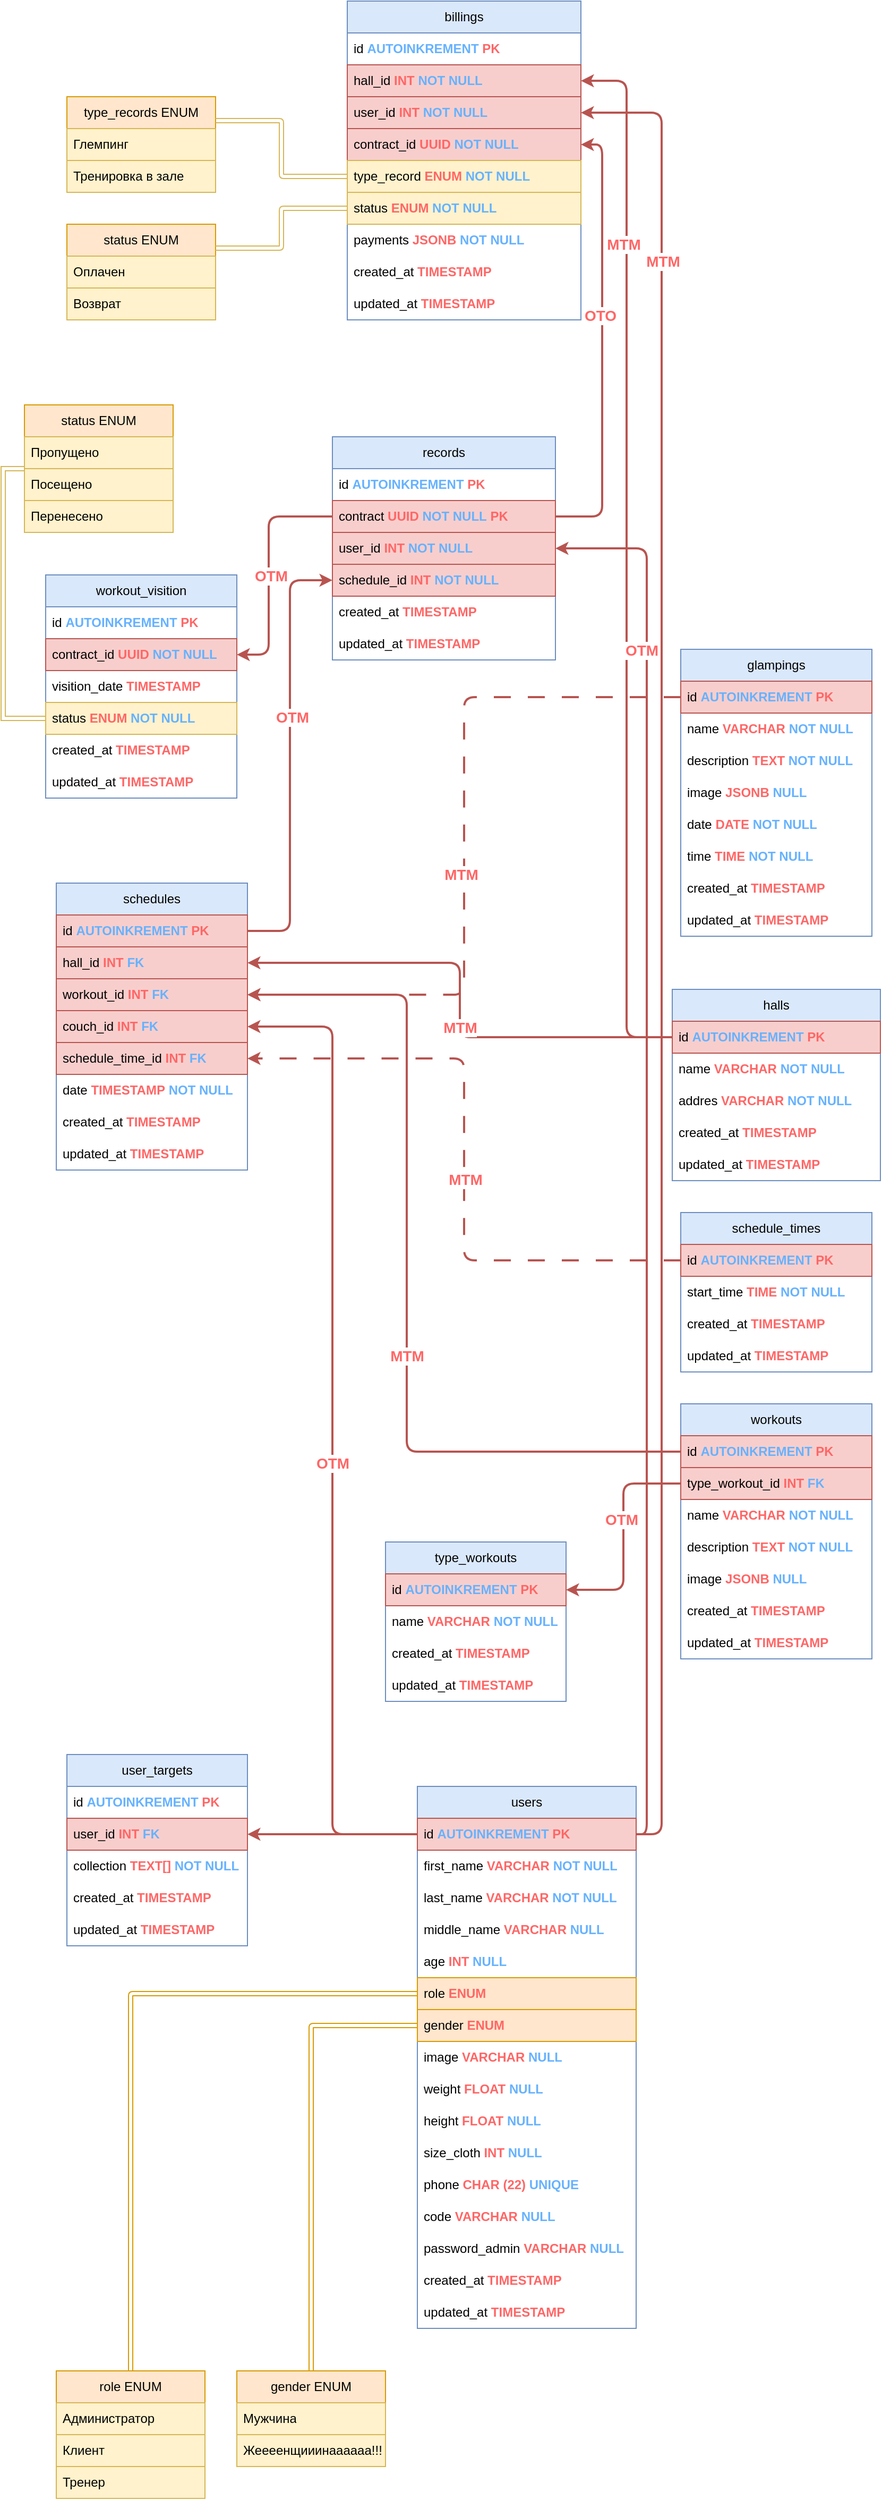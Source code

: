 <mxfile version="23.1.5" type="device" pages="2">
  <diagram id="YjDJqb5pIsC0xwP5nwSl" name="Database">
    <mxGraphModel dx="2261" dy="1962" grid="1" gridSize="10" guides="1" tooltips="1" connect="1" arrows="1" fold="1" page="1" pageScale="1" pageWidth="827" pageHeight="1169" math="0" shadow="0">
      <root>
        <mxCell id="0" />
        <mxCell id="1" parent="0" />
        <mxCell id="2" value="users" style="swimlane;fontStyle=0;childLayout=stackLayout;horizontal=1;startSize=30;horizontalStack=0;resizeParent=1;resizeParentMax=0;resizeLast=0;collapsible=1;marginBottom=0;whiteSpace=wrap;html=1;fillColor=#dae8fc;strokeColor=#6c8ebf;" parent="1" vertex="1">
          <mxGeometry x="370" y="730" width="206" height="510" as="geometry" />
        </mxCell>
        <mxCell id="3" value="id &lt;b&gt;&lt;font color=&quot;#66b2ff&quot;&gt;AUTOINKREMENT&lt;/font&gt;&lt;/b&gt; &lt;b&gt;&lt;font color=&quot;#ff6666&quot;&gt;PK&lt;/font&gt;&lt;/b&gt;" style="text;strokeColor=#b85450;fillColor=#f8cecc;align=left;verticalAlign=middle;spacingLeft=4;spacingRight=4;overflow=hidden;points=[[0,0.5],[1,0.5]];portConstraint=eastwest;rotatable=0;whiteSpace=wrap;html=1;" parent="2" vertex="1">
          <mxGeometry y="30" width="206" height="30" as="geometry" />
        </mxCell>
        <mxCell id="4" value="first_name &lt;b&gt;&lt;font color=&quot;#ff6666&quot;&gt;VARCHAR&lt;/font&gt;&lt;/b&gt; &lt;b&gt;&lt;font color=&quot;#66b2ff&quot;&gt;NOT NULL&lt;/font&gt;&lt;/b&gt;" style="text;strokeColor=none;fillColor=none;align=left;verticalAlign=middle;spacingLeft=4;spacingRight=4;overflow=hidden;points=[[0,0.5],[1,0.5]];portConstraint=eastwest;rotatable=0;whiteSpace=wrap;html=1;" parent="2" vertex="1">
          <mxGeometry y="60" width="206" height="30" as="geometry" />
        </mxCell>
        <mxCell id="5" value="last_name&amp;nbsp;&lt;b style=&quot;border-color: var(--border-color);&quot;&gt;&lt;font style=&quot;border-color: var(--border-color);&quot; color=&quot;#ff6666&quot;&gt;VARCHAR&lt;/font&gt;&lt;/b&gt;&amp;nbsp;&lt;b style=&quot;border-color: var(--border-color);&quot;&gt;&lt;font style=&quot;border-color: var(--border-color);&quot; color=&quot;#66b2ff&quot;&gt;NOT NULL&lt;/font&gt;&lt;/b&gt;" style="text;strokeColor=none;fillColor=none;align=left;verticalAlign=middle;spacingLeft=4;spacingRight=4;overflow=hidden;points=[[0,0.5],[1,0.5]];portConstraint=eastwest;rotatable=0;whiteSpace=wrap;html=1;" parent="2" vertex="1">
          <mxGeometry y="90" width="206" height="30" as="geometry" />
        </mxCell>
        <mxCell id="6" value="middle_name&amp;nbsp;&lt;b style=&quot;border-color: var(--border-color);&quot;&gt;&lt;font style=&quot;border-color: var(--border-color);&quot; color=&quot;#ff6666&quot;&gt;VARCHAR&lt;/font&gt;&lt;/b&gt;&amp;nbsp;&lt;b style=&quot;border-color: var(--border-color);&quot;&gt;&lt;font style=&quot;border-color: var(--border-color);&quot; color=&quot;#66b2ff&quot;&gt;NULL&lt;/font&gt;&lt;/b&gt;" style="text;strokeColor=none;fillColor=none;align=left;verticalAlign=middle;spacingLeft=4;spacingRight=4;overflow=hidden;points=[[0,0.5],[1,0.5]];portConstraint=eastwest;rotatable=0;whiteSpace=wrap;html=1;" parent="2" vertex="1">
          <mxGeometry y="120" width="206" height="30" as="geometry" />
        </mxCell>
        <mxCell id="25" value="age &lt;font color=&quot;#ff6666&quot;&gt;&lt;b&gt;INT&lt;/b&gt;&lt;/font&gt; &lt;b&gt;&lt;font color=&quot;#66b2ff&quot;&gt;NULL&lt;/font&gt;&lt;/b&gt;" style="text;strokeColor=none;fillColor=none;align=left;verticalAlign=middle;spacingLeft=4;spacingRight=4;overflow=hidden;points=[[0,0.5],[1,0.5]];portConstraint=eastwest;rotatable=0;whiteSpace=wrap;html=1;" parent="2" vertex="1">
          <mxGeometry y="150" width="206" height="30" as="geometry" />
        </mxCell>
        <mxCell id="7" value="role &lt;b&gt;&lt;font color=&quot;#ff6666&quot;&gt;ENUM&lt;/font&gt;&lt;/b&gt;" style="text;strokeColor=#d79b00;fillColor=#ffe6cc;align=left;verticalAlign=middle;spacingLeft=4;spacingRight=4;overflow=hidden;points=[[0,0.5],[1,0.5]];portConstraint=eastwest;rotatable=0;whiteSpace=wrap;html=1;" parent="2" vertex="1">
          <mxGeometry y="180" width="206" height="30" as="geometry" />
        </mxCell>
        <mxCell id="24" value="gender &lt;b&gt;&lt;font color=&quot;#ff6666&quot;&gt;ENUM&lt;/font&gt;&lt;/b&gt;" style="text;strokeColor=#d79b00;fillColor=#ffe6cc;align=left;verticalAlign=middle;spacingLeft=4;spacingRight=4;overflow=hidden;points=[[0,0.5],[1,0.5]];portConstraint=eastwest;rotatable=0;whiteSpace=wrap;html=1;" parent="2" vertex="1">
          <mxGeometry y="210" width="206" height="30" as="geometry" />
        </mxCell>
        <mxCell id="20" value="image &lt;b&gt;&lt;font color=&quot;#ff6666&quot;&gt;VARCHAR&lt;/font&gt;&lt;/b&gt; &lt;b&gt;&lt;font color=&quot;#66b2ff&quot;&gt;NULL&lt;/font&gt;&lt;/b&gt;" style="text;strokeColor=none;fillColor=none;align=left;verticalAlign=middle;spacingLeft=4;spacingRight=4;overflow=hidden;points=[[0,0.5],[1,0.5]];portConstraint=eastwest;rotatable=0;whiteSpace=wrap;html=1;" parent="2" vertex="1">
          <mxGeometry y="240" width="206" height="30" as="geometry" />
        </mxCell>
        <mxCell id="16" value="weight &lt;b&gt;&lt;font color=&quot;#ff6666&quot;&gt;FLOAT&lt;/font&gt;&lt;/b&gt;&amp;nbsp;&lt;b style=&quot;border-color: var(--border-color);&quot;&gt;&lt;font style=&quot;border-color: var(--border-color);&quot; color=&quot;#66b2ff&quot;&gt;NULL&lt;/font&gt;&lt;/b&gt;" style="text;strokeColor=none;fillColor=none;align=left;verticalAlign=middle;spacingLeft=4;spacingRight=4;overflow=hidden;points=[[0,0.5],[1,0.5]];portConstraint=eastwest;rotatable=0;whiteSpace=wrap;html=1;" parent="2" vertex="1">
          <mxGeometry y="270" width="206" height="30" as="geometry" />
        </mxCell>
        <mxCell id="17" value="height&amp;nbsp;&lt;b style=&quot;border-color: var(--border-color);&quot;&gt;&lt;font style=&quot;border-color: var(--border-color);&quot; color=&quot;#ff6666&quot;&gt;FLOAT&lt;/font&gt;&lt;/b&gt;&amp;nbsp;&lt;b style=&quot;border-color: var(--border-color);&quot;&gt;&lt;font style=&quot;border-color: var(--border-color);&quot; color=&quot;#66b2ff&quot;&gt;NULL&lt;/font&gt;&lt;/b&gt;" style="text;strokeColor=none;fillColor=none;align=left;verticalAlign=middle;spacingLeft=4;spacingRight=4;overflow=hidden;points=[[0,0.5],[1,0.5]];portConstraint=eastwest;rotatable=0;whiteSpace=wrap;html=1;" parent="2" vertex="1">
          <mxGeometry y="300" width="206" height="30" as="geometry" />
        </mxCell>
        <mxCell id="18" value="size_cloth&amp;nbsp;&lt;font style=&quot;border-color: var(--border-color);&quot; color=&quot;#ff6666&quot;&gt;&lt;b style=&quot;border-color: var(--border-color);&quot;&gt;INT&lt;/b&gt;&lt;/font&gt;&amp;nbsp;&lt;b style=&quot;border-color: var(--border-color);&quot;&gt;&lt;font style=&quot;border-color: var(--border-color);&quot; color=&quot;#66b2ff&quot;&gt;NULL&lt;/font&gt;&lt;/b&gt;" style="text;strokeColor=none;fillColor=none;align=left;verticalAlign=middle;spacingLeft=4;spacingRight=4;overflow=hidden;points=[[0,0.5],[1,0.5]];portConstraint=eastwest;rotatable=0;whiteSpace=wrap;html=1;" parent="2" vertex="1">
          <mxGeometry y="330" width="206" height="30" as="geometry" />
        </mxCell>
        <mxCell id="8" value="phone &lt;b&gt;&lt;font color=&quot;#ff6666&quot;&gt;CHAR (22)&lt;/font&gt;&lt;/b&gt; &lt;b&gt;&lt;font color=&quot;#66b2ff&quot;&gt;UNIQUE&lt;/font&gt;&lt;/b&gt;" style="text;strokeColor=none;fillColor=none;align=left;verticalAlign=middle;spacingLeft=4;spacingRight=4;overflow=hidden;points=[[0,0.5],[1,0.5]];portConstraint=eastwest;rotatable=0;whiteSpace=wrap;html=1;" parent="2" vertex="1">
          <mxGeometry y="360" width="206" height="30" as="geometry" />
        </mxCell>
        <mxCell id="9" value="code&amp;nbsp;&lt;b style=&quot;border-color: var(--border-color);&quot;&gt;&lt;font style=&quot;border-color: var(--border-color);&quot; color=&quot;#ff6666&quot;&gt;VARCHAR&lt;/font&gt;&lt;/b&gt;&amp;nbsp;&lt;b style=&quot;border-color: var(--border-color);&quot;&gt;&lt;font style=&quot;border-color: var(--border-color);&quot; color=&quot;#66b2ff&quot;&gt;NULL&lt;/font&gt;&lt;/b&gt;" style="text;strokeColor=none;fillColor=none;align=left;verticalAlign=middle;spacingLeft=4;spacingRight=4;overflow=hidden;points=[[0,0.5],[1,0.5]];portConstraint=eastwest;rotatable=0;whiteSpace=wrap;html=1;" parent="2" vertex="1">
          <mxGeometry y="390" width="206" height="30" as="geometry" />
        </mxCell>
        <mxCell id="10" value="password_admin&amp;nbsp;&lt;b style=&quot;border-color: var(--border-color);&quot;&gt;&lt;font style=&quot;border-color: var(--border-color);&quot; color=&quot;#ff6666&quot;&gt;VARCHAR&lt;/font&gt;&lt;/b&gt;&amp;nbsp;&lt;b style=&quot;border-color: var(--border-color);&quot;&gt;&lt;font style=&quot;border-color: var(--border-color);&quot; color=&quot;#66b2ff&quot;&gt;NULL&lt;/font&gt;&lt;/b&gt;" style="text;strokeColor=none;fillColor=none;align=left;verticalAlign=middle;spacingLeft=4;spacingRight=4;overflow=hidden;points=[[0,0.5],[1,0.5]];portConstraint=eastwest;rotatable=0;whiteSpace=wrap;html=1;" parent="2" vertex="1">
          <mxGeometry y="420" width="206" height="30" as="geometry" />
        </mxCell>
        <mxCell id="11" value="created_at &lt;b&gt;&lt;font color=&quot;#ff6666&quot;&gt;TIMESTAMP&lt;/font&gt;&lt;/b&gt;" style="text;strokeColor=none;fillColor=none;align=left;verticalAlign=middle;spacingLeft=4;spacingRight=4;overflow=hidden;points=[[0,0.5],[1,0.5]];portConstraint=eastwest;rotatable=0;whiteSpace=wrap;html=1;" parent="2" vertex="1">
          <mxGeometry y="450" width="206" height="30" as="geometry" />
        </mxCell>
        <mxCell id="12" value="updated_at&amp;nbsp;&lt;b style=&quot;border-color: var(--border-color);&quot;&gt;&lt;font style=&quot;border-color: var(--border-color);&quot; color=&quot;#ff6666&quot;&gt;TIMESTAMP&lt;/font&gt;&lt;/b&gt;" style="text;strokeColor=none;fillColor=none;align=left;verticalAlign=middle;spacingLeft=4;spacingRight=4;overflow=hidden;points=[[0,0.5],[1,0.5]];portConstraint=eastwest;rotatable=0;whiteSpace=wrap;html=1;" parent="2" vertex="1">
          <mxGeometry y="480" width="206" height="30" as="geometry" />
        </mxCell>
        <mxCell id="45" style="edgeStyle=orthogonalEdgeStyle;shape=link;html=1;exitX=0.5;exitY=0;exitDx=0;exitDy=0;fillColor=#ffe6cc;strokeColor=#d79b00;" parent="1" source="26" target="7" edge="1">
          <mxGeometry relative="1" as="geometry" />
        </mxCell>
        <mxCell id="26" value="role ENUM" style="swimlane;fontStyle=0;childLayout=stackLayout;horizontal=1;startSize=30;horizontalStack=0;resizeParent=1;resizeParentMax=0;resizeLast=0;collapsible=1;marginBottom=0;whiteSpace=wrap;html=1;fillColor=#ffe6cc;strokeColor=#d79b00;" parent="1" vertex="1">
          <mxGeometry x="30" y="1280" width="140" height="120" as="geometry" />
        </mxCell>
        <mxCell id="27" value="Администратор" style="text;strokeColor=#d6b656;fillColor=#fff2cc;align=left;verticalAlign=middle;spacingLeft=4;spacingRight=4;overflow=hidden;points=[[0,0.5],[1,0.5]];portConstraint=eastwest;rotatable=0;whiteSpace=wrap;html=1;" parent="26" vertex="1">
          <mxGeometry y="30" width="140" height="30" as="geometry" />
        </mxCell>
        <mxCell id="28" value="Клиент" style="text;strokeColor=#d6b656;fillColor=#fff2cc;align=left;verticalAlign=middle;spacingLeft=4;spacingRight=4;overflow=hidden;points=[[0,0.5],[1,0.5]];portConstraint=eastwest;rotatable=0;whiteSpace=wrap;html=1;" parent="26" vertex="1">
          <mxGeometry y="60" width="140" height="30" as="geometry" />
        </mxCell>
        <mxCell id="43" value="Тренер" style="text;strokeColor=#d6b656;fillColor=#fff2cc;align=left;verticalAlign=middle;spacingLeft=4;spacingRight=4;overflow=hidden;points=[[0,0.5],[1,0.5]];portConstraint=eastwest;rotatable=0;whiteSpace=wrap;html=1;" parent="26" vertex="1">
          <mxGeometry y="90" width="140" height="30" as="geometry" />
        </mxCell>
        <mxCell id="50" style="edgeStyle=orthogonalEdgeStyle;shape=link;html=1;exitX=0.5;exitY=0;exitDx=0;exitDy=0;fillColor=#ffe6cc;strokeColor=#d79b00;" parent="1" source="46" target="24" edge="1">
          <mxGeometry relative="1" as="geometry" />
        </mxCell>
        <mxCell id="46" value="&lt;span style=&quot;text-align: left;&quot;&gt;gender&lt;/span&gt;&amp;nbsp;ENUM" style="swimlane;fontStyle=0;childLayout=stackLayout;horizontal=1;startSize=30;horizontalStack=0;resizeParent=1;resizeParentMax=0;resizeLast=0;collapsible=1;marginBottom=0;whiteSpace=wrap;html=1;fillColor=#ffe6cc;strokeColor=#d79b00;" parent="1" vertex="1">
          <mxGeometry x="200" y="1280" width="140" height="90" as="geometry" />
        </mxCell>
        <mxCell id="47" value="Мужчина" style="text;strokeColor=#d6b656;fillColor=#fff2cc;align=left;verticalAlign=middle;spacingLeft=4;spacingRight=4;overflow=hidden;points=[[0,0.5],[1,0.5]];portConstraint=eastwest;rotatable=0;whiteSpace=wrap;html=1;" parent="46" vertex="1">
          <mxGeometry y="30" width="140" height="30" as="geometry" />
        </mxCell>
        <mxCell id="49" value="Жеееенщииинаааааа!!!" style="text;strokeColor=#d6b656;fillColor=#fff2cc;align=left;verticalAlign=middle;spacingLeft=4;spacingRight=4;overflow=hidden;points=[[0,0.5],[1,0.5]];portConstraint=eastwest;rotatable=0;whiteSpace=wrap;html=1;" parent="46" vertex="1">
          <mxGeometry y="60" width="140" height="30" as="geometry" />
        </mxCell>
        <mxCell id="51" value="type_workouts" style="swimlane;fontStyle=0;childLayout=stackLayout;horizontal=1;startSize=30;horizontalStack=0;resizeParent=1;resizeParentMax=0;resizeLast=0;collapsible=1;marginBottom=0;whiteSpace=wrap;html=1;fillColor=#dae8fc;strokeColor=#6c8ebf;" parent="1" vertex="1">
          <mxGeometry x="340" y="500" width="170" height="150" as="geometry" />
        </mxCell>
        <mxCell id="52" value="id&amp;nbsp;&lt;b style=&quot;border-color: var(--border-color);&quot;&gt;&lt;font style=&quot;border-color: var(--border-color);&quot; color=&quot;#66b2ff&quot;&gt;AUTOINKREMENT&lt;/font&gt;&lt;/b&gt;&amp;nbsp;&lt;b style=&quot;border-color: var(--border-color);&quot;&gt;&lt;font style=&quot;border-color: var(--border-color);&quot; color=&quot;#ff6666&quot;&gt;PK&lt;/font&gt;&lt;/b&gt;" style="text;strokeColor=#b85450;fillColor=#f8cecc;align=left;verticalAlign=middle;spacingLeft=4;spacingRight=4;overflow=hidden;points=[[0,0.5],[1,0.5]];portConstraint=eastwest;rotatable=0;whiteSpace=wrap;html=1;" parent="51" vertex="1">
          <mxGeometry y="30" width="170" height="30" as="geometry" />
        </mxCell>
        <mxCell id="53" value="name&amp;nbsp;&lt;b style=&quot;border-color: var(--border-color);&quot;&gt;&lt;font style=&quot;border-color: var(--border-color);&quot; color=&quot;#ff6666&quot;&gt;VARCHAR&lt;/font&gt;&lt;/b&gt;&amp;nbsp;&lt;b style=&quot;border-color: var(--border-color);&quot;&gt;&lt;font style=&quot;border-color: var(--border-color);&quot; color=&quot;#66b2ff&quot;&gt;NOT NULL&lt;/font&gt;&lt;/b&gt;" style="text;strokeColor=none;fillColor=none;align=left;verticalAlign=middle;spacingLeft=4;spacingRight=4;overflow=hidden;points=[[0,0.5],[1,0.5]];portConstraint=eastwest;rotatable=0;whiteSpace=wrap;html=1;" parent="51" vertex="1">
          <mxGeometry y="60" width="170" height="30" as="geometry" />
        </mxCell>
        <mxCell id="68" value="created_at&amp;nbsp;&lt;b style=&quot;border-color: var(--border-color);&quot;&gt;&lt;font style=&quot;border-color: var(--border-color);&quot; color=&quot;#ff6666&quot;&gt;TIMESTAMP&lt;/font&gt;&lt;/b&gt;" style="text;strokeColor=none;fillColor=none;align=left;verticalAlign=middle;spacingLeft=4;spacingRight=4;overflow=hidden;points=[[0,0.5],[1,0.5]];portConstraint=eastwest;rotatable=0;whiteSpace=wrap;html=1;" parent="51" vertex="1">
          <mxGeometry y="90" width="170" height="30" as="geometry" />
        </mxCell>
        <mxCell id="69" value="updated_at&amp;nbsp;&lt;b style=&quot;border-color: var(--border-color);&quot;&gt;&lt;font style=&quot;border-color: var(--border-color);&quot; color=&quot;#ff6666&quot;&gt;TIMESTAMP&lt;/font&gt;&lt;/b&gt;" style="text;strokeColor=none;fillColor=none;align=left;verticalAlign=middle;spacingLeft=4;spacingRight=4;overflow=hidden;points=[[0,0.5],[1,0.5]];portConstraint=eastwest;rotatable=0;whiteSpace=wrap;html=1;" parent="51" vertex="1">
          <mxGeometry y="120" width="170" height="30" as="geometry" />
        </mxCell>
        <mxCell id="70" value="workouts" style="swimlane;fontStyle=0;childLayout=stackLayout;horizontal=1;startSize=30;horizontalStack=0;resizeParent=1;resizeParentMax=0;resizeLast=0;collapsible=1;marginBottom=0;whiteSpace=wrap;html=1;fillColor=#dae8fc;strokeColor=#6c8ebf;" parent="1" vertex="1">
          <mxGeometry x="618" y="370" width="180" height="240" as="geometry" />
        </mxCell>
        <mxCell id="71" value="id&amp;nbsp;&lt;b style=&quot;border-color: var(--border-color);&quot;&gt;&lt;font style=&quot;border-color: var(--border-color);&quot; color=&quot;#66b2ff&quot;&gt;AUTOINKREMENT&lt;/font&gt;&lt;/b&gt;&amp;nbsp;&lt;b style=&quot;border-color: var(--border-color);&quot;&gt;&lt;font style=&quot;border-color: var(--border-color);&quot; color=&quot;#ff6666&quot;&gt;PK&lt;/font&gt;&lt;/b&gt;" style="text;strokeColor=#b85450;fillColor=#f8cecc;align=left;verticalAlign=middle;spacingLeft=4;spacingRight=4;overflow=hidden;points=[[0,0.5],[1,0.5]];portConstraint=eastwest;rotatable=0;whiteSpace=wrap;html=1;" parent="70" vertex="1">
          <mxGeometry y="30" width="180" height="30" as="geometry" />
        </mxCell>
        <mxCell id="77" value="&lt;span style=&quot;text-align: center;&quot;&gt;type_workout_id &lt;b&gt;&lt;font color=&quot;#ff6666&quot;&gt;INT&lt;/font&gt;&lt;/b&gt; &lt;b&gt;&lt;font color=&quot;#66b2ff&quot;&gt;FK&lt;/font&gt;&lt;/b&gt;&lt;/span&gt;" style="text;strokeColor=#b85450;fillColor=#f8cecc;align=left;verticalAlign=middle;spacingLeft=4;spacingRight=4;overflow=hidden;points=[[0,0.5],[1,0.5]];portConstraint=eastwest;rotatable=0;whiteSpace=wrap;html=1;" parent="70" vertex="1">
          <mxGeometry y="60" width="180" height="30" as="geometry" />
        </mxCell>
        <mxCell id="72" value="name&amp;nbsp;&lt;b style=&quot;border-color: var(--border-color);&quot;&gt;&lt;font style=&quot;border-color: var(--border-color);&quot; color=&quot;#ff6666&quot;&gt;VARCHAR&lt;/font&gt;&lt;/b&gt;&amp;nbsp;&lt;b style=&quot;border-color: var(--border-color);&quot;&gt;&lt;font style=&quot;border-color: var(--border-color);&quot; color=&quot;#66b2ff&quot;&gt;NOT NULL&lt;/font&gt;&lt;/b&gt;" style="text;strokeColor=none;fillColor=none;align=left;verticalAlign=middle;spacingLeft=4;spacingRight=4;overflow=hidden;points=[[0,0.5],[1,0.5]];portConstraint=eastwest;rotatable=0;whiteSpace=wrap;html=1;" parent="70" vertex="1">
          <mxGeometry y="90" width="180" height="30" as="geometry" />
        </mxCell>
        <mxCell id="75" value="description&amp;nbsp;&lt;b style=&quot;border-color: var(--border-color);&quot;&gt;&lt;font style=&quot;border-color: var(--border-color);&quot; color=&quot;#ff6666&quot;&gt;TEXT&lt;/font&gt;&lt;/b&gt;&amp;nbsp;&lt;b style=&quot;border-color: var(--border-color);&quot;&gt;&lt;font style=&quot;border-color: var(--border-color);&quot; color=&quot;#66b2ff&quot;&gt;NOT NULL&lt;/font&gt;&lt;/b&gt;" style="text;strokeColor=none;fillColor=none;align=left;verticalAlign=middle;spacingLeft=4;spacingRight=4;overflow=hidden;points=[[0,0.5],[1,0.5]];portConstraint=eastwest;rotatable=0;whiteSpace=wrap;html=1;" parent="70" vertex="1">
          <mxGeometry y="120" width="180" height="30" as="geometry" />
        </mxCell>
        <mxCell id="76" value="image &lt;b&gt;&lt;font color=&quot;#ff6666&quot;&gt;JSONB&amp;nbsp;&lt;/font&gt;&lt;/b&gt;&lt;b style=&quot;border-color: var(--border-color);&quot;&gt;&lt;font style=&quot;border-color: var(--border-color);&quot; color=&quot;#66b2ff&quot;&gt;NULL&lt;/font&gt;&lt;/b&gt;" style="text;strokeColor=none;fillColor=none;align=left;verticalAlign=middle;spacingLeft=4;spacingRight=4;overflow=hidden;points=[[0,0.5],[1,0.5]];portConstraint=eastwest;rotatable=0;whiteSpace=wrap;html=1;" parent="70" vertex="1">
          <mxGeometry y="150" width="180" height="30" as="geometry" />
        </mxCell>
        <mxCell id="82" value="created_at&amp;nbsp;&lt;b style=&quot;border-color: var(--border-color);&quot;&gt;&lt;font style=&quot;border-color: var(--border-color);&quot; color=&quot;#ff6666&quot;&gt;TIMESTAMP&lt;/font&gt;&lt;/b&gt;" style="text;strokeColor=none;fillColor=none;align=left;verticalAlign=middle;spacingLeft=4;spacingRight=4;overflow=hidden;points=[[0,0.5],[1,0.5]];portConstraint=eastwest;rotatable=0;whiteSpace=wrap;html=1;" parent="70" vertex="1">
          <mxGeometry y="180" width="180" height="30" as="geometry" />
        </mxCell>
        <mxCell id="83" value="updated_at&amp;nbsp;&lt;b style=&quot;border-color: var(--border-color);&quot;&gt;&lt;font style=&quot;border-color: var(--border-color);&quot; color=&quot;#ff6666&quot;&gt;TIMESTAMP&lt;/font&gt;&lt;/b&gt;" style="text;strokeColor=none;fillColor=none;align=left;verticalAlign=middle;spacingLeft=4;spacingRight=4;overflow=hidden;points=[[0,0.5],[1,0.5]];portConstraint=eastwest;rotatable=0;whiteSpace=wrap;html=1;" parent="70" vertex="1">
          <mxGeometry y="210" width="180" height="30" as="geometry" />
        </mxCell>
        <mxCell id="84" value="glampings" style="swimlane;fontStyle=0;childLayout=stackLayout;horizontal=1;startSize=30;horizontalStack=0;resizeParent=1;resizeParentMax=0;resizeLast=0;collapsible=1;marginBottom=0;whiteSpace=wrap;html=1;fillColor=#dae8fc;strokeColor=#6c8ebf;" parent="1" vertex="1">
          <mxGeometry x="618" y="-340" width="180" height="270" as="geometry" />
        </mxCell>
        <mxCell id="85" value="id&amp;nbsp;&lt;b style=&quot;border-color: var(--border-color);&quot;&gt;&lt;font style=&quot;border-color: var(--border-color);&quot; color=&quot;#66b2ff&quot;&gt;AUTOINKREMENT&lt;/font&gt;&lt;/b&gt;&amp;nbsp;&lt;b style=&quot;border-color: var(--border-color);&quot;&gt;&lt;font style=&quot;border-color: var(--border-color);&quot; color=&quot;#ff6666&quot;&gt;PK&lt;/font&gt;&lt;/b&gt;" style="text;strokeColor=#b85450;fillColor=#f8cecc;align=left;verticalAlign=middle;spacingLeft=4;spacingRight=4;overflow=hidden;points=[[0,0.5],[1,0.5]];portConstraint=eastwest;rotatable=0;whiteSpace=wrap;html=1;" parent="84" vertex="1">
          <mxGeometry y="30" width="180" height="30" as="geometry" />
        </mxCell>
        <mxCell id="87" value="name&amp;nbsp;&lt;b style=&quot;border-color: var(--border-color);&quot;&gt;&lt;font style=&quot;border-color: var(--border-color);&quot; color=&quot;#ff6666&quot;&gt;VARCHAR&lt;/font&gt;&lt;/b&gt;&amp;nbsp;&lt;b style=&quot;border-color: var(--border-color);&quot;&gt;&lt;font style=&quot;border-color: var(--border-color);&quot; color=&quot;#66b2ff&quot;&gt;NOT NULL&lt;/font&gt;&lt;/b&gt;" style="text;strokeColor=none;fillColor=none;align=left;verticalAlign=middle;spacingLeft=4;spacingRight=4;overflow=hidden;points=[[0,0.5],[1,0.5]];portConstraint=eastwest;rotatable=0;whiteSpace=wrap;html=1;" parent="84" vertex="1">
          <mxGeometry y="60" width="180" height="30" as="geometry" />
        </mxCell>
        <mxCell id="88" value="description&amp;nbsp;&lt;b style=&quot;border-color: var(--border-color);&quot;&gt;&lt;font style=&quot;border-color: var(--border-color);&quot; color=&quot;#ff6666&quot;&gt;TEXT&lt;/font&gt;&lt;/b&gt;&amp;nbsp;&lt;b style=&quot;border-color: var(--border-color);&quot;&gt;&lt;font style=&quot;border-color: var(--border-color);&quot; color=&quot;#66b2ff&quot;&gt;NOT NULL&lt;/font&gt;&lt;/b&gt;" style="text;strokeColor=none;fillColor=none;align=left;verticalAlign=middle;spacingLeft=4;spacingRight=4;overflow=hidden;points=[[0,0.5],[1,0.5]];portConstraint=eastwest;rotatable=0;whiteSpace=wrap;html=1;" parent="84" vertex="1">
          <mxGeometry y="90" width="180" height="30" as="geometry" />
        </mxCell>
        <mxCell id="89" value="image &lt;b&gt;&lt;font color=&quot;#ff6666&quot;&gt;JSONB&amp;nbsp;&lt;/font&gt;&lt;/b&gt;&lt;b style=&quot;border-color: var(--border-color);&quot;&gt;&lt;font style=&quot;border-color: var(--border-color);&quot; color=&quot;#66b2ff&quot;&gt;NULL&lt;/font&gt;&lt;/b&gt;" style="text;strokeColor=none;fillColor=none;align=left;verticalAlign=middle;spacingLeft=4;spacingRight=4;overflow=hidden;points=[[0,0.5],[1,0.5]];portConstraint=eastwest;rotatable=0;whiteSpace=wrap;html=1;" parent="84" vertex="1">
          <mxGeometry y="120" width="180" height="30" as="geometry" />
        </mxCell>
        <mxCell id="119" value="date &lt;b&gt;&lt;font color=&quot;#ff6666&quot;&gt;DATE &lt;/font&gt;&lt;font color=&quot;#66b2ff&quot;&gt;NOT NULL&lt;/font&gt;&lt;/b&gt;" style="text;strokeColor=none;fillColor=none;align=left;verticalAlign=middle;spacingLeft=4;spacingRight=4;overflow=hidden;points=[[0,0.5],[1,0.5]];portConstraint=eastwest;rotatable=0;whiteSpace=wrap;html=1;" parent="84" vertex="1">
          <mxGeometry y="150" width="180" height="30" as="geometry" />
        </mxCell>
        <mxCell id="120" value="time&amp;nbsp;&lt;b&gt;&lt;font color=&quot;#ff6666&quot;&gt;TIME&amp;nbsp;&lt;/font&gt;&lt;font color=&quot;#66b2ff&quot;&gt;NOT NULL&lt;/font&gt;&lt;/b&gt;" style="text;strokeColor=none;fillColor=none;align=left;verticalAlign=middle;spacingLeft=4;spacingRight=4;overflow=hidden;points=[[0,0.5],[1,0.5]];portConstraint=eastwest;rotatable=0;whiteSpace=wrap;html=1;" parent="84" vertex="1">
          <mxGeometry y="180" width="180" height="30" as="geometry" />
        </mxCell>
        <mxCell id="90" value="created_at&amp;nbsp;&lt;b style=&quot;border-color: var(--border-color);&quot;&gt;&lt;font style=&quot;border-color: var(--border-color);&quot; color=&quot;#ff6666&quot;&gt;TIMESTAMP&lt;/font&gt;&lt;/b&gt;" style="text;strokeColor=none;fillColor=none;align=left;verticalAlign=middle;spacingLeft=4;spacingRight=4;overflow=hidden;points=[[0,0.5],[1,0.5]];portConstraint=eastwest;rotatable=0;whiteSpace=wrap;html=1;" parent="84" vertex="1">
          <mxGeometry y="210" width="180" height="30" as="geometry" />
        </mxCell>
        <mxCell id="91" value="updated_at&amp;nbsp;&lt;b style=&quot;border-color: var(--border-color);&quot;&gt;&lt;font style=&quot;border-color: var(--border-color);&quot; color=&quot;#ff6666&quot;&gt;TIMESTAMP&lt;/font&gt;&lt;/b&gt;" style="text;strokeColor=none;fillColor=none;align=left;verticalAlign=middle;spacingLeft=4;spacingRight=4;overflow=hidden;points=[[0,0.5],[1,0.5]];portConstraint=eastwest;rotatable=0;whiteSpace=wrap;html=1;" parent="84" vertex="1">
          <mxGeometry y="240" width="180" height="30" as="geometry" />
        </mxCell>
        <mxCell id="100" value="schedules" style="swimlane;fontStyle=0;childLayout=stackLayout;horizontal=1;startSize=30;horizontalStack=0;resizeParent=1;resizeParentMax=0;resizeLast=0;collapsible=1;marginBottom=0;whiteSpace=wrap;html=1;fillColor=#dae8fc;strokeColor=#6c8ebf;" parent="1" vertex="1">
          <mxGeometry x="30" y="-120" width="180" height="270" as="geometry" />
        </mxCell>
        <mxCell id="101" value="id&amp;nbsp;&lt;b style=&quot;border-color: var(--border-color);&quot;&gt;&lt;font style=&quot;border-color: var(--border-color);&quot; color=&quot;#66b2ff&quot;&gt;AUTOINKREMENT&lt;/font&gt;&lt;/b&gt;&amp;nbsp;&lt;b style=&quot;border-color: var(--border-color);&quot;&gt;&lt;font style=&quot;border-color: var(--border-color);&quot; color=&quot;#ff6666&quot;&gt;PK&lt;/font&gt;&lt;/b&gt;" style="text;strokeColor=#b85450;fillColor=#f8cecc;align=left;verticalAlign=middle;spacingLeft=4;spacingRight=4;overflow=hidden;points=[[0,0.5],[1,0.5]];portConstraint=eastwest;rotatable=0;whiteSpace=wrap;html=1;" parent="100" vertex="1">
          <mxGeometry y="30" width="180" height="30" as="geometry" />
        </mxCell>
        <mxCell id="102" value="&lt;span style=&quot;text-align: center;&quot;&gt;hall_id&amp;nbsp;&lt;b&gt;&lt;font color=&quot;#ff6666&quot;&gt;INT&lt;/font&gt;&lt;/b&gt; &lt;b&gt;&lt;font color=&quot;#66b2ff&quot;&gt;FK&lt;/font&gt;&lt;/b&gt;&lt;/span&gt;" style="text;strokeColor=#b85450;fillColor=#f8cecc;align=left;verticalAlign=middle;spacingLeft=4;spacingRight=4;overflow=hidden;points=[[0,0.5],[1,0.5]];portConstraint=eastwest;rotatable=0;whiteSpace=wrap;html=1;" parent="100" vertex="1">
          <mxGeometry y="60" width="180" height="30" as="geometry" />
        </mxCell>
        <mxCell id="127" value="&lt;span style=&quot;text-align: center;&quot;&gt;workout_id&amp;nbsp;&lt;b&gt;&lt;font color=&quot;#ff6666&quot;&gt;INT&lt;/font&gt;&lt;/b&gt; &lt;b&gt;&lt;font color=&quot;#66b2ff&quot;&gt;FK&lt;/font&gt;&lt;/b&gt;&lt;/span&gt;" style="text;strokeColor=#b85450;fillColor=#f8cecc;align=left;verticalAlign=middle;spacingLeft=4;spacingRight=4;overflow=hidden;points=[[0,0.5],[1,0.5]];portConstraint=eastwest;rotatable=0;whiteSpace=wrap;html=1;" parent="100" vertex="1">
          <mxGeometry y="90" width="180" height="30" as="geometry" />
        </mxCell>
        <mxCell id="129" value="&lt;span style=&quot;text-align: center;&quot;&gt;couch_id&amp;nbsp;&lt;b&gt;&lt;font color=&quot;#ff6666&quot;&gt;INT&lt;/font&gt;&lt;/b&gt; &lt;b&gt;&lt;font color=&quot;#66b2ff&quot;&gt;FK&lt;/font&gt;&lt;/b&gt;&lt;/span&gt;" style="text;strokeColor=#b85450;fillColor=#f8cecc;align=left;verticalAlign=middle;spacingLeft=4;spacingRight=4;overflow=hidden;points=[[0,0.5],[1,0.5]];portConstraint=eastwest;rotatable=0;whiteSpace=wrap;html=1;" parent="100" vertex="1">
          <mxGeometry y="120" width="180" height="30" as="geometry" />
        </mxCell>
        <mxCell id="128" value="&lt;span style=&quot;text-align: center;&quot;&gt;schedule_time_id&amp;nbsp;&lt;b&gt;&lt;font color=&quot;#ff6666&quot;&gt;INT&lt;/font&gt;&lt;/b&gt; &lt;b&gt;&lt;font color=&quot;#66b2ff&quot;&gt;FK&lt;/font&gt;&lt;/b&gt;&lt;/span&gt;" style="text;strokeColor=#b85450;fillColor=#f8cecc;align=left;verticalAlign=middle;spacingLeft=4;spacingRight=4;overflow=hidden;points=[[0,0.5],[1,0.5]];portConstraint=eastwest;rotatable=0;whiteSpace=wrap;html=1;" parent="100" vertex="1">
          <mxGeometry y="150" width="180" height="30" as="geometry" />
        </mxCell>
        <mxCell id="130" value="date&amp;nbsp;&lt;b style=&quot;border-color: var(--border-color);&quot;&gt;&lt;font style=&quot;border-color: var(--border-color);&quot; color=&quot;#ff6666&quot;&gt;TIMESTAMP&lt;/font&gt;&lt;/b&gt;&lt;b style=&quot;&quot;&gt;&lt;font color=&quot;#ff6666&quot;&gt;&amp;nbsp;&lt;/font&gt;&lt;font color=&quot;#66b2ff&quot;&gt;NOT NULL&lt;/font&gt;&lt;/b&gt;" style="text;strokeColor=none;fillColor=none;align=left;verticalAlign=middle;spacingLeft=4;spacingRight=4;overflow=hidden;points=[[0,0.5],[1,0.5]];portConstraint=eastwest;rotatable=0;whiteSpace=wrap;html=1;" parent="100" vertex="1">
          <mxGeometry y="180" width="180" height="30" as="geometry" />
        </mxCell>
        <mxCell id="106" value="created_at&amp;nbsp;&lt;b style=&quot;border-color: var(--border-color);&quot;&gt;&lt;font style=&quot;border-color: var(--border-color);&quot; color=&quot;#ff6666&quot;&gt;TIMESTAMP&lt;/font&gt;&lt;/b&gt;" style="text;strokeColor=none;fillColor=none;align=left;verticalAlign=middle;spacingLeft=4;spacingRight=4;overflow=hidden;points=[[0,0.5],[1,0.5]];portConstraint=eastwest;rotatable=0;whiteSpace=wrap;html=1;" parent="100" vertex="1">
          <mxGeometry y="210" width="180" height="30" as="geometry" />
        </mxCell>
        <mxCell id="107" value="updated_at&amp;nbsp;&lt;b style=&quot;border-color: var(--border-color);&quot;&gt;&lt;font style=&quot;border-color: var(--border-color);&quot; color=&quot;#ff6666&quot;&gt;TIMESTAMP&lt;/font&gt;&lt;/b&gt;" style="text;strokeColor=none;fillColor=none;align=left;verticalAlign=middle;spacingLeft=4;spacingRight=4;overflow=hidden;points=[[0,0.5],[1,0.5]];portConstraint=eastwest;rotatable=0;whiteSpace=wrap;html=1;" parent="100" vertex="1">
          <mxGeometry y="240" width="180" height="30" as="geometry" />
        </mxCell>
        <mxCell id="108" value="schedule_times" style="swimlane;fontStyle=0;childLayout=stackLayout;horizontal=1;startSize=30;horizontalStack=0;resizeParent=1;resizeParentMax=0;resizeLast=0;collapsible=1;marginBottom=0;whiteSpace=wrap;html=1;fillColor=#dae8fc;strokeColor=#6c8ebf;" parent="1" vertex="1">
          <mxGeometry x="618" y="190" width="180" height="150" as="geometry" />
        </mxCell>
        <mxCell id="109" value="id&amp;nbsp;&lt;b style=&quot;border-color: var(--border-color);&quot;&gt;&lt;font style=&quot;border-color: var(--border-color);&quot; color=&quot;#66b2ff&quot;&gt;AUTOINKREMENT&lt;/font&gt;&lt;/b&gt;&amp;nbsp;&lt;b style=&quot;border-color: var(--border-color);&quot;&gt;&lt;font style=&quot;border-color: var(--border-color);&quot; color=&quot;#ff6666&quot;&gt;PK&lt;/font&gt;&lt;/b&gt;" style="text;strokeColor=#b85450;fillColor=#f8cecc;align=left;verticalAlign=middle;spacingLeft=4;spacingRight=4;overflow=hidden;points=[[0,0.5],[1,0.5]];portConstraint=eastwest;rotatable=0;whiteSpace=wrap;html=1;" parent="108" vertex="1">
          <mxGeometry y="30" width="180" height="30" as="geometry" />
        </mxCell>
        <mxCell id="111" value="start_time&amp;nbsp;&lt;font color=&quot;#ff6666&quot;&gt;&lt;b&gt;TIME&lt;/b&gt;&lt;/font&gt;&amp;nbsp;&lt;b style=&quot;border-color: var(--border-color);&quot;&gt;&lt;font style=&quot;border-color: var(--border-color);&quot; color=&quot;#66b2ff&quot;&gt;NOT NULL&lt;/font&gt;&lt;/b&gt;" style="text;strokeColor=none;fillColor=none;align=left;verticalAlign=middle;spacingLeft=4;spacingRight=4;overflow=hidden;points=[[0,0.5],[1,0.5]];portConstraint=eastwest;rotatable=0;whiteSpace=wrap;html=1;" parent="108" vertex="1">
          <mxGeometry y="60" width="180" height="30" as="geometry" />
        </mxCell>
        <mxCell id="114" value="created_at&amp;nbsp;&lt;b style=&quot;border-color: var(--border-color);&quot;&gt;&lt;font style=&quot;border-color: var(--border-color);&quot; color=&quot;#ff6666&quot;&gt;TIMESTAMP&lt;/font&gt;&lt;/b&gt;" style="text;strokeColor=none;fillColor=none;align=left;verticalAlign=middle;spacingLeft=4;spacingRight=4;overflow=hidden;points=[[0,0.5],[1,0.5]];portConstraint=eastwest;rotatable=0;whiteSpace=wrap;html=1;" parent="108" vertex="1">
          <mxGeometry y="90" width="180" height="30" as="geometry" />
        </mxCell>
        <mxCell id="115" value="updated_at&amp;nbsp;&lt;b style=&quot;border-color: var(--border-color);&quot;&gt;&lt;font style=&quot;border-color: var(--border-color);&quot; color=&quot;#ff6666&quot;&gt;TIMESTAMP&lt;/font&gt;&lt;/b&gt;" style="text;strokeColor=none;fillColor=none;align=left;verticalAlign=middle;spacingLeft=4;spacingRight=4;overflow=hidden;points=[[0,0.5],[1,0.5]];portConstraint=eastwest;rotatable=0;whiteSpace=wrap;html=1;" parent="108" vertex="1">
          <mxGeometry y="120" width="180" height="30" as="geometry" />
        </mxCell>
        <mxCell id="117" style="edgeStyle=orthogonalEdgeStyle;html=1;exitX=0;exitY=0.5;exitDx=0;exitDy=0;entryX=1;entryY=0.5;entryDx=0;entryDy=0;strokeWidth=2;fontSize=14;fontColor=#66B2FF;fillColor=#f8cecc;strokeColor=#b85450;" parent="1" source="77" target="52" edge="1">
          <mxGeometry relative="1" as="geometry" />
        </mxCell>
        <mxCell id="118" value="OTM" style="edgeLabel;html=1;align=center;verticalAlign=middle;resizable=0;points=[];fontSize=14;fontColor=#FF6666;fontStyle=1" parent="117" vertex="1" connectable="0">
          <mxGeometry x="-0.159" y="-2" relative="1" as="geometry">
            <mxPoint as="offset" />
          </mxGeometry>
        </mxCell>
        <mxCell id="134" style="edgeStyle=orthogonalEdgeStyle;html=1;exitX=0;exitY=0.25;exitDx=0;exitDy=0;strokeWidth=2;fontSize=14;fontColor=#FF6666;fillColor=#f8cecc;strokeColor=#b85450;" parent="1" source="121" target="102" edge="1">
          <mxGeometry relative="1" as="geometry" />
        </mxCell>
        <mxCell id="135" value="&lt;b&gt;MTM&lt;/b&gt;" style="edgeLabel;html=1;align=center;verticalAlign=middle;resizable=0;points=[];fontSize=14;fontColor=#FF6666;" parent="134" vertex="1" connectable="0">
          <mxGeometry x="-0.108" relative="1" as="geometry">
            <mxPoint as="offset" />
          </mxGeometry>
        </mxCell>
        <mxCell id="210" style="edgeStyle=orthogonalEdgeStyle;html=1;exitX=0;exitY=0.25;exitDx=0;exitDy=0;entryX=1;entryY=0.5;entryDx=0;entryDy=0;strokeWidth=2;fillColor=#f8cecc;strokeColor=#b85450;" parent="1" source="121" target="183" edge="1">
          <mxGeometry relative="1" as="geometry" />
        </mxCell>
        <mxCell id="212" value="&lt;b&gt;MTM&lt;/b&gt;" style="edgeLabel;html=1;align=center;verticalAlign=middle;resizable=0;points=[];fontSize=14;fontColor=#FF6666;" parent="210" vertex="1" connectable="0">
          <mxGeometry x="0.601" y="3" relative="1" as="geometry">
            <mxPoint as="offset" />
          </mxGeometry>
        </mxCell>
        <mxCell id="121" value="halls" style="swimlane;fontStyle=0;childLayout=stackLayout;horizontal=1;startSize=30;horizontalStack=0;resizeParent=1;resizeParentMax=0;resizeLast=0;collapsible=1;marginBottom=0;whiteSpace=wrap;html=1;fillColor=#dae8fc;strokeColor=#6c8ebf;" parent="1" vertex="1">
          <mxGeometry x="610" y="-20" width="196" height="180" as="geometry" />
        </mxCell>
        <mxCell id="122" value="id&amp;nbsp;&lt;b style=&quot;border-color: var(--border-color);&quot;&gt;&lt;font style=&quot;border-color: var(--border-color);&quot; color=&quot;#66b2ff&quot;&gt;AUTOINKREMENT&lt;/font&gt;&lt;/b&gt;&amp;nbsp;&lt;b style=&quot;border-color: var(--border-color);&quot;&gt;&lt;font style=&quot;border-color: var(--border-color);&quot; color=&quot;#ff6666&quot;&gt;PK&lt;/font&gt;&lt;/b&gt;" style="text;strokeColor=#b85450;fillColor=#f8cecc;align=left;verticalAlign=middle;spacingLeft=4;spacingRight=4;overflow=hidden;points=[[0,0.5],[1,0.5]];portConstraint=eastwest;rotatable=0;whiteSpace=wrap;html=1;" parent="121" vertex="1">
          <mxGeometry y="30" width="196" height="30" as="geometry" />
        </mxCell>
        <mxCell id="123" value="name&amp;nbsp;&lt;b style=&quot;border-color: var(--border-color);&quot;&gt;&lt;font style=&quot;border-color: var(--border-color);&quot; color=&quot;#ff6666&quot;&gt;VARCHAR&lt;/font&gt;&lt;/b&gt;&amp;nbsp;&lt;b style=&quot;border-color: var(--border-color);&quot;&gt;&lt;font style=&quot;border-color: var(--border-color);&quot; color=&quot;#66b2ff&quot;&gt;NOT NULL&lt;/font&gt;&lt;/b&gt;" style="text;strokeColor=none;fillColor=none;align=left;verticalAlign=middle;spacingLeft=4;spacingRight=4;overflow=hidden;points=[[0,0.5],[1,0.5]];portConstraint=eastwest;rotatable=0;whiteSpace=wrap;html=1;" parent="121" vertex="1">
          <mxGeometry y="60" width="196" height="30" as="geometry" />
        </mxCell>
        <mxCell id="126" value="addres&amp;nbsp;&lt;b style=&quot;border-color: var(--border-color);&quot;&gt;&lt;font style=&quot;border-color: var(--border-color);&quot; color=&quot;#ff6666&quot;&gt;VARCHAR&lt;/font&gt;&lt;/b&gt;&amp;nbsp;&lt;b style=&quot;border-color: var(--border-color);&quot;&gt;&lt;font style=&quot;border-color: var(--border-color);&quot; color=&quot;#66b2ff&quot;&gt;NOT NULL&lt;/font&gt;&lt;/b&gt;" style="text;strokeColor=none;fillColor=none;align=left;verticalAlign=middle;spacingLeft=4;spacingRight=4;overflow=hidden;points=[[0,0.5],[1,0.5]];portConstraint=eastwest;rotatable=0;whiteSpace=wrap;html=1;" parent="121" vertex="1">
          <mxGeometry y="90" width="196" height="30" as="geometry" />
        </mxCell>
        <mxCell id="124" value="created_at&amp;nbsp;&lt;b style=&quot;border-color: var(--border-color);&quot;&gt;&lt;font style=&quot;border-color: var(--border-color);&quot; color=&quot;#ff6666&quot;&gt;TIMESTAMP&lt;/font&gt;&lt;/b&gt;" style="text;strokeColor=none;fillColor=none;align=left;verticalAlign=middle;spacingLeft=4;spacingRight=4;overflow=hidden;points=[[0,0.5],[1,0.5]];portConstraint=eastwest;rotatable=0;whiteSpace=wrap;html=1;" parent="121" vertex="1">
          <mxGeometry y="120" width="196" height="30" as="geometry" />
        </mxCell>
        <mxCell id="125" value="updated_at&amp;nbsp;&lt;b style=&quot;border-color: var(--border-color);&quot;&gt;&lt;font style=&quot;border-color: var(--border-color);&quot; color=&quot;#ff6666&quot;&gt;TIMESTAMP&lt;/font&gt;&lt;/b&gt;" style="text;strokeColor=none;fillColor=none;align=left;verticalAlign=middle;spacingLeft=4;spacingRight=4;overflow=hidden;points=[[0,0.5],[1,0.5]];portConstraint=eastwest;rotatable=0;whiteSpace=wrap;html=1;" parent="121" vertex="1">
          <mxGeometry y="150" width="196" height="30" as="geometry" />
        </mxCell>
        <mxCell id="132" style="edgeStyle=orthogonalEdgeStyle;html=1;exitX=0;exitY=0.5;exitDx=0;exitDy=0;entryX=1;entryY=0.5;entryDx=0;entryDy=0;strokeWidth=2;fontSize=14;fontColor=#66B2FF;fillColor=#f8cecc;strokeColor=#b85450;" parent="1" source="3" target="100" edge="1">
          <mxGeometry relative="1" as="geometry" />
        </mxCell>
        <mxCell id="133" value="&lt;font color=&quot;#ff6666&quot;&gt;&lt;b&gt;OTM&lt;/b&gt;&lt;/font&gt;" style="edgeLabel;html=1;align=center;verticalAlign=middle;resizable=0;points=[];fontSize=14;fontColor=#66B2FF;" parent="132" vertex="1" connectable="0">
          <mxGeometry x="-0.067" relative="1" as="geometry">
            <mxPoint as="offset" />
          </mxGeometry>
        </mxCell>
        <mxCell id="136" style="edgeStyle=orthogonalEdgeStyle;html=1;exitX=0;exitY=0.5;exitDx=0;exitDy=0;entryX=1;entryY=0.5;entryDx=0;entryDy=0;strokeWidth=2;fontSize=14;fontColor=#FF6666;fillColor=#f8cecc;strokeColor=#b85450;" parent="1" source="71" target="127" edge="1">
          <mxGeometry relative="1" as="geometry">
            <Array as="points">
              <mxPoint x="360" y="415" />
              <mxPoint x="360" y="-15" />
            </Array>
          </mxGeometry>
        </mxCell>
        <mxCell id="137" value="&lt;b&gt;MTM&lt;/b&gt;" style="edgeLabel;html=1;align=center;verticalAlign=middle;resizable=0;points=[];fontSize=14;fontColor=#FF6666;" parent="136" vertex="1" connectable="0">
          <mxGeometry x="-0.168" relative="1" as="geometry">
            <mxPoint as="offset" />
          </mxGeometry>
        </mxCell>
        <mxCell id="138" style="edgeStyle=orthogonalEdgeStyle;html=1;exitX=0;exitY=0.5;exitDx=0;exitDy=0;entryX=1;entryY=0.5;entryDx=0;entryDy=0;strokeWidth=2;fontSize=14;fontColor=#FF6666;fillColor=#f8cecc;strokeColor=#b85450;dashed=1;dashPattern=8 8;" parent="1" source="109" target="128" edge="1">
          <mxGeometry relative="1" as="geometry" />
        </mxCell>
        <mxCell id="139" value="&lt;b&gt;MTM&lt;/b&gt;" style="edgeLabel;html=1;align=center;verticalAlign=middle;resizable=0;points=[];fontSize=14;fontColor=#FF6666;" parent="138" vertex="1" connectable="0">
          <mxGeometry x="-0.062" y="-1" relative="1" as="geometry">
            <mxPoint as="offset" />
          </mxGeometry>
        </mxCell>
        <mxCell id="140" style="edgeStyle=orthogonalEdgeStyle;html=1;exitX=0;exitY=0.5;exitDx=0;exitDy=0;dashed=1;dashPattern=8 8;strokeWidth=2;fontSize=14;fontColor=#FF6666;fillColor=#f8cecc;strokeColor=#b85450;" parent="1" source="85" target="127" edge="1">
          <mxGeometry relative="1" as="geometry" />
        </mxCell>
        <mxCell id="141" value="&lt;b&gt;MTM&lt;/b&gt;" style="edgeLabel;html=1;align=center;verticalAlign=middle;resizable=0;points=[];fontSize=14;fontColor=#FF6666;" parent="140" vertex="1" connectable="0">
          <mxGeometry x="0.079" y="-3" relative="1" as="geometry">
            <mxPoint as="offset" />
          </mxGeometry>
        </mxCell>
        <mxCell id="142" value="records" style="swimlane;fontStyle=0;childLayout=stackLayout;horizontal=1;startSize=30;horizontalStack=0;resizeParent=1;resizeParentMax=0;resizeLast=0;collapsible=1;marginBottom=0;whiteSpace=wrap;html=1;fillColor=#dae8fc;strokeColor=#6c8ebf;" parent="1" vertex="1">
          <mxGeometry x="290" y="-540" width="210" height="210" as="geometry" />
        </mxCell>
        <mxCell id="143" value="id&amp;nbsp;&lt;b style=&quot;border-color: var(--border-color);&quot;&gt;&lt;font style=&quot;border-color: var(--border-color);&quot; color=&quot;#66b2ff&quot;&gt;AUTOINKREMENT&lt;/font&gt;&lt;/b&gt;&amp;nbsp;&lt;b style=&quot;border-color: var(--border-color);&quot;&gt;&lt;font style=&quot;border-color: var(--border-color);&quot; color=&quot;#ff6666&quot;&gt;PK&lt;/font&gt;&lt;/b&gt;" style="text;align=left;verticalAlign=middle;spacingLeft=4;spacingRight=4;overflow=hidden;points=[[0,0.5],[1,0.5]];portConstraint=eastwest;rotatable=0;whiteSpace=wrap;html=1;" parent="142" vertex="1">
          <mxGeometry y="30" width="210" height="30" as="geometry" />
        </mxCell>
        <mxCell id="Yhx4JFa9B95ekZZRrXnP-218" value="contract&amp;nbsp;&lt;b&gt;&lt;font color=&quot;#ff6666&quot;&gt;UUID&lt;/font&gt;&lt;/b&gt;&amp;nbsp;&lt;b&gt;&lt;font color=&quot;#66b2ff&quot;&gt;NOT NULL&amp;nbsp;&lt;/font&gt;&lt;/b&gt;&lt;b style=&quot;border-color: var(--border-color);&quot;&gt;&lt;font style=&quot;border-color: var(--border-color);&quot; color=&quot;#ff6666&quot;&gt;PK&lt;/font&gt;&lt;/b&gt;" style="text;strokeColor=#b85450;fillColor=#f8cecc;align=left;verticalAlign=middle;spacingLeft=4;spacingRight=4;overflow=hidden;points=[[0,0.5],[1,0.5]];portConstraint=eastwest;rotatable=0;whiteSpace=wrap;html=1;" vertex="1" parent="142">
          <mxGeometry y="60" width="210" height="30" as="geometry" />
        </mxCell>
        <mxCell id="144" value="user_id &lt;b&gt;&lt;font color=&quot;#ff6666&quot;&gt;INT&lt;/font&gt;&lt;/b&gt; &lt;b&gt;&lt;font color=&quot;#66b2ff&quot;&gt;NOT NULL&lt;/font&gt;&lt;/b&gt;" style="text;strokeColor=#b85450;fillColor=#f8cecc;align=left;verticalAlign=middle;spacingLeft=4;spacingRight=4;overflow=hidden;points=[[0,0.5],[1,0.5]];portConstraint=eastwest;rotatable=0;whiteSpace=wrap;html=1;" parent="142" vertex="1">
          <mxGeometry y="90" width="210" height="30" as="geometry" />
        </mxCell>
        <mxCell id="145" value="schedule_id&amp;nbsp;&lt;b style=&quot;border-color: var(--border-color);&quot;&gt;&lt;font style=&quot;border-color: var(--border-color);&quot; color=&quot;#ff6666&quot;&gt;INT&lt;/font&gt;&lt;/b&gt;&amp;nbsp;&lt;b style=&quot;border-color: var(--border-color);&quot;&gt;&lt;font style=&quot;border-color: var(--border-color);&quot; color=&quot;#66b2ff&quot;&gt;NOT NULL&lt;/font&gt;&lt;/b&gt;" style="text;strokeColor=#b85450;fillColor=#f8cecc;align=left;verticalAlign=middle;spacingLeft=4;spacingRight=4;overflow=hidden;points=[[0,0.5],[1,0.5]];portConstraint=eastwest;rotatable=0;whiteSpace=wrap;html=1;" parent="142" vertex="1">
          <mxGeometry y="120" width="210" height="30" as="geometry" />
        </mxCell>
        <mxCell id="149" value="created_at&amp;nbsp;&lt;b style=&quot;border-color: var(--border-color);&quot;&gt;&lt;font style=&quot;border-color: var(--border-color);&quot; color=&quot;#ff6666&quot;&gt;TIMESTAMP&lt;/font&gt;&lt;/b&gt;" style="text;strokeColor=none;fillColor=none;align=left;verticalAlign=middle;spacingLeft=4;spacingRight=4;overflow=hidden;points=[[0,0.5],[1,0.5]];portConstraint=eastwest;rotatable=0;whiteSpace=wrap;html=1;" parent="142" vertex="1">
          <mxGeometry y="150" width="210" height="30" as="geometry" />
        </mxCell>
        <mxCell id="150" value="updated_at&amp;nbsp;&lt;b style=&quot;border-color: var(--border-color);&quot;&gt;&lt;font style=&quot;border-color: var(--border-color);&quot; color=&quot;#ff6666&quot;&gt;TIMESTAMP&lt;/font&gt;&lt;/b&gt;" style="text;strokeColor=none;fillColor=none;align=left;verticalAlign=middle;spacingLeft=4;spacingRight=4;overflow=hidden;points=[[0,0.5],[1,0.5]];portConstraint=eastwest;rotatable=0;whiteSpace=wrap;html=1;" parent="142" vertex="1">
          <mxGeometry y="180" width="210" height="30" as="geometry" />
        </mxCell>
        <mxCell id="152" style="edgeStyle=orthogonalEdgeStyle;html=1;exitX=1;exitY=0.5;exitDx=0;exitDy=0;entryX=0;entryY=0.5;entryDx=0;entryDy=0;strokeWidth=2;fontSize=14;fontColor=#66B2FF;fillColor=#f8cecc;strokeColor=#b85450;" parent="1" source="101" target="145" edge="1">
          <mxGeometry relative="1" as="geometry" />
        </mxCell>
        <mxCell id="153" value="OTM" style="edgeLabel;html=1;align=center;verticalAlign=middle;resizable=0;points=[];fontSize=14;fontColor=#FF6666;fontStyle=1" parent="152" vertex="1" connectable="0">
          <mxGeometry x="0.177" y="-2" relative="1" as="geometry">
            <mxPoint as="offset" />
          </mxGeometry>
        </mxCell>
        <mxCell id="157" style="edgeStyle=orthogonalEdgeStyle;html=1;exitX=1;exitY=0.5;exitDx=0;exitDy=0;entryX=1;entryY=0.5;entryDx=0;entryDy=0;strokeWidth=2;fontSize=14;fontColor=#FF6666;fillColor=#f8cecc;strokeColor=#b85450;" parent="1" source="3" target="144" edge="1">
          <mxGeometry relative="1" as="geometry" />
        </mxCell>
        <mxCell id="158" value="OTM" style="edgeLabel;html=1;align=center;verticalAlign=middle;resizable=0;points=[];fontSize=14;fontColor=#FF6666;fontStyle=1" parent="157" vertex="1" connectable="0">
          <mxGeometry x="0.722" y="5" relative="1" as="geometry">
            <mxPoint as="offset" />
          </mxGeometry>
        </mxCell>
        <mxCell id="159" value="user_targets" style="swimlane;fontStyle=0;childLayout=stackLayout;horizontal=1;startSize=30;horizontalStack=0;resizeParent=1;resizeParentMax=0;resizeLast=0;collapsible=1;marginBottom=0;whiteSpace=wrap;html=1;fillColor=#dae8fc;strokeColor=#6c8ebf;" parent="1" vertex="1">
          <mxGeometry x="40" y="700" width="170" height="180" as="geometry" />
        </mxCell>
        <mxCell id="160" value="id&amp;nbsp;&lt;b style=&quot;border-color: var(--border-color);&quot;&gt;&lt;font style=&quot;border-color: var(--border-color);&quot; color=&quot;#66b2ff&quot;&gt;AUTOINKREMENT&lt;/font&gt;&lt;/b&gt;&amp;nbsp;&lt;b style=&quot;border-color: var(--border-color);&quot;&gt;&lt;font style=&quot;border-color: var(--border-color);&quot; color=&quot;#ff6666&quot;&gt;PK&lt;/font&gt;&lt;/b&gt;" style="text;align=left;verticalAlign=middle;spacingLeft=4;spacingRight=4;overflow=hidden;points=[[0,0.5],[1,0.5]];portConstraint=eastwest;rotatable=0;whiteSpace=wrap;html=1;" parent="159" vertex="1">
          <mxGeometry y="30" width="170" height="30" as="geometry" />
        </mxCell>
        <mxCell id="164" value="&lt;span style=&quot;text-align: center;&quot;&gt;user_id&amp;nbsp;&lt;b&gt;&lt;font color=&quot;#ff6666&quot;&gt;INT&lt;/font&gt;&lt;/b&gt; &lt;b&gt;&lt;font color=&quot;#66b2ff&quot;&gt;FK&lt;/font&gt;&lt;/b&gt;&lt;/span&gt;" style="text;strokeColor=#b85450;fillColor=#f8cecc;align=left;verticalAlign=middle;spacingLeft=4;spacingRight=4;overflow=hidden;points=[[0,0.5],[1,0.5]];portConstraint=eastwest;rotatable=0;whiteSpace=wrap;html=1;" parent="159" vertex="1">
          <mxGeometry y="60" width="170" height="30" as="geometry" />
        </mxCell>
        <mxCell id="161" value="collection&amp;nbsp;&lt;b style=&quot;border-color: var(--border-color);&quot;&gt;&lt;font style=&quot;border-color: var(--border-color);&quot; color=&quot;#ff6666&quot;&gt;TEXT[]&lt;/font&gt;&lt;/b&gt;&amp;nbsp;&lt;b style=&quot;border-color: var(--border-color);&quot;&gt;&lt;font style=&quot;border-color: var(--border-color);&quot; color=&quot;#66b2ff&quot;&gt;NOT NULL&lt;/font&gt;&lt;/b&gt;" style="text;strokeColor=none;fillColor=none;align=left;verticalAlign=middle;spacingLeft=4;spacingRight=4;overflow=hidden;points=[[0,0.5],[1,0.5]];portConstraint=eastwest;rotatable=0;whiteSpace=wrap;html=1;" parent="159" vertex="1">
          <mxGeometry y="90" width="170" height="30" as="geometry" />
        </mxCell>
        <mxCell id="162" value="created_at&amp;nbsp;&lt;b style=&quot;border-color: var(--border-color);&quot;&gt;&lt;font style=&quot;border-color: var(--border-color);&quot; color=&quot;#ff6666&quot;&gt;TIMESTAMP&lt;/font&gt;&lt;/b&gt;" style="text;strokeColor=none;fillColor=none;align=left;verticalAlign=middle;spacingLeft=4;spacingRight=4;overflow=hidden;points=[[0,0.5],[1,0.5]];portConstraint=eastwest;rotatable=0;whiteSpace=wrap;html=1;" parent="159" vertex="1">
          <mxGeometry y="120" width="170" height="30" as="geometry" />
        </mxCell>
        <mxCell id="163" value="updated_at&amp;nbsp;&lt;b style=&quot;border-color: var(--border-color);&quot;&gt;&lt;font style=&quot;border-color: var(--border-color);&quot; color=&quot;#ff6666&quot;&gt;TIMESTAMP&lt;/font&gt;&lt;/b&gt;" style="text;strokeColor=none;fillColor=none;align=left;verticalAlign=middle;spacingLeft=4;spacingRight=4;overflow=hidden;points=[[0,0.5],[1,0.5]];portConstraint=eastwest;rotatable=0;whiteSpace=wrap;html=1;" parent="159" vertex="1">
          <mxGeometry y="150" width="170" height="30" as="geometry" />
        </mxCell>
        <mxCell id="165" style="edgeStyle=orthogonalEdgeStyle;html=1;exitX=0;exitY=0.5;exitDx=0;exitDy=0;entryX=1;entryY=0.5;entryDx=0;entryDy=0;fillColor=#f8cecc;strokeColor=#b85450;strokeWidth=2;" parent="1" source="3" target="164" edge="1">
          <mxGeometry relative="1" as="geometry" />
        </mxCell>
        <mxCell id="181" value="billings" style="swimlane;fontStyle=0;childLayout=stackLayout;horizontal=1;startSize=30;horizontalStack=0;resizeParent=1;resizeParentMax=0;resizeLast=0;collapsible=1;marginBottom=0;whiteSpace=wrap;html=1;fillColor=#dae8fc;strokeColor=#6c8ebf;" parent="1" vertex="1">
          <mxGeometry x="304" y="-950" width="220" height="300" as="geometry" />
        </mxCell>
        <mxCell id="182" value="id&amp;nbsp;&lt;b style=&quot;border-color: var(--border-color);&quot;&gt;&lt;font style=&quot;border-color: var(--border-color);&quot; color=&quot;#66b2ff&quot;&gt;AUTOINKREMENT&lt;/font&gt;&lt;/b&gt;&amp;nbsp;&lt;b style=&quot;border-color: var(--border-color);&quot;&gt;&lt;font style=&quot;border-color: var(--border-color);&quot; color=&quot;#ff6666&quot;&gt;PK&lt;/font&gt;&lt;/b&gt;" style="text;align=left;verticalAlign=middle;spacingLeft=4;spacingRight=4;overflow=hidden;points=[[0,0.5],[1,0.5]];portConstraint=eastwest;rotatable=0;whiteSpace=wrap;html=1;" parent="181" vertex="1">
          <mxGeometry y="30" width="220" height="30" as="geometry" />
        </mxCell>
        <mxCell id="183" value="&lt;div style=&quot;text-align: center;&quot;&gt;&lt;span style=&quot;background-color: initial;&quot;&gt;hall_id&amp;nbsp;&lt;/span&gt;&lt;b style=&quot;background-color: initial;&quot;&gt;&lt;font color=&quot;#ff6666&quot;&gt;INT&lt;/font&gt;&lt;/b&gt;&lt;span style=&quot;background-color: initial;&quot;&gt; &lt;/span&gt;&lt;b style=&quot;background-color: initial;&quot;&gt;&lt;font color=&quot;#66b2ff&quot;&gt;NOT NULL&lt;/font&gt;&lt;/b&gt;&lt;/div&gt;" style="text;strokeColor=#b85450;fillColor=#f8cecc;align=left;verticalAlign=middle;spacingLeft=4;spacingRight=4;overflow=hidden;points=[[0,0.5],[1,0.5]];portConstraint=eastwest;rotatable=0;whiteSpace=wrap;html=1;" parent="181" vertex="1">
          <mxGeometry y="60" width="220" height="30" as="geometry" />
        </mxCell>
        <mxCell id="185" value="user_id&amp;nbsp;&lt;b style=&quot;border-color: var(--border-color);&quot;&gt;&lt;font style=&quot;border-color: var(--border-color);&quot; color=&quot;#ff6666&quot;&gt;INT&lt;/font&gt;&lt;/b&gt;&amp;nbsp;&lt;b style=&quot;border-color: var(--border-color);&quot;&gt;&lt;font style=&quot;border-color: var(--border-color);&quot; color=&quot;#66b2ff&quot;&gt;NOT NULL&lt;/font&gt;&lt;/b&gt;" style="text;align=left;verticalAlign=middle;spacingLeft=4;spacingRight=4;overflow=hidden;points=[[0,0.5],[1,0.5]];portConstraint=eastwest;rotatable=0;whiteSpace=wrap;html=1;fillColor=#f8cecc;strokeColor=#b85450;" parent="181" vertex="1">
          <mxGeometry y="90" width="220" height="30" as="geometry" />
        </mxCell>
        <mxCell id="Yhx4JFa9B95ekZZRrXnP-228" value="contract_id&amp;nbsp;&lt;b style=&quot;border-color: var(--border-color);&quot;&gt;&lt;font style=&quot;border-color: var(--border-color);&quot; color=&quot;#ff6666&quot;&gt;UUID&lt;/font&gt;&lt;/b&gt;&amp;nbsp;&lt;b style=&quot;border-color: var(--border-color);&quot;&gt;&lt;font style=&quot;border-color: var(--border-color);&quot; color=&quot;#66b2ff&quot;&gt;NOT NULL&lt;/font&gt;&lt;/b&gt;" style="text;align=left;verticalAlign=middle;spacingLeft=4;spacingRight=4;overflow=hidden;points=[[0,0.5],[1,0.5]];portConstraint=eastwest;rotatable=0;whiteSpace=wrap;html=1;fillColor=#f8cecc;strokeColor=#b85450;" vertex="1" parent="181">
          <mxGeometry y="120" width="220" height="30" as="geometry" />
        </mxCell>
        <mxCell id="184" value="type_record&amp;nbsp;&lt;b style=&quot;border-color: var(--border-color);&quot;&gt;&lt;font style=&quot;border-color: var(--border-color);&quot; color=&quot;#ff6666&quot;&gt;ENUM&lt;/font&gt;&lt;/b&gt;&amp;nbsp;&lt;b style=&quot;border-color: var(--border-color);&quot;&gt;&lt;font style=&quot;border-color: var(--border-color);&quot; color=&quot;#66b2ff&quot;&gt;NOT NULL&lt;/font&gt;&lt;/b&gt;" style="text;align=left;verticalAlign=middle;spacingLeft=4;spacingRight=4;overflow=hidden;points=[[0,0.5],[1,0.5]];portConstraint=eastwest;rotatable=0;whiteSpace=wrap;html=1;fillColor=#fff2cc;strokeColor=#d6b656;" parent="181" vertex="1">
          <mxGeometry y="150" width="220" height="30" as="geometry" />
        </mxCell>
        <mxCell id="186" value="status&amp;nbsp;&lt;b style=&quot;border-color: var(--border-color);&quot;&gt;&lt;font style=&quot;border-color: var(--border-color);&quot; color=&quot;#ff6666&quot;&gt;ENUM&lt;/font&gt;&lt;/b&gt;&amp;nbsp;&lt;b style=&quot;border-color: var(--border-color);&quot;&gt;&lt;font style=&quot;border-color: var(--border-color);&quot; color=&quot;#66b2ff&quot;&gt;NOT NULL&lt;/font&gt;&lt;/b&gt;" style="text;align=left;verticalAlign=middle;spacingLeft=4;spacingRight=4;overflow=hidden;points=[[0,0.5],[1,0.5]];portConstraint=eastwest;rotatable=0;whiteSpace=wrap;html=1;fillColor=#fff2cc;strokeColor=#d6b656;" parent="181" vertex="1">
          <mxGeometry y="180" width="220" height="30" as="geometry" />
        </mxCell>
        <mxCell id="203" value="payments&amp;nbsp;&lt;font color=&quot;#ff6666&quot;&gt;&lt;b&gt;JSONB&lt;/b&gt;&lt;/font&gt;&amp;nbsp;&lt;b style=&quot;border-color: var(--border-color);&quot;&gt;&lt;font style=&quot;border-color: var(--border-color);&quot; color=&quot;#66b2ff&quot;&gt;NOT NULL&lt;/font&gt;&lt;/b&gt;" style="text;align=left;verticalAlign=middle;spacingLeft=4;spacingRight=4;overflow=hidden;points=[[0,0.5],[1,0.5]];portConstraint=eastwest;rotatable=0;whiteSpace=wrap;html=1;" parent="181" vertex="1">
          <mxGeometry y="210" width="220" height="30" as="geometry" />
        </mxCell>
        <mxCell id="187" value="created_at&amp;nbsp;&lt;b style=&quot;border-color: var(--border-color);&quot;&gt;&lt;font style=&quot;border-color: var(--border-color);&quot; color=&quot;#ff6666&quot;&gt;TIMESTAMP&lt;/font&gt;&lt;/b&gt;" style="text;strokeColor=none;fillColor=none;align=left;verticalAlign=middle;spacingLeft=4;spacingRight=4;overflow=hidden;points=[[0,0.5],[1,0.5]];portConstraint=eastwest;rotatable=0;whiteSpace=wrap;html=1;" parent="181" vertex="1">
          <mxGeometry y="240" width="220" height="30" as="geometry" />
        </mxCell>
        <mxCell id="188" value="updated_at&amp;nbsp;&lt;b style=&quot;border-color: var(--border-color);&quot;&gt;&lt;font style=&quot;border-color: var(--border-color);&quot; color=&quot;#ff6666&quot;&gt;TIMESTAMP&lt;/font&gt;&lt;/b&gt;" style="text;strokeColor=none;fillColor=none;align=left;verticalAlign=middle;spacingLeft=4;spacingRight=4;overflow=hidden;points=[[0,0.5],[1,0.5]];portConstraint=eastwest;rotatable=0;whiteSpace=wrap;html=1;" parent="181" vertex="1">
          <mxGeometry y="270" width="220" height="30" as="geometry" />
        </mxCell>
        <mxCell id="190" value="type_records ENUM" style="swimlane;fontStyle=0;childLayout=stackLayout;horizontal=1;startSize=30;horizontalStack=0;resizeParent=1;resizeParentMax=0;resizeLast=0;collapsible=1;marginBottom=0;whiteSpace=wrap;html=1;fillColor=#ffe6cc;strokeColor=#d79b00;" parent="1" vertex="1">
          <mxGeometry x="40" y="-860" width="140" height="90" as="geometry" />
        </mxCell>
        <mxCell id="191" value="Глемпинг" style="text;strokeColor=#d6b656;fillColor=#fff2cc;align=left;verticalAlign=middle;spacingLeft=4;spacingRight=4;overflow=hidden;points=[[0,0.5],[1,0.5]];portConstraint=eastwest;rotatable=0;whiteSpace=wrap;html=1;" parent="190" vertex="1">
          <mxGeometry y="30" width="140" height="30" as="geometry" />
        </mxCell>
        <mxCell id="192" value="Тренировка в зале" style="text;strokeColor=#d6b656;fillColor=#fff2cc;align=left;verticalAlign=middle;spacingLeft=4;spacingRight=4;overflow=hidden;points=[[0,0.5],[1,0.5]];portConstraint=eastwest;rotatable=0;whiteSpace=wrap;html=1;" parent="190" vertex="1">
          <mxGeometry y="60" width="140" height="30" as="geometry" />
        </mxCell>
        <mxCell id="204" style="edgeStyle=orthogonalEdgeStyle;html=1;exitX=0;exitY=0.5;exitDx=0;exitDy=0;entryX=1;entryY=0.25;entryDx=0;entryDy=0;shape=link;fillColor=#fff2cc;strokeColor=#d6b656;" parent="1" source="184" target="190" edge="1">
          <mxGeometry relative="1" as="geometry" />
        </mxCell>
        <mxCell id="205" value="status ENUM" style="swimlane;fontStyle=0;childLayout=stackLayout;horizontal=1;startSize=30;horizontalStack=0;resizeParent=1;resizeParentMax=0;resizeLast=0;collapsible=1;marginBottom=0;whiteSpace=wrap;html=1;fillColor=#ffe6cc;strokeColor=#d79b00;" parent="1" vertex="1">
          <mxGeometry x="40" y="-740" width="140" height="90" as="geometry" />
        </mxCell>
        <mxCell id="206" value="Оплачен" style="text;strokeColor=#d6b656;fillColor=#fff2cc;align=left;verticalAlign=middle;spacingLeft=4;spacingRight=4;overflow=hidden;points=[[0,0.5],[1,0.5]];portConstraint=eastwest;rotatable=0;whiteSpace=wrap;html=1;" parent="205" vertex="1">
          <mxGeometry y="30" width="140" height="30" as="geometry" />
        </mxCell>
        <mxCell id="207" value="Возврат" style="text;strokeColor=#d6b656;fillColor=#fff2cc;align=left;verticalAlign=middle;spacingLeft=4;spacingRight=4;overflow=hidden;points=[[0,0.5],[1,0.5]];portConstraint=eastwest;rotatable=0;whiteSpace=wrap;html=1;" parent="205" vertex="1">
          <mxGeometry y="60" width="140" height="30" as="geometry" />
        </mxCell>
        <mxCell id="208" style="edgeStyle=orthogonalEdgeStyle;shape=link;html=1;exitX=0;exitY=0.5;exitDx=0;exitDy=0;entryX=1;entryY=0.25;entryDx=0;entryDy=0;fillColor=#fff2cc;strokeColor=#d6b656;" parent="1" source="186" target="205" edge="1">
          <mxGeometry relative="1" as="geometry" />
        </mxCell>
        <mxCell id="209" style="edgeStyle=orthogonalEdgeStyle;html=1;exitX=1;exitY=0.5;exitDx=0;exitDy=0;fillColor=#f8cecc;strokeColor=#b85450;strokeWidth=2;entryX=1;entryY=0.5;entryDx=0;entryDy=0;" parent="1" source="3" target="185" edge="1">
          <mxGeometry relative="1" as="geometry">
            <Array as="points">
              <mxPoint x="600" y="775" />
              <mxPoint x="600" y="-845" />
            </Array>
            <mxPoint x="660" y="-840" as="targetPoint" />
          </mxGeometry>
        </mxCell>
        <mxCell id="211" value="&lt;font color=&quot;#ff6666&quot; style=&quot;font-size: 14px;&quot;&gt;&lt;b&gt;MTM&lt;/b&gt;&lt;/font&gt;" style="edgeLabel;html=1;align=center;verticalAlign=middle;resizable=0;points=[];" parent="209" vertex="1" connectable="0">
          <mxGeometry x="0.749" y="-1" relative="1" as="geometry">
            <mxPoint as="offset" />
          </mxGeometry>
        </mxCell>
        <mxCell id="Yhx4JFa9B95ekZZRrXnP-212" value="workout_visition" style="swimlane;fontStyle=0;childLayout=stackLayout;horizontal=1;startSize=30;horizontalStack=0;resizeParent=1;resizeParentMax=0;resizeLast=0;collapsible=1;marginBottom=0;whiteSpace=wrap;html=1;fillColor=#dae8fc;strokeColor=#6c8ebf;" vertex="1" parent="1">
          <mxGeometry x="20" y="-410" width="180" height="210" as="geometry" />
        </mxCell>
        <mxCell id="Yhx4JFa9B95ekZZRrXnP-213" value="id&amp;nbsp;&lt;b style=&quot;border-color: var(--border-color);&quot;&gt;&lt;font style=&quot;border-color: var(--border-color);&quot; color=&quot;#66b2ff&quot;&gt;AUTOINKREMENT&lt;/font&gt;&lt;/b&gt;&amp;nbsp;&lt;b style=&quot;border-color: var(--border-color);&quot;&gt;&lt;font style=&quot;border-color: var(--border-color);&quot; color=&quot;#ff6666&quot;&gt;PK&lt;/font&gt;&lt;/b&gt;" style="text;align=left;verticalAlign=middle;spacingLeft=4;spacingRight=4;overflow=hidden;points=[[0,0.5],[1,0.5]];portConstraint=eastwest;rotatable=0;whiteSpace=wrap;html=1;" vertex="1" parent="Yhx4JFa9B95ekZZRrXnP-212">
          <mxGeometry y="30" width="180" height="30" as="geometry" />
        </mxCell>
        <mxCell id="Yhx4JFa9B95ekZZRrXnP-214" value="contract_id&amp;nbsp;&lt;b&gt;&lt;font color=&quot;#ff6666&quot;&gt;UUID&lt;/font&gt;&lt;/b&gt; &lt;b&gt;&lt;font color=&quot;#66b2ff&quot;&gt;NOT NULL&lt;/font&gt;&lt;/b&gt;" style="text;strokeColor=#b85450;fillColor=#f8cecc;align=left;verticalAlign=middle;spacingLeft=4;spacingRight=4;overflow=hidden;points=[[0,0.5],[1,0.5]];portConstraint=eastwest;rotatable=0;whiteSpace=wrap;html=1;" vertex="1" parent="Yhx4JFa9B95ekZZRrXnP-212">
          <mxGeometry y="60" width="180" height="30" as="geometry" />
        </mxCell>
        <mxCell id="Yhx4JFa9B95ekZZRrXnP-216" value="visition_date&amp;nbsp;&lt;b style=&quot;border-color: var(--border-color);&quot;&gt;&lt;font style=&quot;border-color: var(--border-color);&quot; color=&quot;#ff6666&quot;&gt;TIMESTAMP&lt;/font&gt;&lt;/b&gt;" style="text;strokeColor=none;fillColor=none;align=left;verticalAlign=middle;spacingLeft=4;spacingRight=4;overflow=hidden;points=[[0,0.5],[1,0.5]];portConstraint=eastwest;rotatable=0;whiteSpace=wrap;html=1;" vertex="1" parent="Yhx4JFa9B95ekZZRrXnP-212">
          <mxGeometry y="90" width="180" height="30" as="geometry" />
        </mxCell>
        <mxCell id="Yhx4JFa9B95ekZZRrXnP-223" value="status&amp;nbsp;&lt;b style=&quot;border-color: var(--border-color);&quot;&gt;&lt;font style=&quot;border-color: var(--border-color);&quot; color=&quot;#ff6666&quot;&gt;ENUM&lt;/font&gt;&lt;/b&gt;&amp;nbsp;&lt;b style=&quot;border-color: var(--border-color);&quot;&gt;&lt;font style=&quot;border-color: var(--border-color);&quot; color=&quot;#66b2ff&quot;&gt;NOT NULL&lt;/font&gt;&lt;/b&gt;" style="text;strokeColor=#d6b656;fillColor=#fff2cc;align=left;verticalAlign=middle;spacingLeft=4;spacingRight=4;overflow=hidden;points=[[0,0.5],[1,0.5]];portConstraint=eastwest;rotatable=0;whiteSpace=wrap;html=1;" vertex="1" parent="Yhx4JFa9B95ekZZRrXnP-212">
          <mxGeometry y="120" width="180" height="30" as="geometry" />
        </mxCell>
        <mxCell id="Yhx4JFa9B95ekZZRrXnP-221" value="created_at&amp;nbsp;&lt;b style=&quot;border-color: var(--border-color);&quot;&gt;&lt;font style=&quot;border-color: var(--border-color);&quot; color=&quot;#ff6666&quot;&gt;TIMESTAMP&lt;/font&gt;&lt;/b&gt;" style="text;strokeColor=none;fillColor=none;align=left;verticalAlign=middle;spacingLeft=4;spacingRight=4;overflow=hidden;points=[[0,0.5],[1,0.5]];portConstraint=eastwest;rotatable=0;whiteSpace=wrap;html=1;" vertex="1" parent="Yhx4JFa9B95ekZZRrXnP-212">
          <mxGeometry y="150" width="180" height="30" as="geometry" />
        </mxCell>
        <mxCell id="Yhx4JFa9B95ekZZRrXnP-217" value="updated_at&amp;nbsp;&lt;b style=&quot;border-color: var(--border-color);&quot;&gt;&lt;font style=&quot;border-color: var(--border-color);&quot; color=&quot;#ff6666&quot;&gt;TIMESTAMP&lt;/font&gt;&lt;/b&gt;" style="text;strokeColor=none;fillColor=none;align=left;verticalAlign=middle;spacingLeft=4;spacingRight=4;overflow=hidden;points=[[0,0.5],[1,0.5]];portConstraint=eastwest;rotatable=0;whiteSpace=wrap;html=1;" vertex="1" parent="Yhx4JFa9B95ekZZRrXnP-212">
          <mxGeometry y="180" width="180" height="30" as="geometry" />
        </mxCell>
        <mxCell id="Yhx4JFa9B95ekZZRrXnP-222" style="edgeStyle=orthogonalEdgeStyle;rounded=1;orthogonalLoop=1;jettySize=auto;html=1;exitX=0;exitY=0.5;exitDx=0;exitDy=0;entryX=1;entryY=0.5;entryDx=0;entryDy=0;strokeWidth=2;fillColor=#f8cecc;strokeColor=#b85450;curved=0;" edge="1" parent="1" source="Yhx4JFa9B95ekZZRrXnP-218" target="Yhx4JFa9B95ekZZRrXnP-214">
          <mxGeometry relative="1" as="geometry">
            <Array as="points">
              <mxPoint x="230" y="-465" />
              <mxPoint x="230" y="-335" />
            </Array>
          </mxGeometry>
        </mxCell>
        <mxCell id="Yhx4JFa9B95ekZZRrXnP-231" value="&lt;b&gt;&lt;font color=&quot;#ff6666&quot; style=&quot;font-size: 14px;&quot;&gt;OTM&lt;/font&gt;&lt;/b&gt;" style="edgeLabel;html=1;align=center;verticalAlign=middle;resizable=0;points=[];" vertex="1" connectable="0" parent="Yhx4JFa9B95ekZZRrXnP-222">
          <mxGeometry x="0.054" y="2" relative="1" as="geometry">
            <mxPoint as="offset" />
          </mxGeometry>
        </mxCell>
        <mxCell id="Yhx4JFa9B95ekZZRrXnP-234" style="edgeStyle=orthogonalEdgeStyle;rounded=0;orthogonalLoop=1;jettySize=auto;html=1;exitX=0;exitY=0.5;exitDx=0;exitDy=0;fillColor=#fff2cc;strokeColor=#d6b656;shape=link;" edge="1" parent="1" source="Yhx4JFa9B95ekZZRrXnP-224" target="Yhx4JFa9B95ekZZRrXnP-223">
          <mxGeometry relative="1" as="geometry" />
        </mxCell>
        <mxCell id="Yhx4JFa9B95ekZZRrXnP-224" value="status ENUM" style="swimlane;fontStyle=0;childLayout=stackLayout;horizontal=1;startSize=30;horizontalStack=0;resizeParent=1;resizeParentMax=0;resizeLast=0;collapsible=1;marginBottom=0;whiteSpace=wrap;html=1;fillColor=#ffe6cc;strokeColor=#d79b00;" vertex="1" parent="1">
          <mxGeometry y="-570" width="140" height="120" as="geometry" />
        </mxCell>
        <mxCell id="Yhx4JFa9B95ekZZRrXnP-225" value="Пропущено" style="text;strokeColor=#d6b656;fillColor=#fff2cc;align=left;verticalAlign=middle;spacingLeft=4;spacingRight=4;overflow=hidden;points=[[0,0.5],[1,0.5]];portConstraint=eastwest;rotatable=0;whiteSpace=wrap;html=1;" vertex="1" parent="Yhx4JFa9B95ekZZRrXnP-224">
          <mxGeometry y="30" width="140" height="30" as="geometry" />
        </mxCell>
        <mxCell id="Yhx4JFa9B95ekZZRrXnP-227" value="Посещено" style="text;strokeColor=#d6b656;fillColor=#fff2cc;align=left;verticalAlign=middle;spacingLeft=4;spacingRight=4;overflow=hidden;points=[[0,0.5],[1,0.5]];portConstraint=eastwest;rotatable=0;whiteSpace=wrap;html=1;" vertex="1" parent="Yhx4JFa9B95ekZZRrXnP-224">
          <mxGeometry y="60" width="140" height="30" as="geometry" />
        </mxCell>
        <mxCell id="Yhx4JFa9B95ekZZRrXnP-226" value="Перенесено" style="text;strokeColor=#d6b656;fillColor=#fff2cc;align=left;verticalAlign=middle;spacingLeft=4;spacingRight=4;overflow=hidden;points=[[0,0.5],[1,0.5]];portConstraint=eastwest;rotatable=0;whiteSpace=wrap;html=1;" vertex="1" parent="Yhx4JFa9B95ekZZRrXnP-224">
          <mxGeometry y="90" width="140" height="30" as="geometry" />
        </mxCell>
        <mxCell id="Yhx4JFa9B95ekZZRrXnP-235" style="edgeStyle=orthogonalEdgeStyle;rounded=1;orthogonalLoop=1;jettySize=auto;html=1;exitX=1;exitY=0.5;exitDx=0;exitDy=0;entryX=1;entryY=0.5;entryDx=0;entryDy=0;curved=0;fillColor=#f8cecc;strokeColor=#b85450;strokeWidth=2;" edge="1" parent="1" source="Yhx4JFa9B95ekZZRrXnP-218" target="Yhx4JFa9B95ekZZRrXnP-228">
          <mxGeometry relative="1" as="geometry" />
        </mxCell>
        <mxCell id="Yhx4JFa9B95ekZZRrXnP-236" value="&lt;b&gt;&lt;font style=&quot;font-size: 14px;&quot; color=&quot;#ff6666&quot;&gt;OTO&lt;/font&gt;&lt;/b&gt;" style="edgeLabel;html=1;align=center;verticalAlign=middle;resizable=0;points=[];" vertex="1" connectable="0" parent="Yhx4JFa9B95ekZZRrXnP-235">
          <mxGeometry x="0.126" y="2" relative="1" as="geometry">
            <mxPoint as="offset" />
          </mxGeometry>
        </mxCell>
      </root>
    </mxGraphModel>
  </diagram>
  <diagram id="qLKp_Ss2kHxhS2W2-tGf" name="API">
    <mxGraphModel dx="988" dy="669" grid="1" gridSize="10" guides="1" tooltips="1" connect="1" arrows="1" fold="1" page="1" pageScale="1" pageWidth="827" pageHeight="1169" math="0" shadow="0">
      <root>
        <mxCell id="0" />
        <mxCell id="1" parent="0" />
        <mxCell id="hbeQu_i2UAlogay5RclD-2" value="" style="ellipse;whiteSpace=wrap;html=1;aspect=fixed;fontSize=22;fontColor=#66B2FF;strokeColor=#66B2FF;strokeWidth=3;" parent="1" vertex="1">
          <mxGeometry x="10" y="2500" width="80" height="80" as="geometry" />
        </mxCell>
        <mxCell id="hbeQu_i2UAlogay5RclD-3" value="&lt;b style=&quot;border-color: var(--border-color);&quot;&gt;API&lt;/b&gt;" style="text;html=1;strokeColor=none;fillColor=none;align=center;verticalAlign=middle;whiteSpace=wrap;rounded=0;fontSize=22;fontColor=#66B2FF;" parent="1" vertex="1">
          <mxGeometry x="20" y="2525" width="60" height="30" as="geometry" />
        </mxCell>
        <mxCell id="hbeQu_i2UAlogay5RclD-4" value="" style="rounded=1;whiteSpace=wrap;html=1;strokeColor=#b85450;strokeWidth=3;fontSize=22;fillColor=#f8cecc;" parent="1" vertex="1">
          <mxGeometry x="330" y="950" width="160" height="40" as="geometry" />
        </mxCell>
        <mxCell id="hbeQu_i2UAlogay5RclD-5" value="&lt;b style=&quot;border-color: var(--border-color);&quot;&gt;&lt;font&gt;User&lt;/font&gt;&lt;/b&gt;" style="text;html=1;align=center;verticalAlign=middle;whiteSpace=wrap;rounded=0;fontSize=22;fontColor=#000000;" parent="1" vertex="1">
          <mxGeometry x="380" y="955" width="60" height="30" as="geometry" />
        </mxCell>
        <mxCell id="hbeQu_i2UAlogay5RclD-6" value="" style="rounded=1;whiteSpace=wrap;html=1;strokeColor=#b85450;strokeWidth=3;fontSize=22;fillColor=#f8cecc;" parent="1" vertex="1">
          <mxGeometry x="180" y="2666.25" width="160" height="40" as="geometry" />
        </mxCell>
        <mxCell id="hbeQu_i2UAlogay5RclD-7" value="&lt;b style=&quot;border-color: var(--border-color);&quot;&gt;Hall&lt;/b&gt;" style="text;html=1;align=center;verticalAlign=middle;whiteSpace=wrap;rounded=0;fontSize=22;fontColor=#000000;" parent="1" vertex="1">
          <mxGeometry x="230" y="2671.25" width="60" height="30" as="geometry" />
        </mxCell>
        <mxCell id="hbeQu_i2UAlogay5RclD-8" value="" style="rounded=1;whiteSpace=wrap;html=1;strokeColor=#b85450;strokeWidth=3;fontSize=22;fillColor=#f8cecc;" parent="1" vertex="1">
          <mxGeometry x="2615" y="3217.5" width="160" height="40" as="geometry" />
        </mxCell>
        <mxCell id="hbeQu_i2UAlogay5RclD-9" value="&lt;b style=&quot;border-color: var(--border-color);&quot;&gt;Type&lt;/b&gt;" style="text;html=1;align=center;verticalAlign=middle;whiteSpace=wrap;rounded=0;fontSize=22;fontColor=#000000;" parent="1" vertex="1">
          <mxGeometry x="2615" y="3222.5" width="160" height="30" as="geometry" />
        </mxCell>
        <mxCell id="hbeQu_i2UAlogay5RclD-10" value="" style="rounded=1;whiteSpace=wrap;html=1;strokeColor=#b85450;strokeWidth=3;fontSize=22;fillColor=#f8cecc;" parent="1" vertex="1">
          <mxGeometry x="420" y="3232.5" width="160" height="40" as="geometry" />
        </mxCell>
        <mxCell id="hbeQu_i2UAlogay5RclD-11" value="&lt;b style=&quot;border-color: var(--border-color);&quot;&gt;Workout&lt;/b&gt;" style="text;html=1;align=center;verticalAlign=middle;whiteSpace=wrap;rounded=0;fontSize=22;fontColor=#000000;" parent="1" vertex="1">
          <mxGeometry x="470" y="3237.5" width="60" height="30" as="geometry" />
        </mxCell>
        <mxCell id="hbeQu_i2UAlogay5RclD-12" value="" style="rounded=1;whiteSpace=wrap;html=1;strokeColor=#b85450;strokeWidth=3;fontSize=22;fillColor=#f8cecc;" parent="1" vertex="1">
          <mxGeometry x="230" y="4185" width="160" height="40" as="geometry" />
        </mxCell>
        <mxCell id="hbeQu_i2UAlogay5RclD-13" value="&lt;b style=&quot;border-color: var(--border-color);&quot;&gt;Payment&lt;/b&gt;" style="text;html=1;align=center;verticalAlign=middle;whiteSpace=wrap;rounded=0;fontSize=22;fontColor=#000000;" parent="1" vertex="1">
          <mxGeometry x="280" y="4190" width="60" height="30" as="geometry" />
        </mxCell>
        <mxCell id="hbeQu_i2UAlogay5RclD-14" value="" style="shape=curlyBracket;whiteSpace=wrap;html=1;rounded=1;labelPosition=left;verticalLabelPosition=middle;align=right;verticalAlign=middle;strokeColor=#66B2FF;strokeWidth=3;fontSize=22;fontColor=#66B2FF;" parent="1" vertex="1">
          <mxGeometry x="120" y="520" width="60" height="4040" as="geometry" />
        </mxCell>
        <mxCell id="hbeQu_i2UAlogay5RclD-15" value="" style="shape=curlyBracket;whiteSpace=wrap;html=1;rounded=1;labelPosition=left;verticalLabelPosition=middle;align=right;verticalAlign=middle;strokeColor=#b85450;strokeWidth=3;fontSize=22;fillColor=#f8cecc;" parent="1" vertex="1">
          <mxGeometry x="540" y="680" width="40" height="580" as="geometry" />
        </mxCell>
        <mxCell id="hbeQu_i2UAlogay5RclD-51" style="edgeStyle=none;html=1;exitX=0.5;exitY=0;exitDx=0;exitDy=0;entryX=-0.013;entryY=0.099;entryDx=0;entryDy=0;entryPerimeter=0;strokeWidth=3;fontSize=22;fontColor=#000000;fillColor=#f8cecc;strokeColor=#b85450;" parent="1" source="hbeQu_i2UAlogay5RclD-18" target="hbeQu_i2UAlogay5RclD-47" edge="1">
          <mxGeometry relative="1" as="geometry" />
        </mxCell>
        <mxCell id="hbeQu_i2UAlogay5RclD-18" value="Create" style="text;html=1;strokeColor=#b85450;fillColor=#f8cecc;align=center;verticalAlign=middle;whiteSpace=wrap;rounded=0;strokeWidth=3;fontSize=22;" parent="1" vertex="1">
          <mxGeometry x="635" y="970" width="120" height="40" as="geometry" />
        </mxCell>
        <mxCell id="hbeQu_i2UAlogay5RclD-19" value="Auth" style="text;html=1;strokeColor=#b85450;fillColor=#f8cecc;align=center;verticalAlign=middle;whiteSpace=wrap;rounded=0;strokeWidth=3;fontSize=22;" parent="1" vertex="1">
          <mxGeometry x="1550" y="970" width="120" height="40" as="geometry" />
        </mxCell>
        <mxCell id="hbeQu_i2UAlogay5RclD-20" value="Update" style="text;html=1;strokeColor=#b85450;fillColor=#f8cecc;align=center;verticalAlign=middle;whiteSpace=wrap;rounded=0;strokeWidth=3;fontSize=22;" parent="1" vertex="1">
          <mxGeometry x="2010" y="970" width="120" height="40" as="geometry" />
        </mxCell>
        <mxCell id="hbeQu_i2UAlogay5RclD-21" value="Logout" style="text;html=1;strokeColor=#b85450;fillColor=#f8cecc;align=center;verticalAlign=middle;whiteSpace=wrap;rounded=0;strokeWidth=3;fontSize=22;" parent="1" vertex="1">
          <mxGeometry x="2460" y="970" width="120" height="40" as="geometry" />
        </mxCell>
        <mxCell id="hbeQu_i2UAlogay5RclD-22" value="" style="shape=curlyBracket;whiteSpace=wrap;html=1;rounded=1;labelPosition=left;verticalLabelPosition=middle;align=right;verticalAlign=middle;strokeColor=#b85450;strokeWidth=3;fontSize=22;fillColor=#f8cecc;" parent="1" vertex="1">
          <mxGeometry x="370" y="1610" width="40" height="2152.5" as="geometry" />
        </mxCell>
        <mxCell id="hbeQu_i2UAlogay5RclD-24" value="Show" style="text;html=1;strokeColor=#b85450;fillColor=#f8cecc;align=center;verticalAlign=middle;whiteSpace=wrap;rounded=0;strokeWidth=3;fontSize=22;" parent="1" vertex="1">
          <mxGeometry x="940" y="2186.25" width="120" height="40" as="geometry" />
        </mxCell>
        <mxCell id="hbeQu_i2UAlogay5RclD-25" value="Choice" style="text;html=1;strokeColor=#b85450;fillColor=#f8cecc;align=center;verticalAlign=middle;whiteSpace=wrap;rounded=0;strokeWidth=3;fontSize=22;" parent="1" vertex="1">
          <mxGeometry x="1415" y="2186.25" width="120" height="40" as="geometry" />
        </mxCell>
        <mxCell id="hbeQu_i2UAlogay5RclD-27" value="" style="shape=curlyBracket;whiteSpace=wrap;html=1;rounded=1;labelPosition=left;verticalLabelPosition=middle;align=right;verticalAlign=middle;strokeColor=#b85450;strokeWidth=3;fontSize=22;fillColor=#f8cecc;" parent="1" vertex="1">
          <mxGeometry x="2805" y="2987.5" width="20" height="610" as="geometry" />
        </mxCell>
        <mxCell id="Sk4hyK_eFrwFvyKEDtvm-2" style="edgeStyle=none;html=1;exitX=0.5;exitY=1;exitDx=0;exitDy=0;entryX=0;entryY=0.5;entryDx=0;entryDy=0;strokeWidth=3;fillColor=#f8cecc;strokeColor=#b85450;" parent="1" source="hbeQu_i2UAlogay5RclD-28" target="hbeQu_i2UAlogay5RclD-147" edge="1">
          <mxGeometry relative="1" as="geometry" />
        </mxCell>
        <mxCell id="hbeQu_i2UAlogay5RclD-28" value="All" style="text;html=1;strokeColor=#b85450;fillColor=#f8cecc;align=center;verticalAlign=middle;whiteSpace=wrap;rounded=0;strokeWidth=3;fontSize=22;" parent="1" vertex="1">
          <mxGeometry x="2855" y="3012.5" width="120" height="40" as="geometry" />
        </mxCell>
        <mxCell id="hbeQu_i2UAlogay5RclD-31" value="" style="shape=curlyBracket;whiteSpace=wrap;html=1;rounded=1;labelPosition=left;verticalLabelPosition=middle;align=right;verticalAlign=middle;strokeColor=#b85450;strokeWidth=3;fontSize=22;fillColor=#f8cecc;" parent="1" vertex="1">
          <mxGeometry x="637.5" y="2842.5" width="52.5" height="820" as="geometry" />
        </mxCell>
        <mxCell id="Sk4hyK_eFrwFvyKEDtvm-1" style="edgeStyle=none;html=1;exitX=0.5;exitY=1;exitDx=0;exitDy=0;entryX=0;entryY=0.5;entryDx=0;entryDy=0;strokeWidth=3;fillColor=#f8cecc;strokeColor=#b85450;" parent="1" source="hbeQu_i2UAlogay5RclD-32" target="hbeQu_i2UAlogay5RclD-122" edge="1">
          <mxGeometry relative="1" as="geometry" />
        </mxCell>
        <mxCell id="hbeQu_i2UAlogay5RclD-32" value="All" style="text;html=1;strokeColor=#b85450;fillColor=#f8cecc;align=center;verticalAlign=middle;whiteSpace=wrap;rounded=0;strokeWidth=3;fontSize=22;" parent="1" vertex="1">
          <mxGeometry x="760" y="3222.5" width="120" height="40" as="geometry" />
        </mxCell>
        <mxCell id="hbeQu_i2UAlogay5RclD-34" value="Record" style="text;html=1;strokeColor=#b85450;fillColor=#f8cecc;align=center;verticalAlign=middle;whiteSpace=wrap;rounded=0;strokeWidth=3;fontSize=22;" parent="1" vertex="1">
          <mxGeometry x="1675" y="3222.5" width="120" height="40" as="geometry" />
        </mxCell>
        <mxCell id="hbeQu_i2UAlogay5RclD-35" value="History Record" style="text;html=1;strokeColor=#b85450;fillColor=#f8cecc;align=center;verticalAlign=middle;whiteSpace=wrap;rounded=0;strokeWidth=3;fontSize=22;" parent="1" vertex="1">
          <mxGeometry x="2145" y="3222.5" width="150" height="40" as="geometry" />
        </mxCell>
        <mxCell id="hbeQu_i2UAlogay5RclD-38" value="" style="rounded=1;whiteSpace=wrap;html=1;strokeColor=#b85450;strokeWidth=3;fontSize=22;fillColor=#f8cecc;" parent="1" vertex="1">
          <mxGeometry x="1856" y="2195" width="160" height="40" as="geometry" />
        </mxCell>
        <mxCell id="hbeQu_i2UAlogay5RclD-39" value="&lt;b style=&quot;border-color: var(--border-color);&quot;&gt;Schedule&lt;/b&gt;" style="text;html=1;align=center;verticalAlign=middle;whiteSpace=wrap;rounded=0;fontSize=22;fontColor=#000000;" parent="1" vertex="1">
          <mxGeometry x="1906" y="2200" width="60" height="30" as="geometry" />
        </mxCell>
        <mxCell id="hbeQu_i2UAlogay5RclD-40" value="" style="shape=curlyBracket;whiteSpace=wrap;html=1;rounded=1;labelPosition=left;verticalLabelPosition=middle;align=right;verticalAlign=middle;strokeColor=#b85450;strokeWidth=3;fontSize=22;fillColor=#f8cecc;" parent="1" vertex="1">
          <mxGeometry x="2051" y="1900" width="45" height="630" as="geometry" />
        </mxCell>
        <mxCell id="Sk4hyK_eFrwFvyKEDtvm-4" style="edgeStyle=none;html=1;exitX=0.5;exitY=1;exitDx=0;exitDy=0;entryX=0;entryY=0.5;entryDx=0;entryDy=0;strokeWidth=3;fillColor=#f8cecc;strokeColor=#b85450;" parent="1" source="hbeQu_i2UAlogay5RclD-41" target="hbeQu_i2UAlogay5RclD-105" edge="1">
          <mxGeometry relative="1" as="geometry" />
        </mxCell>
        <mxCell id="hbeQu_i2UAlogay5RclD-41" value="All" style="text;html=1;strokeColor=#b85450;fillColor=#f8cecc;align=center;verticalAlign=middle;whiteSpace=wrap;rounded=0;strokeWidth=3;fontSize=22;" parent="1" vertex="1">
          <mxGeometry x="2096" y="1922.5" width="120" height="40" as="geometry" />
        </mxCell>
        <mxCell id="hbeQu_i2UAlogay5RclD-42" value="Show" style="text;html=1;strokeColor=#b85450;fillColor=#f8cecc;align=center;verticalAlign=middle;whiteSpace=wrap;rounded=0;strokeWidth=3;fontSize=22;" parent="1" vertex="1">
          <mxGeometry x="2103.5" y="2450" width="120" height="40" as="geometry" />
        </mxCell>
        <mxCell id="hbeQu_i2UAlogay5RclD-43" value="Show" style="text;html=1;strokeColor=#b85450;fillColor=#f8cecc;align=center;verticalAlign=middle;whiteSpace=wrap;rounded=0;strokeWidth=3;fontSize=22;" parent="1" vertex="1">
          <mxGeometry x="2930" y="970" width="120" height="40" as="geometry" />
        </mxCell>
        <mxCell id="hbeQu_i2UAlogay5RclD-44" value="" style="shape=curlyBracket;whiteSpace=wrap;html=1;rounded=1;labelPosition=left;verticalLabelPosition=middle;align=right;verticalAlign=middle;strokeColor=#b85450;strokeWidth=3;fontSize=22;fillColor=#f8cecc;" parent="1" vertex="1">
          <mxGeometry x="435" y="3910" width="20" height="590" as="geometry" />
        </mxCell>
        <mxCell id="hbeQu_i2UAlogay5RclD-45" value="Index" style="text;html=1;strokeColor=#b85450;fillColor=#f8cecc;align=center;verticalAlign=middle;whiteSpace=wrap;rounded=0;strokeWidth=3;fontSize=22;" parent="1" vertex="1">
          <mxGeometry x="949" y="4185" width="120" height="40" as="geometry" />
        </mxCell>
        <mxCell id="hbeQu_i2UAlogay5RclD-46" value="History" style="text;html=1;strokeColor=#b85450;fillColor=#f8cecc;align=center;verticalAlign=middle;whiteSpace=wrap;rounded=0;strokeWidth=3;fontSize=22;" parent="1" vertex="1">
          <mxGeometry x="502" y="4185" width="120" height="40" as="geometry" />
        </mxCell>
        <mxCell id="hbeQu_i2UAlogay5RclD-47" value="Request" style="swimlane;whiteSpace=wrap;html=1;strokeColor=#b85450;strokeWidth=3;fontSize=22;fillColor=#f8cecc;" parent="1" vertex="1">
          <mxGeometry x="875" y="760" width="135" height="180" as="geometry" />
        </mxCell>
        <mxCell id="gFweoGBymR-3OyI3qo6x-38" value="&lt;span style=&quot;font-size: 12px; text-align: left;&quot;&gt;&lt;b&gt;first_name&lt;/b&gt;&lt;/span&gt;" style="text;html=1;align=center;verticalAlign=middle;whiteSpace=wrap;rounded=0;strokeWidth=2;fontSize=22;" parent="hbeQu_i2UAlogay5RclD-47" vertex="1">
          <mxGeometry x="2.5" y="25" width="130" height="30" as="geometry" />
        </mxCell>
        <mxCell id="gFweoGBymR-3OyI3qo6x-39" value="&lt;span style=&quot;font-size: 12px; text-align: left;&quot;&gt;&lt;b&gt;last_name&lt;/b&gt;&lt;/span&gt;" style="text;html=1;align=center;verticalAlign=middle;whiteSpace=wrap;rounded=0;strokeWidth=2;fontSize=22;" parent="hbeQu_i2UAlogay5RclD-47" vertex="1">
          <mxGeometry x="2.5" y="60" width="130" height="25" as="geometry" />
        </mxCell>
        <mxCell id="gFweoGBymR-3OyI3qo6x-40" value="&lt;div style=&quot;text-align: left;&quot;&gt;&lt;span style=&quot;background-color: initial; font-size: 12px;&quot;&gt;&lt;b&gt;gender&lt;/b&gt;&lt;/span&gt;&lt;/div&gt;" style="text;html=1;align=center;verticalAlign=middle;whiteSpace=wrap;rounded=0;strokeWidth=2;fontSize=22;" parent="hbeQu_i2UAlogay5RclD-47" vertex="1">
          <mxGeometry x="2.5" y="120" width="130" height="30" as="geometry" />
        </mxCell>
        <mxCell id="gFweoGBymR-3OyI3qo6x-41" value="&lt;span style=&quot;font-size: 12px; text-align: left;&quot;&gt;&lt;b&gt;phone&lt;/b&gt;&lt;/span&gt;" style="text;html=1;align=center;verticalAlign=middle;whiteSpace=wrap;rounded=0;strokeWidth=2;fontSize=22;" parent="hbeQu_i2UAlogay5RclD-47" vertex="1">
          <mxGeometry x="2.5" y="150" width="130" height="30" as="geometry" />
        </mxCell>
        <mxCell id="DuPsogGTBl545AflHATe-1" value="&lt;div style=&quot;text-align: left;&quot;&gt;&lt;span style=&quot;background-color: initial; font-size: 12px;&quot;&gt;&lt;b&gt;age&lt;/b&gt;&lt;/span&gt;&lt;/div&gt;" style="text;html=1;align=center;verticalAlign=middle;whiteSpace=wrap;rounded=0;strokeWidth=2;fontSize=22;" parent="hbeQu_i2UAlogay5RclD-47" vertex="1">
          <mxGeometry x="2.5" y="85" width="130" height="30" as="geometry" />
        </mxCell>
        <mxCell id="hbeQu_i2UAlogay5RclD-52" style="edgeStyle=none;html=1;exitX=0;exitY=0.5;exitDx=0;exitDy=0;entryX=0.5;entryY=1;entryDx=0;entryDy=0;strokeWidth=3;fontSize=22;fontColor=#000000;fillColor=#f8cecc;strokeColor=#b85450;" parent="1" source="hbeQu_i2UAlogay5RclD-48" target="hbeQu_i2UAlogay5RclD-18" edge="1">
          <mxGeometry relative="1" as="geometry" />
        </mxCell>
        <mxCell id="hbeQu_i2UAlogay5RclD-48" value="Response" style="swimlane;whiteSpace=wrap;html=1;strokeColor=#b85450;strokeWidth=3;fontSize=22;fillColor=#f8cecc;" parent="1" vertex="1">
          <mxGeometry x="870" y="1050" width="140" height="390" as="geometry" />
        </mxCell>
        <mxCell id="gFweoGBymR-3OyI3qo6x-1" value="&lt;span style=&quot;font-size: 12px; text-align: left;&quot;&gt;&lt;b&gt;first_name&lt;/b&gt;&lt;/span&gt;" style="text;html=1;align=center;verticalAlign=middle;whiteSpace=wrap;rounded=0;strokeWidth=2;fontSize=22;" parent="hbeQu_i2UAlogay5RclD-48" vertex="1">
          <mxGeometry x="5" y="60" width="130" height="30" as="geometry" />
        </mxCell>
        <mxCell id="gFweoGBymR-3OyI3qo6x-2" value="&lt;span style=&quot;font-size: 12px; text-align: left;&quot;&gt;&lt;b&gt;last_name&lt;/b&gt;&lt;/span&gt;" style="text;html=1;align=center;verticalAlign=middle;whiteSpace=wrap;rounded=0;strokeWidth=2;fontSize=22;" parent="hbeQu_i2UAlogay5RclD-48" vertex="1">
          <mxGeometry x="5" y="90" width="130" height="30" as="geometry" />
        </mxCell>
        <mxCell id="gFweoGBymR-3OyI3qo6x-3" value="&lt;div style=&quot;text-align: left;&quot;&gt;&lt;span style=&quot;background-color: initial; font-size: 12px;&quot;&gt;&lt;b&gt;middle_name&lt;/b&gt;&lt;/span&gt;&lt;/div&gt;" style="text;html=1;align=center;verticalAlign=middle;whiteSpace=wrap;rounded=0;strokeWidth=2;fontSize=22;" parent="hbeQu_i2UAlogay5RclD-48" vertex="1">
          <mxGeometry x="5" y="120" width="130" height="30" as="geometry" />
        </mxCell>
        <mxCell id="gFweoGBymR-3OyI3qo6x-4" value="&lt;span style=&quot;font-size: 12px; text-align: left;&quot;&gt;&lt;b&gt;age&lt;/b&gt;&lt;/span&gt;" style="text;html=1;align=center;verticalAlign=middle;whiteSpace=wrap;rounded=0;strokeWidth=2;fontSize=22;" parent="hbeQu_i2UAlogay5RclD-48" vertex="1">
          <mxGeometry x="5" y="150" width="130" height="30" as="geometry" />
        </mxCell>
        <mxCell id="gFweoGBymR-3OyI3qo6x-5" value="&lt;div style=&quot;text-align: left;&quot;&gt;&lt;span style=&quot;background-color: initial; font-size: 12px;&quot;&gt;&lt;b&gt;role&lt;/b&gt;&lt;/span&gt;&lt;/div&gt;" style="text;html=1;align=center;verticalAlign=middle;whiteSpace=wrap;rounded=0;strokeWidth=2;fontSize=22;" parent="hbeQu_i2UAlogay5RclD-48" vertex="1">
          <mxGeometry x="5" y="180" width="130" height="30" as="geometry" />
        </mxCell>
        <mxCell id="gFweoGBymR-3OyI3qo6x-6" value="&lt;div style=&quot;text-align: left;&quot;&gt;&lt;span style=&quot;background-color: initial; font-size: 12px;&quot;&gt;&lt;b&gt;gender&lt;/b&gt;&lt;/span&gt;&lt;/div&gt;" style="text;html=1;align=center;verticalAlign=middle;whiteSpace=wrap;rounded=0;strokeWidth=2;fontSize=22;" parent="hbeQu_i2UAlogay5RclD-48" vertex="1">
          <mxGeometry x="5" y="210" width="130" height="30" as="geometry" />
        </mxCell>
        <mxCell id="gFweoGBymR-3OyI3qo6x-7" value="&lt;div style=&quot;text-align: left;&quot;&gt;&lt;span style=&quot;background-color: initial; font-size: 12px;&quot;&gt;&lt;b&gt;image&lt;/b&gt;&lt;/span&gt;&lt;/div&gt;" style="text;html=1;align=center;verticalAlign=middle;whiteSpace=wrap;rounded=0;strokeWidth=2;fontSize=22;" parent="hbeQu_i2UAlogay5RclD-48" vertex="1">
          <mxGeometry x="5" y="240" width="130" height="30" as="geometry" />
        </mxCell>
        <mxCell id="gFweoGBymR-3OyI3qo6x-8" value="&lt;div style=&quot;text-align: left;&quot;&gt;&lt;span style=&quot;background-color: initial; font-size: 12px;&quot;&gt;&lt;b&gt;weight&lt;/b&gt;&lt;/span&gt;&lt;/div&gt;" style="text;html=1;align=center;verticalAlign=middle;whiteSpace=wrap;rounded=0;strokeWidth=2;fontSize=22;" parent="hbeQu_i2UAlogay5RclD-48" vertex="1">
          <mxGeometry x="5" y="270" width="130" height="30" as="geometry" />
        </mxCell>
        <mxCell id="gFweoGBymR-3OyI3qo6x-9" value="&lt;div style=&quot;text-align: left;&quot;&gt;&lt;span style=&quot;background-color: initial; font-size: 12px;&quot;&gt;&lt;b&gt;height&lt;/b&gt;&lt;/span&gt;&lt;/div&gt;" style="text;html=1;align=center;verticalAlign=middle;whiteSpace=wrap;rounded=0;strokeWidth=2;fontSize=22;" parent="hbeQu_i2UAlogay5RclD-48" vertex="1">
          <mxGeometry x="5" y="300" width="130" height="30" as="geometry" />
        </mxCell>
        <mxCell id="gFweoGBymR-3OyI3qo6x-10" value="&lt;div style=&quot;text-align: left;&quot;&gt;&lt;span style=&quot;background-color: initial; font-size: 12px;&quot;&gt;&lt;b&gt;size_cloth&lt;/b&gt;&lt;/span&gt;&lt;/div&gt;" style="text;html=1;align=center;verticalAlign=middle;whiteSpace=wrap;rounded=0;strokeWidth=2;fontSize=22;" parent="hbeQu_i2UAlogay5RclD-48" vertex="1">
          <mxGeometry x="5" y="330" width="130" height="30" as="geometry" />
        </mxCell>
        <mxCell id="gFweoGBymR-3OyI3qo6x-11" value="&lt;div style=&quot;text-align: left;&quot;&gt;&lt;span style=&quot;background-color: initial; font-size: 12px;&quot;&gt;&lt;b&gt;phone&lt;/b&gt;&lt;/span&gt;&lt;/div&gt;" style="text;html=1;align=center;verticalAlign=middle;whiteSpace=wrap;rounded=0;strokeWidth=2;fontSize=22;" parent="hbeQu_i2UAlogay5RclD-48" vertex="1">
          <mxGeometry x="5" y="360" width="130" height="30" as="geometry" />
        </mxCell>
        <mxCell id="gFweoGBymR-3OyI3qo6x-43" value="&lt;span style=&quot;font-size: 12px; text-align: left;&quot;&gt;&lt;b&gt;id&lt;/b&gt;&lt;/span&gt;" style="text;html=1;align=center;verticalAlign=middle;whiteSpace=wrap;rounded=0;strokeWidth=2;fontSize=22;" parent="hbeQu_i2UAlogay5RclD-48" vertex="1">
          <mxGeometry x="5" y="30" width="130" height="30" as="geometry" />
        </mxCell>
        <mxCell id="hbeQu_i2UAlogay5RclD-53" value="" style="endArrow=classic;startArrow=classic;html=1;strokeWidth=3;fontSize=22;fontColor=#000000;entryX=0.5;entryY=1;entryDx=0;entryDy=0;exitX=0.5;exitY=0;exitDx=0;exitDy=0;fillColor=#f8cecc;strokeColor=#b85450;" parent="1" source="hbeQu_i2UAlogay5RclD-48" target="hbeQu_i2UAlogay5RclD-47" edge="1">
          <mxGeometry width="50" height="50" relative="1" as="geometry">
            <mxPoint x="850" y="1110" as="sourcePoint" />
            <mxPoint x="900" y="1060" as="targetPoint" />
            <Array as="points">
              <mxPoint x="940" y="990" />
            </Array>
          </mxGeometry>
        </mxCell>
        <mxCell id="hbeQu_i2UAlogay5RclD-59" style="edgeStyle=none;html=1;exitX=0.5;exitY=0;exitDx=0;exitDy=0;entryX=-0.013;entryY=0.099;entryDx=0;entryDy=0;entryPerimeter=0;strokeWidth=3;fontSize=22;fontColor=#000000;fillColor=#f8cecc;strokeColor=#b85450;" parent="1" target="hbeQu_i2UAlogay5RclD-60" edge="1">
          <mxGeometry relative="1" as="geometry">
            <mxPoint x="2992" y="970" as="sourcePoint" />
          </mxGeometry>
        </mxCell>
        <mxCell id="hbeQu_i2UAlogay5RclD-60" value="Request" style="swimlane;whiteSpace=wrap;html=1;strokeColor=#b85450;strokeWidth=3;fontSize=22;fillColor=#f8cecc;" parent="1" vertex="1">
          <mxGeometry x="3172" y="760" width="135" height="60" as="geometry" />
        </mxCell>
        <mxCell id="hbeQu_i2UAlogay5RclD-155" value="&lt;span style=&quot;font-size: 12px; text-align: left;&quot;&gt;&lt;b&gt;id&lt;/b&gt;&lt;/span&gt;" style="text;html=1;align=center;verticalAlign=middle;whiteSpace=wrap;rounded=0;strokeWidth=2;fontSize=22;" parent="hbeQu_i2UAlogay5RclD-60" vertex="1">
          <mxGeometry x="2.5" y="20" width="130" height="30" as="geometry" />
        </mxCell>
        <mxCell id="hbeQu_i2UAlogay5RclD-61" style="edgeStyle=none;html=1;exitX=0;exitY=0.5;exitDx=0;exitDy=0;entryX=0.5;entryY=1;entryDx=0;entryDy=0;strokeWidth=3;fontSize=22;fontColor=#000000;fillColor=#f8cecc;strokeColor=#b85450;" parent="1" source="hbeQu_i2UAlogay5RclD-62" edge="1">
          <mxGeometry relative="1" as="geometry">
            <mxPoint x="2992" y="1010" as="targetPoint" />
          </mxGeometry>
        </mxCell>
        <mxCell id="hbeQu_i2UAlogay5RclD-62" value="Response" style="swimlane;whiteSpace=wrap;html=1;strokeColor=#b85450;strokeWidth=3;fontSize=22;fillColor=#f8cecc;" parent="1" vertex="1">
          <mxGeometry x="3170.5" y="1050" width="138" height="380" as="geometry" />
        </mxCell>
        <mxCell id="e9iWSfptAVjDRQNuBnJU-2" value="&lt;span style=&quot;font-size: 12px; text-align: left;&quot;&gt;&lt;b&gt;first_name&lt;/b&gt;&lt;/span&gt;" style="text;html=1;align=center;verticalAlign=middle;whiteSpace=wrap;rounded=0;strokeWidth=2;fontSize=22;" parent="hbeQu_i2UAlogay5RclD-62" vertex="1">
          <mxGeometry x="4" y="50" width="130" height="30" as="geometry" />
        </mxCell>
        <mxCell id="e9iWSfptAVjDRQNuBnJU-3" value="&lt;span style=&quot;font-size: 12px; text-align: left;&quot;&gt;&lt;b&gt;last_name&lt;/b&gt;&lt;/span&gt;" style="text;html=1;align=center;verticalAlign=middle;whiteSpace=wrap;rounded=0;strokeWidth=2;fontSize=22;" parent="hbeQu_i2UAlogay5RclD-62" vertex="1">
          <mxGeometry x="4" y="80" width="130" height="30" as="geometry" />
        </mxCell>
        <mxCell id="e9iWSfptAVjDRQNuBnJU-4" value="&lt;div style=&quot;text-align: left;&quot;&gt;&lt;span style=&quot;background-color: initial; font-size: 12px;&quot;&gt;&lt;b&gt;middle_name&lt;/b&gt;&lt;/span&gt;&lt;/div&gt;" style="text;html=1;align=center;verticalAlign=middle;whiteSpace=wrap;rounded=0;strokeWidth=2;fontSize=22;" parent="hbeQu_i2UAlogay5RclD-62" vertex="1">
          <mxGeometry x="4" y="110" width="130" height="30" as="geometry" />
        </mxCell>
        <mxCell id="e9iWSfptAVjDRQNuBnJU-5" value="&lt;span style=&quot;font-size: 12px; text-align: left;&quot;&gt;&lt;b&gt;age&lt;/b&gt;&lt;/span&gt;" style="text;html=1;align=center;verticalAlign=middle;whiteSpace=wrap;rounded=0;strokeWidth=2;fontSize=22;" parent="hbeQu_i2UAlogay5RclD-62" vertex="1">
          <mxGeometry x="4" y="140" width="130" height="30" as="geometry" />
        </mxCell>
        <mxCell id="cyTkoXsRo6Ge16XqDbHS-1" value="&lt;div style=&quot;text-align: left;&quot;&gt;&lt;span style=&quot;background-color: initial; font-size: 12px;&quot;&gt;&lt;b&gt;role&lt;/b&gt;&lt;/span&gt;&lt;/div&gt;" style="text;html=1;align=center;verticalAlign=middle;whiteSpace=wrap;rounded=0;strokeWidth=2;fontSize=22;" parent="hbeQu_i2UAlogay5RclD-62" vertex="1">
          <mxGeometry x="4" y="170" width="130" height="30" as="geometry" />
        </mxCell>
        <mxCell id="5RR5hrKfIu_xkTQZy4b5-1" value="&lt;div style=&quot;text-align: left;&quot;&gt;&lt;span style=&quot;background-color: initial; font-size: 12px;&quot;&gt;&lt;b&gt;gender&lt;/b&gt;&lt;/span&gt;&lt;/div&gt;" style="text;html=1;align=center;verticalAlign=middle;whiteSpace=wrap;rounded=0;strokeWidth=2;fontSize=22;" parent="hbeQu_i2UAlogay5RclD-62" vertex="1">
          <mxGeometry x="4" y="200" width="130" height="30" as="geometry" />
        </mxCell>
        <mxCell id="5RR5hrKfIu_xkTQZy4b5-2" value="&lt;div style=&quot;text-align: left;&quot;&gt;&lt;span style=&quot;background-color: initial; font-size: 12px;&quot;&gt;&lt;b&gt;image&lt;/b&gt;&lt;/span&gt;&lt;/div&gt;" style="text;html=1;align=center;verticalAlign=middle;whiteSpace=wrap;rounded=0;strokeWidth=2;fontSize=22;" parent="hbeQu_i2UAlogay5RclD-62" vertex="1">
          <mxGeometry x="4" y="230" width="130" height="30" as="geometry" />
        </mxCell>
        <mxCell id="5RR5hrKfIu_xkTQZy4b5-3" value="&lt;div style=&quot;text-align: left;&quot;&gt;&lt;span style=&quot;background-color: initial; font-size: 12px;&quot;&gt;&lt;b&gt;weight&lt;/b&gt;&lt;/span&gt;&lt;/div&gt;" style="text;html=1;align=center;verticalAlign=middle;whiteSpace=wrap;rounded=0;strokeWidth=2;fontSize=22;" parent="hbeQu_i2UAlogay5RclD-62" vertex="1">
          <mxGeometry x="4" y="260" width="130" height="30" as="geometry" />
        </mxCell>
        <mxCell id="CnQ51ZtZPcLejPBXYhWI-1" value="&lt;div style=&quot;text-align: left;&quot;&gt;&lt;span style=&quot;background-color: initial; font-size: 12px;&quot;&gt;&lt;b&gt;height&lt;/b&gt;&lt;/span&gt;&lt;/div&gt;" style="text;html=1;align=center;verticalAlign=middle;whiteSpace=wrap;rounded=0;strokeWidth=2;fontSize=22;" parent="hbeQu_i2UAlogay5RclD-62" vertex="1">
          <mxGeometry x="4" y="290" width="130" height="30" as="geometry" />
        </mxCell>
        <mxCell id="CnQ51ZtZPcLejPBXYhWI-2" value="&lt;div style=&quot;text-align: left;&quot;&gt;&lt;span style=&quot;background-color: initial; font-size: 12px;&quot;&gt;&lt;b&gt;size_cloth&lt;/b&gt;&lt;/span&gt;&lt;/div&gt;" style="text;html=1;align=center;verticalAlign=middle;whiteSpace=wrap;rounded=0;strokeWidth=2;fontSize=22;" parent="hbeQu_i2UAlogay5RclD-62" vertex="1">
          <mxGeometry x="4" y="320" width="130" height="30" as="geometry" />
        </mxCell>
        <mxCell id="Yduq3sGI7Cxti5ng2xfI-1" value="&lt;div style=&quot;text-align: left;&quot;&gt;&lt;span style=&quot;background-color: initial; font-size: 12px;&quot;&gt;&lt;b&gt;phone&lt;/b&gt;&lt;/span&gt;&lt;/div&gt;" style="text;html=1;align=center;verticalAlign=middle;whiteSpace=wrap;rounded=0;strokeWidth=2;fontSize=22;" parent="hbeQu_i2UAlogay5RclD-62" vertex="1">
          <mxGeometry x="4" y="350" width="130" height="30" as="geometry" />
        </mxCell>
        <mxCell id="gFweoGBymR-3OyI3qo6x-42" value="&lt;span style=&quot;font-size: 12px; text-align: left;&quot;&gt;&lt;b&gt;id&lt;/b&gt;&lt;/span&gt;" style="text;html=1;align=center;verticalAlign=middle;whiteSpace=wrap;rounded=0;strokeWidth=2;fontSize=22;" parent="hbeQu_i2UAlogay5RclD-62" vertex="1">
          <mxGeometry x="4" y="20" width="130" height="30" as="geometry" />
        </mxCell>
        <mxCell id="hbeQu_i2UAlogay5RclD-63" value="" style="endArrow=classic;startArrow=classic;html=1;strokeWidth=3;fontSize=22;fontColor=#000000;entryX=0.5;entryY=1;entryDx=0;entryDy=0;exitX=0.5;exitY=0;exitDx=0;exitDy=0;fillColor=#f8cecc;strokeColor=#b85450;" parent="1" source="hbeQu_i2UAlogay5RclD-62" target="hbeQu_i2UAlogay5RclD-60" edge="1">
          <mxGeometry width="50" height="50" relative="1" as="geometry">
            <mxPoint x="3147" y="1110" as="sourcePoint" />
            <mxPoint x="3197" y="1060" as="targetPoint" />
            <Array as="points" />
          </mxGeometry>
        </mxCell>
        <mxCell id="hbeQu_i2UAlogay5RclD-72" style="edgeStyle=none;html=1;exitX=0.5;exitY=0;exitDx=0;exitDy=0;entryX=-0.013;entryY=0.099;entryDx=0;entryDy=0;entryPerimeter=0;strokeWidth=3;fontSize=22;fontColor=#000000;fillColor=#f8cecc;strokeColor=#b85450;" parent="1" target="hbeQu_i2UAlogay5RclD-73" edge="1">
          <mxGeometry relative="1" as="geometry">
            <mxPoint x="1000.25" y="4185" as="sourcePoint" />
          </mxGeometry>
        </mxCell>
        <mxCell id="hbeQu_i2UAlogay5RclD-73" value="Request" style="swimlane;whiteSpace=wrap;html=1;strokeColor=#b85450;strokeWidth=3;fontSize=22;fillColor=#f8cecc;" parent="1" vertex="1">
          <mxGeometry x="1180.25" y="3975" width="135" height="170" as="geometry" />
        </mxCell>
        <mxCell id="hbeQu_i2UAlogay5RclD-74" style="edgeStyle=none;html=1;exitX=0;exitY=0.5;exitDx=0;exitDy=0;entryX=0.5;entryY=1;entryDx=0;entryDy=0;strokeWidth=3;fontSize=22;fontColor=#000000;fillColor=#f8cecc;strokeColor=#b85450;" parent="1" source="hbeQu_i2UAlogay5RclD-75" edge="1">
          <mxGeometry relative="1" as="geometry">
            <mxPoint x="1000.25" y="4225" as="targetPoint" />
          </mxGeometry>
        </mxCell>
        <mxCell id="hbeQu_i2UAlogay5RclD-75" value="Response" style="swimlane;whiteSpace=wrap;html=1;strokeColor=#b85450;strokeWidth=3;fontSize=22;fillColor=#f8cecc;" parent="1" vertex="1">
          <mxGeometry x="1175.25" y="4265" width="140" height="170" as="geometry" />
        </mxCell>
        <mxCell id="hbeQu_i2UAlogay5RclD-76" value="" style="endArrow=classic;startArrow=classic;html=1;strokeWidth=3;fontSize=22;fontColor=#000000;entryX=0.5;entryY=1;entryDx=0;entryDy=0;exitX=0.5;exitY=0;exitDx=0;exitDy=0;fillColor=#f8cecc;strokeColor=#b85450;" parent="1" source="hbeQu_i2UAlogay5RclD-75" target="hbeQu_i2UAlogay5RclD-73" edge="1">
          <mxGeometry width="50" height="50" relative="1" as="geometry">
            <mxPoint x="1155.25" y="4325" as="sourcePoint" />
            <mxPoint x="1205.25" y="4275" as="targetPoint" />
            <Array as="points">
              <mxPoint x="1245.25" y="4205" />
            </Array>
          </mxGeometry>
        </mxCell>
        <mxCell id="hbeQu_i2UAlogay5RclD-77" style="edgeStyle=none;html=1;exitX=0.5;exitY=0;exitDx=0;exitDy=0;entryX=-0.013;entryY=0.099;entryDx=0;entryDy=0;entryPerimeter=0;strokeWidth=3;fontSize=22;fontColor=#000000;fillColor=#f8cecc;strokeColor=#b85450;" parent="1" target="hbeQu_i2UAlogay5RclD-78" edge="1">
          <mxGeometry relative="1" as="geometry">
            <mxPoint x="1615" y="970" as="sourcePoint" />
          </mxGeometry>
        </mxCell>
        <mxCell id="hbeQu_i2UAlogay5RclD-78" value="Request" style="swimlane;whiteSpace=wrap;html=1;strokeColor=#b85450;strokeWidth=3;fontSize=22;fillColor=#f8cecc;" parent="1" vertex="1">
          <mxGeometry x="1795" y="760" width="135" height="90" as="geometry" />
        </mxCell>
        <mxCell id="gFweoGBymR-3OyI3qo6x-36" value="&lt;div style=&quot;text-align: left;&quot;&gt;&lt;span style=&quot;background-color: initial; font-size: 12px;&quot;&gt;&lt;b&gt;phone&lt;/b&gt;&lt;/span&gt;&lt;/div&gt;" style="text;html=1;align=center;verticalAlign=middle;whiteSpace=wrap;rounded=0;strokeWidth=2;fontSize=22;" parent="hbeQu_i2UAlogay5RclD-78" vertex="1">
          <mxGeometry x="2.5" y="30" width="130" height="30" as="geometry" />
        </mxCell>
        <mxCell id="gFweoGBymR-3OyI3qo6x-37" value="&lt;div style=&quot;text-align: left;&quot;&gt;&lt;span style=&quot;background-color: initial; font-size: 12px;&quot;&gt;&lt;b&gt;code&lt;/b&gt;&lt;/span&gt;&lt;/div&gt;" style="text;html=1;align=center;verticalAlign=middle;whiteSpace=wrap;rounded=0;strokeWidth=2;fontSize=22;" parent="hbeQu_i2UAlogay5RclD-78" vertex="1">
          <mxGeometry x="2.5" y="60" width="130" height="30" as="geometry" />
        </mxCell>
        <mxCell id="hbeQu_i2UAlogay5RclD-79" style="edgeStyle=none;html=1;exitX=0;exitY=0.5;exitDx=0;exitDy=0;entryX=0.5;entryY=1;entryDx=0;entryDy=0;strokeWidth=3;fontSize=22;fontColor=#000000;fillColor=#f8cecc;strokeColor=#b85450;" parent="1" source="hbeQu_i2UAlogay5RclD-80" edge="1">
          <mxGeometry relative="1" as="geometry">
            <mxPoint x="1615" y="1010" as="targetPoint" />
          </mxGeometry>
        </mxCell>
        <mxCell id="hbeQu_i2UAlogay5RclD-80" value="Response" style="swimlane;whiteSpace=wrap;html=1;strokeColor=#b85450;strokeWidth=3;fontSize=22;fillColor=#f8cecc;" parent="1" vertex="1">
          <mxGeometry x="1790" y="1050" width="140" height="430" as="geometry" />
        </mxCell>
        <mxCell id="gFweoGBymR-3OyI3qo6x-12" value="&lt;span style=&quot;font-size: 12px; text-align: left;&quot;&gt;&lt;b&gt;first_name&lt;/b&gt;&lt;/span&gt;" style="text;html=1;align=center;verticalAlign=middle;whiteSpace=wrap;rounded=0;strokeWidth=2;fontSize=22;" parent="hbeQu_i2UAlogay5RclD-80" vertex="1">
          <mxGeometry x="5" y="60" width="130" height="30" as="geometry" />
        </mxCell>
        <mxCell id="gFweoGBymR-3OyI3qo6x-13" value="&lt;span style=&quot;font-size: 12px; text-align: left;&quot;&gt;&lt;b&gt;last_name&lt;/b&gt;&lt;/span&gt;" style="text;html=1;align=center;verticalAlign=middle;whiteSpace=wrap;rounded=0;strokeWidth=2;fontSize=22;" parent="hbeQu_i2UAlogay5RclD-80" vertex="1">
          <mxGeometry x="5" y="90" width="130" height="30" as="geometry" />
        </mxCell>
        <mxCell id="gFweoGBymR-3OyI3qo6x-14" value="&lt;div style=&quot;text-align: left;&quot;&gt;&lt;span style=&quot;background-color: initial; font-size: 12px;&quot;&gt;&lt;b&gt;middle_name&lt;/b&gt;&lt;/span&gt;&lt;/div&gt;" style="text;html=1;align=center;verticalAlign=middle;whiteSpace=wrap;rounded=0;strokeWidth=2;fontSize=22;" parent="hbeQu_i2UAlogay5RclD-80" vertex="1">
          <mxGeometry x="5" y="120" width="130" height="30" as="geometry" />
        </mxCell>
        <mxCell id="gFweoGBymR-3OyI3qo6x-15" value="&lt;span style=&quot;font-size: 12px; text-align: left;&quot;&gt;&lt;b&gt;age&lt;/b&gt;&lt;/span&gt;" style="text;html=1;align=center;verticalAlign=middle;whiteSpace=wrap;rounded=0;strokeWidth=2;fontSize=22;" parent="hbeQu_i2UAlogay5RclD-80" vertex="1">
          <mxGeometry x="5" y="150" width="130" height="30" as="geometry" />
        </mxCell>
        <mxCell id="gFweoGBymR-3OyI3qo6x-16" value="&lt;div style=&quot;text-align: left;&quot;&gt;&lt;span style=&quot;background-color: initial; font-size: 12px;&quot;&gt;&lt;b&gt;role&lt;/b&gt;&lt;/span&gt;&lt;/div&gt;" style="text;html=1;align=center;verticalAlign=middle;whiteSpace=wrap;rounded=0;strokeWidth=2;fontSize=22;" parent="hbeQu_i2UAlogay5RclD-80" vertex="1">
          <mxGeometry x="5" y="180" width="130" height="30" as="geometry" />
        </mxCell>
        <mxCell id="gFweoGBymR-3OyI3qo6x-17" value="&lt;div style=&quot;text-align: left;&quot;&gt;&lt;span style=&quot;background-color: initial; font-size: 12px;&quot;&gt;&lt;b&gt;gender&lt;/b&gt;&lt;/span&gt;&lt;/div&gt;" style="text;html=1;align=center;verticalAlign=middle;whiteSpace=wrap;rounded=0;strokeWidth=2;fontSize=22;" parent="hbeQu_i2UAlogay5RclD-80" vertex="1">
          <mxGeometry x="5" y="210" width="130" height="30" as="geometry" />
        </mxCell>
        <mxCell id="gFweoGBymR-3OyI3qo6x-18" value="&lt;div style=&quot;text-align: left;&quot;&gt;&lt;span style=&quot;background-color: initial; font-size: 12px;&quot;&gt;&lt;b&gt;image&lt;/b&gt;&lt;/span&gt;&lt;/div&gt;" style="text;html=1;align=center;verticalAlign=middle;whiteSpace=wrap;rounded=0;strokeWidth=2;fontSize=22;" parent="hbeQu_i2UAlogay5RclD-80" vertex="1">
          <mxGeometry x="5" y="240" width="130" height="30" as="geometry" />
        </mxCell>
        <mxCell id="gFweoGBymR-3OyI3qo6x-19" value="&lt;div style=&quot;text-align: left;&quot;&gt;&lt;span style=&quot;background-color: initial; font-size: 12px;&quot;&gt;&lt;b&gt;weight&lt;/b&gt;&lt;/span&gt;&lt;/div&gt;" style="text;html=1;align=center;verticalAlign=middle;whiteSpace=wrap;rounded=0;strokeWidth=2;fontSize=22;" parent="hbeQu_i2UAlogay5RclD-80" vertex="1">
          <mxGeometry x="5" y="270" width="130" height="30" as="geometry" />
        </mxCell>
        <mxCell id="gFweoGBymR-3OyI3qo6x-20" value="&lt;div style=&quot;text-align: left;&quot;&gt;&lt;span style=&quot;background-color: initial; font-size: 12px;&quot;&gt;&lt;b&gt;height&lt;/b&gt;&lt;/span&gt;&lt;/div&gt;" style="text;html=1;align=center;verticalAlign=middle;whiteSpace=wrap;rounded=0;strokeWidth=2;fontSize=22;" parent="hbeQu_i2UAlogay5RclD-80" vertex="1">
          <mxGeometry x="5" y="300" width="130" height="30" as="geometry" />
        </mxCell>
        <mxCell id="gFweoGBymR-3OyI3qo6x-21" value="&lt;div style=&quot;text-align: left;&quot;&gt;&lt;span style=&quot;background-color: initial; font-size: 12px;&quot;&gt;&lt;b&gt;size_cloth&lt;/b&gt;&lt;/span&gt;&lt;/div&gt;" style="text;html=1;align=center;verticalAlign=middle;whiteSpace=wrap;rounded=0;strokeWidth=2;fontSize=22;" parent="hbeQu_i2UAlogay5RclD-80" vertex="1">
          <mxGeometry x="5" y="330" width="130" height="30" as="geometry" />
        </mxCell>
        <mxCell id="gFweoGBymR-3OyI3qo6x-22" value="&lt;div style=&quot;text-align: left;&quot;&gt;&lt;span style=&quot;background-color: initial; font-size: 12px;&quot;&gt;&lt;b&gt;phone&lt;/b&gt;&lt;/span&gt;&lt;/div&gt;" style="text;html=1;align=center;verticalAlign=middle;whiteSpace=wrap;rounded=0;strokeWidth=2;fontSize=22;" parent="hbeQu_i2UAlogay5RclD-80" vertex="1">
          <mxGeometry x="5" y="360" width="130" height="30" as="geometry" />
        </mxCell>
        <mxCell id="gFweoGBymR-3OyI3qo6x-23" value="&lt;div style=&quot;text-align: left;&quot;&gt;&lt;span style=&quot;background-color: initial; font-size: 12px;&quot;&gt;&lt;b&gt;access_key&lt;/b&gt;&lt;/span&gt;&lt;/div&gt;" style="text;html=1;align=center;verticalAlign=middle;whiteSpace=wrap;rounded=0;strokeWidth=2;fontSize=22;" parent="hbeQu_i2UAlogay5RclD-80" vertex="1">
          <mxGeometry x="5" y="390" width="130" height="30" as="geometry" />
        </mxCell>
        <mxCell id="gFweoGBymR-3OyI3qo6x-44" value="&lt;span style=&quot;font-size: 12px; text-align: left;&quot;&gt;&lt;b&gt;id&lt;/b&gt;&lt;/span&gt;" style="text;html=1;align=center;verticalAlign=middle;whiteSpace=wrap;rounded=0;strokeWidth=2;fontSize=22;" parent="hbeQu_i2UAlogay5RclD-80" vertex="1">
          <mxGeometry x="5" y="30" width="130" height="30" as="geometry" />
        </mxCell>
        <mxCell id="hbeQu_i2UAlogay5RclD-81" value="" style="endArrow=classic;startArrow=classic;html=1;strokeWidth=3;fontSize=22;fontColor=#000000;entryX=0.5;entryY=1;entryDx=0;entryDy=0;exitX=0.5;exitY=0;exitDx=0;exitDy=0;fillColor=#f8cecc;strokeColor=#b85450;" parent="1" source="hbeQu_i2UAlogay5RclD-80" target="hbeQu_i2UAlogay5RclD-78" edge="1">
          <mxGeometry width="50" height="50" relative="1" as="geometry">
            <mxPoint x="1770" y="1110" as="sourcePoint" />
            <mxPoint x="1820" y="1060" as="targetPoint" />
            <Array as="points">
              <mxPoint x="1860" y="990" />
            </Array>
          </mxGeometry>
        </mxCell>
        <mxCell id="hbeQu_i2UAlogay5RclD-82" style="edgeStyle=none;html=1;exitX=0.5;exitY=0;exitDx=0;exitDy=0;entryX=-0.013;entryY=0.099;entryDx=0;entryDy=0;entryPerimeter=0;strokeWidth=3;fontSize=22;fontColor=#000000;fillColor=#f8cecc;strokeColor=#b85450;" parent="1" edge="1">
          <mxGeometry relative="1" as="geometry">
            <mxPoint x="2070" y="970" as="sourcePoint" />
            <mxPoint x="2248.245" y="776.83" as="targetPoint" />
          </mxGeometry>
        </mxCell>
        <mxCell id="hbeQu_i2UAlogay5RclD-84" style="edgeStyle=none;html=1;exitX=0;exitY=0.5;exitDx=0;exitDy=0;entryX=0.5;entryY=1;entryDx=0;entryDy=0;strokeWidth=3;fontSize=22;fontColor=#000000;fillColor=#f8cecc;strokeColor=#b85450;" parent="1" edge="1">
          <mxGeometry relative="1" as="geometry">
            <mxPoint x="2070" y="1010" as="targetPoint" />
            <mxPoint x="2245.0" y="1130" as="sourcePoint" />
          </mxGeometry>
        </mxCell>
        <mxCell id="hbeQu_i2UAlogay5RclD-86" value="" style="endArrow=classic;startArrow=classic;html=1;strokeWidth=3;fontSize=22;fontColor=#000000;entryX=0.5;entryY=1;entryDx=0;entryDy=0;exitX=0.5;exitY=0;exitDx=0;exitDy=0;fillColor=#f8cecc;strokeColor=#b85450;" parent="1" edge="1">
          <mxGeometry width="50" height="50" relative="1" as="geometry">
            <mxPoint x="2315.0" y="1050" as="sourcePoint" />
            <mxPoint x="2317.5" y="930" as="targetPoint" />
            <Array as="points">
              <mxPoint x="2315" y="990" />
            </Array>
          </mxGeometry>
        </mxCell>
        <mxCell id="hbeQu_i2UAlogay5RclD-92" style="edgeStyle=none;html=1;exitX=0.5;exitY=0;exitDx=0;exitDy=0;entryX=-0.013;entryY=0.099;entryDx=0;entryDy=0;entryPerimeter=0;strokeWidth=3;fontSize=22;fontColor=#000000;fillColor=#f8cecc;strokeColor=#b85450;" parent="1" target="hbeQu_i2UAlogay5RclD-93" edge="1">
          <mxGeometry relative="1" as="geometry">
            <mxPoint x="1002" y="2186.25" as="sourcePoint" />
          </mxGeometry>
        </mxCell>
        <mxCell id="hbeQu_i2UAlogay5RclD-93" value="Request" style="swimlane;whiteSpace=wrap;html=1;strokeColor=#b85450;strokeWidth=3;fontSize=22;fillColor=#f8cecc;" parent="1" vertex="1">
          <mxGeometry x="1182" y="1976.25" width="135" height="170" as="geometry" />
        </mxCell>
        <mxCell id="Sk4hyK_eFrwFvyKEDtvm-5" value="&lt;span style=&quot;font-size: 12px; text-align: left;&quot;&gt;&lt;b&gt;id&lt;/b&gt;&lt;/span&gt;" style="text;html=1;align=center;verticalAlign=middle;whiteSpace=wrap;rounded=0;strokeWidth=2;fontSize=22;" parent="hbeQu_i2UAlogay5RclD-93" vertex="1">
          <mxGeometry x="3.25" y="26.25" width="130" height="30" as="geometry" />
        </mxCell>
        <mxCell id="hbeQu_i2UAlogay5RclD-94" style="edgeStyle=none;html=1;exitX=0;exitY=0.5;exitDx=0;exitDy=0;entryX=0.5;entryY=1;entryDx=0;entryDy=0;strokeWidth=3;fontSize=22;fontColor=#000000;fillColor=#f8cecc;strokeColor=#b85450;" parent="1" source="hbeQu_i2UAlogay5RclD-95" edge="1">
          <mxGeometry relative="1" as="geometry">
            <mxPoint x="1002" y="2226.25" as="targetPoint" />
          </mxGeometry>
        </mxCell>
        <mxCell id="hbeQu_i2UAlogay5RclD-95" value="Response" style="swimlane;whiteSpace=wrap;html=1;strokeColor=#b85450;strokeWidth=3;fontSize=22;fillColor=#f8cecc;" parent="1" vertex="1">
          <mxGeometry x="1177" y="2266.25" width="140" height="170" as="geometry" />
        </mxCell>
        <mxCell id="hbeQu_i2UAlogay5RclD-96" value="" style="endArrow=classic;startArrow=classic;html=1;strokeWidth=3;fontSize=22;fontColor=#000000;entryX=0.5;entryY=1;entryDx=0;entryDy=0;exitX=0.5;exitY=0;exitDx=0;exitDy=0;fillColor=#f8cecc;strokeColor=#b85450;" parent="1" source="hbeQu_i2UAlogay5RclD-95" target="hbeQu_i2UAlogay5RclD-93" edge="1">
          <mxGeometry width="50" height="50" relative="1" as="geometry">
            <mxPoint x="1157" y="2326.25" as="sourcePoint" />
            <mxPoint x="1207" y="2276.25" as="targetPoint" />
            <Array as="points">
              <mxPoint x="1247" y="2206.25" />
            </Array>
          </mxGeometry>
        </mxCell>
        <mxCell id="hbeQu_i2UAlogay5RclD-97" style="edgeStyle=none;html=1;exitX=0.5;exitY=0;exitDx=0;exitDy=0;entryX=-0.013;entryY=0.099;entryDx=0;entryDy=0;entryPerimeter=0;strokeWidth=3;fontSize=22;fontColor=#000000;fillColor=#f8cecc;strokeColor=#b85450;" parent="1" target="hbeQu_i2UAlogay5RclD-98" edge="1">
          <mxGeometry relative="1" as="geometry">
            <mxPoint x="1475" y="2186.25" as="sourcePoint" />
          </mxGeometry>
        </mxCell>
        <mxCell id="hbeQu_i2UAlogay5RclD-98" value="Request" style="swimlane;whiteSpace=wrap;html=1;strokeColor=#b85450;strokeWidth=3;fontSize=22;fillColor=#f8cecc;" parent="1" vertex="1">
          <mxGeometry x="1655" y="1976.25" width="135" height="170" as="geometry" />
        </mxCell>
        <mxCell id="hbeQu_i2UAlogay5RclD-99" style="edgeStyle=none;html=1;exitX=0;exitY=0.5;exitDx=0;exitDy=0;entryX=0.5;entryY=1;entryDx=0;entryDy=0;strokeWidth=3;fontSize=22;fontColor=#000000;fillColor=#f8cecc;strokeColor=#b85450;" parent="1" source="hbeQu_i2UAlogay5RclD-100" edge="1">
          <mxGeometry relative="1" as="geometry">
            <mxPoint x="1475" y="2226.25" as="targetPoint" />
          </mxGeometry>
        </mxCell>
        <mxCell id="hbeQu_i2UAlogay5RclD-100" value="Response" style="swimlane;whiteSpace=wrap;html=1;strokeColor=#b85450;strokeWidth=3;fontSize=22;fillColor=#f8cecc;" parent="1" vertex="1">
          <mxGeometry x="1650" y="2266.25" width="140" height="170" as="geometry" />
        </mxCell>
        <mxCell id="hbeQu_i2UAlogay5RclD-101" value="" style="endArrow=classic;startArrow=classic;html=1;strokeWidth=3;fontSize=22;fontColor=#000000;entryX=0.5;entryY=1;entryDx=0;entryDy=0;exitX=0.5;exitY=0;exitDx=0;exitDy=0;fillColor=#f8cecc;strokeColor=#b85450;" parent="1" source="hbeQu_i2UAlogay5RclD-100" target="hbeQu_i2UAlogay5RclD-98" edge="1">
          <mxGeometry width="50" height="50" relative="1" as="geometry">
            <mxPoint x="1630" y="2326.25" as="sourcePoint" />
            <mxPoint x="1680" y="2276.25" as="targetPoint" />
            <Array as="points">
              <mxPoint x="1720" y="2206.25" />
            </Array>
          </mxGeometry>
        </mxCell>
        <mxCell id="hbeQu_i2UAlogay5RclD-105" value="Response" style="swimlane;whiteSpace=wrap;html=1;strokeColor=#b85450;strokeWidth=3;fontSize=22;fillColor=#f8cecc;" parent="1" vertex="1">
          <mxGeometry x="2333.5" y="2002.5" width="140" height="170" as="geometry" />
        </mxCell>
        <mxCell id="hbeQu_i2UAlogay5RclD-107" style="edgeStyle=none;html=1;exitX=0.5;exitY=0;exitDx=0;exitDy=0;entryX=-0.013;entryY=0.099;entryDx=0;entryDy=0;entryPerimeter=0;strokeWidth=3;fontSize=22;fontColor=#000000;fillColor=#f8cecc;strokeColor=#b85450;" parent="1" target="hbeQu_i2UAlogay5RclD-108" edge="1">
          <mxGeometry relative="1" as="geometry">
            <mxPoint x="2166" y="2450" as="sourcePoint" />
          </mxGeometry>
        </mxCell>
        <mxCell id="hbeQu_i2UAlogay5RclD-108" value="Request" style="swimlane;whiteSpace=wrap;html=1;strokeColor=#b85450;strokeWidth=3;fontSize=22;fillColor=#f8cecc;" parent="1" vertex="1">
          <mxGeometry x="2346" y="2240" width="135" height="170" as="geometry" />
        </mxCell>
        <mxCell id="hbeQu_i2UAlogay5RclD-109" style="edgeStyle=none;html=1;exitX=0;exitY=0.5;exitDx=0;exitDy=0;entryX=0.5;entryY=1;entryDx=0;entryDy=0;strokeWidth=3;fontSize=22;fontColor=#000000;fillColor=#f8cecc;strokeColor=#b85450;" parent="1" source="hbeQu_i2UAlogay5RclD-110" edge="1">
          <mxGeometry relative="1" as="geometry">
            <mxPoint x="2166" y="2490" as="targetPoint" />
          </mxGeometry>
        </mxCell>
        <mxCell id="hbeQu_i2UAlogay5RclD-110" value="Response" style="swimlane;whiteSpace=wrap;html=1;strokeColor=#b85450;strokeWidth=3;fontSize=22;fillColor=#f8cecc;" parent="1" vertex="1">
          <mxGeometry x="2341" y="2530" width="140" height="170" as="geometry" />
        </mxCell>
        <mxCell id="Sk4hyK_eFrwFvyKEDtvm-3" value="&lt;span style=&quot;font-size: 12px; text-align: left;&quot;&gt;&lt;b&gt;id&lt;/b&gt;&lt;/span&gt;" style="text;html=1;align=center;verticalAlign=middle;whiteSpace=wrap;rounded=0;strokeWidth=2;fontSize=22;" parent="hbeQu_i2UAlogay5RclD-110" vertex="1">
          <mxGeometry x="2.5" y="30" width="130" height="30" as="geometry" />
        </mxCell>
        <mxCell id="hbeQu_i2UAlogay5RclD-111" value="" style="endArrow=classic;startArrow=classic;html=1;strokeWidth=3;fontSize=22;fontColor=#000000;entryX=0.5;entryY=1;entryDx=0;entryDy=0;exitX=0.5;exitY=0;exitDx=0;exitDy=0;fillColor=#f8cecc;strokeColor=#b85450;" parent="1" source="hbeQu_i2UAlogay5RclD-110" target="hbeQu_i2UAlogay5RclD-108" edge="1">
          <mxGeometry width="50" height="50" relative="1" as="geometry">
            <mxPoint x="2321" y="2590" as="sourcePoint" />
            <mxPoint x="2371" y="2540" as="targetPoint" />
            <Array as="points">
              <mxPoint x="2411" y="2470" />
            </Array>
          </mxGeometry>
        </mxCell>
        <mxCell id="hbeQu_i2UAlogay5RclD-122" value="Response" style="swimlane;whiteSpace=wrap;html=1;strokeColor=#b85450;strokeWidth=3;fontSize=22;fillColor=#f8cecc;" parent="1" vertex="1">
          <mxGeometry x="992.5" y="3302.5" width="157.5" height="180" as="geometry" />
        </mxCell>
        <mxCell id="hbeQu_i2UAlogay5RclD-33" value="Show" style="text;html=1;strokeColor=#b85450;fillColor=#f8cecc;align=center;verticalAlign=middle;whiteSpace=wrap;rounded=0;strokeWidth=3;fontSize=22;" parent="1" vertex="1">
          <mxGeometry x="1205" y="3222.5" width="120" height="40" as="geometry" />
        </mxCell>
        <mxCell id="hbeQu_i2UAlogay5RclD-124" style="edgeStyle=none;html=1;exitX=0.5;exitY=0;exitDx=0;exitDy=0;entryX=-0.013;entryY=0.099;entryDx=0;entryDy=0;entryPerimeter=0;strokeWidth=3;fontSize=22;fontColor=#000000;fillColor=#f8cecc;strokeColor=#b85450;" parent="1" target="hbeQu_i2UAlogay5RclD-125" edge="1">
          <mxGeometry relative="1" as="geometry">
            <mxPoint x="1273" y="3222.5" as="sourcePoint" />
          </mxGeometry>
        </mxCell>
        <mxCell id="hbeQu_i2UAlogay5RclD-125" value="Request" style="swimlane;whiteSpace=wrap;html=1;strokeColor=#b85450;strokeWidth=3;fontSize=22;fillColor=#f8cecc;" parent="1" vertex="1">
          <mxGeometry x="1453" y="3012.5" width="135" height="170" as="geometry" />
        </mxCell>
        <mxCell id="Sk4hyK_eFrwFvyKEDtvm-6" value="&lt;span style=&quot;font-size: 12px; text-align: left;&quot;&gt;&lt;b&gt;id&lt;/b&gt;&lt;/span&gt;" style="text;html=1;align=center;verticalAlign=middle;whiteSpace=wrap;rounded=0;strokeWidth=2;fontSize=22;" parent="hbeQu_i2UAlogay5RclD-125" vertex="1">
          <mxGeometry x="5" y="27.5" width="130" height="30" as="geometry" />
        </mxCell>
        <mxCell id="hbeQu_i2UAlogay5RclD-126" style="edgeStyle=none;html=1;exitX=0;exitY=0.5;exitDx=0;exitDy=0;entryX=0.5;entryY=1;entryDx=0;entryDy=0;strokeWidth=3;fontSize=22;fontColor=#000000;fillColor=#f8cecc;strokeColor=#b85450;" parent="1" source="hbeQu_i2UAlogay5RclD-127" edge="1">
          <mxGeometry relative="1" as="geometry">
            <mxPoint x="1273" y="3262.5" as="targetPoint" />
          </mxGeometry>
        </mxCell>
        <mxCell id="hbeQu_i2UAlogay5RclD-127" value="Response" style="swimlane;whiteSpace=wrap;html=1;strokeColor=#b85450;strokeWidth=3;fontSize=22;fillColor=#f8cecc;" parent="1" vertex="1">
          <mxGeometry x="1448" y="3302.5" width="140" height="170" as="geometry" />
        </mxCell>
        <mxCell id="hbeQu_i2UAlogay5RclD-128" value="" style="endArrow=classic;startArrow=classic;html=1;strokeWidth=3;fontSize=22;fontColor=#000000;entryX=0.5;entryY=1;entryDx=0;entryDy=0;exitX=0.5;exitY=0;exitDx=0;exitDy=0;fillColor=#f8cecc;strokeColor=#b85450;" parent="1" source="hbeQu_i2UAlogay5RclD-127" target="hbeQu_i2UAlogay5RclD-125" edge="1">
          <mxGeometry width="50" height="50" relative="1" as="geometry">
            <mxPoint x="1428" y="3362.5" as="sourcePoint" />
            <mxPoint x="1478" y="3312.5" as="targetPoint" />
            <Array as="points">
              <mxPoint x="1518" y="3242.5" />
            </Array>
          </mxGeometry>
        </mxCell>
        <mxCell id="hbeQu_i2UAlogay5RclD-129" style="edgeStyle=none;html=1;exitX=0.5;exitY=0;exitDx=0;exitDy=0;entryX=-0.013;entryY=0.099;entryDx=0;entryDy=0;entryPerimeter=0;strokeWidth=3;fontSize=22;fontColor=#000000;fillColor=#f8cecc;strokeColor=#b85450;" parent="1" target="hbeQu_i2UAlogay5RclD-130" edge="1">
          <mxGeometry relative="1" as="geometry">
            <mxPoint x="1732.5" y="3222.5" as="sourcePoint" />
          </mxGeometry>
        </mxCell>
        <mxCell id="hbeQu_i2UAlogay5RclD-130" value="Request" style="swimlane;whiteSpace=wrap;html=1;strokeColor=#b85450;strokeWidth=3;fontSize=22;fillColor=#f8cecc;" parent="1" vertex="1">
          <mxGeometry x="1912.5" y="3012.5" width="135" height="170" as="geometry" />
        </mxCell>
        <mxCell id="hbeQu_i2UAlogay5RclD-131" style="edgeStyle=none;html=1;exitX=0;exitY=0.5;exitDx=0;exitDy=0;entryX=0.5;entryY=1;entryDx=0;entryDy=0;strokeWidth=3;fontSize=22;fontColor=#000000;fillColor=#f8cecc;strokeColor=#b85450;" parent="1" source="hbeQu_i2UAlogay5RclD-132" edge="1">
          <mxGeometry relative="1" as="geometry">
            <mxPoint x="1732.5" y="3262.5" as="targetPoint" />
          </mxGeometry>
        </mxCell>
        <mxCell id="hbeQu_i2UAlogay5RclD-132" value="Response" style="swimlane;whiteSpace=wrap;html=1;strokeColor=#b85450;strokeWidth=3;fontSize=22;fillColor=#f8cecc;" parent="1" vertex="1">
          <mxGeometry x="1907.5" y="3302.5" width="140" height="170" as="geometry" />
        </mxCell>
        <mxCell id="hbeQu_i2UAlogay5RclD-133" value="" style="endArrow=classic;startArrow=classic;html=1;strokeWidth=3;fontSize=22;fontColor=#000000;entryX=0.5;entryY=1;entryDx=0;entryDy=0;exitX=0.5;exitY=0;exitDx=0;exitDy=0;fillColor=#f8cecc;strokeColor=#b85450;" parent="1" source="hbeQu_i2UAlogay5RclD-132" target="hbeQu_i2UAlogay5RclD-130" edge="1">
          <mxGeometry width="50" height="50" relative="1" as="geometry">
            <mxPoint x="1887.5" y="3362.5" as="sourcePoint" />
            <mxPoint x="1937.5" y="3312.5" as="targetPoint" />
            <Array as="points">
              <mxPoint x="1977.5" y="3242.5" />
            </Array>
          </mxGeometry>
        </mxCell>
        <mxCell id="hbeQu_i2UAlogay5RclD-134" style="edgeStyle=none;html=1;exitX=0.5;exitY=0;exitDx=0;exitDy=0;entryX=-0.013;entryY=0.099;entryDx=0;entryDy=0;entryPerimeter=0;strokeWidth=3;fontSize=22;fontColor=#000000;fillColor=#f8cecc;strokeColor=#b85450;" parent="1" target="hbeQu_i2UAlogay5RclD-135" edge="1">
          <mxGeometry relative="1" as="geometry">
            <mxPoint x="2213" y="3222.5" as="sourcePoint" />
          </mxGeometry>
        </mxCell>
        <mxCell id="hbeQu_i2UAlogay5RclD-135" value="Request" style="swimlane;whiteSpace=wrap;html=1;strokeColor=#b85450;strokeWidth=3;fontSize=22;fillColor=#f8cecc;" parent="1" vertex="1">
          <mxGeometry x="2393" y="3012.5" width="135" height="170" as="geometry" />
        </mxCell>
        <mxCell id="hbeQu_i2UAlogay5RclD-136" style="edgeStyle=none;html=1;exitX=0;exitY=0.5;exitDx=0;exitDy=0;entryX=0.5;entryY=1;entryDx=0;entryDy=0;strokeWidth=3;fontSize=22;fontColor=#000000;fillColor=#f8cecc;strokeColor=#b85450;" parent="1" source="hbeQu_i2UAlogay5RclD-137" edge="1">
          <mxGeometry relative="1" as="geometry">
            <mxPoint x="2213" y="3262.5" as="targetPoint" />
          </mxGeometry>
        </mxCell>
        <mxCell id="hbeQu_i2UAlogay5RclD-137" value="Response" style="swimlane;whiteSpace=wrap;html=1;strokeColor=#b85450;strokeWidth=3;fontSize=22;fillColor=#f8cecc;" parent="1" vertex="1">
          <mxGeometry x="2388" y="3302.5" width="140" height="170" as="geometry" />
        </mxCell>
        <mxCell id="hbeQu_i2UAlogay5RclD-138" value="" style="endArrow=classic;startArrow=classic;html=1;strokeWidth=3;fontSize=22;fontColor=#000000;entryX=0.5;entryY=1;entryDx=0;entryDy=0;exitX=0.5;exitY=0;exitDx=0;exitDy=0;fillColor=#f8cecc;strokeColor=#b85450;" parent="1" source="hbeQu_i2UAlogay5RclD-137" target="hbeQu_i2UAlogay5RclD-135" edge="1">
          <mxGeometry width="50" height="50" relative="1" as="geometry">
            <mxPoint x="2368" y="3362.5" as="sourcePoint" />
            <mxPoint x="2418" y="3312.5" as="targetPoint" />
            <Array as="points">
              <mxPoint x="2458" y="3242.5" />
            </Array>
          </mxGeometry>
        </mxCell>
        <mxCell id="hbeQu_i2UAlogay5RclD-147" value="Response" style="swimlane;whiteSpace=wrap;html=1;strokeColor=#b85450;strokeWidth=3;fontSize=22;fillColor=#f8cecc;" parent="1" vertex="1">
          <mxGeometry x="3090" y="3092.5" width="140" height="145" as="geometry" />
        </mxCell>
        <mxCell id="hbeQu_i2UAlogay5RclD-29" value="Show" style="text;html=1;strokeColor=#b85450;fillColor=#f8cecc;align=center;verticalAlign=middle;whiteSpace=wrap;rounded=0;strokeWidth=3;fontSize=22;" parent="1" vertex="1">
          <mxGeometry x="2855" y="3527.5" width="120" height="40" as="geometry" />
        </mxCell>
        <mxCell id="hbeQu_i2UAlogay5RclD-139" style="edgeStyle=none;html=1;exitX=0.5;exitY=0;exitDx=0;exitDy=0;entryX=-0.013;entryY=0.099;entryDx=0;entryDy=0;entryPerimeter=0;strokeWidth=3;fontSize=22;fontColor=#000000;fillColor=#f8cecc;strokeColor=#b85450;" parent="1" target="hbeQu_i2UAlogay5RclD-140" edge="1">
          <mxGeometry relative="1" as="geometry">
            <mxPoint x="2915" y="3527.5" as="sourcePoint" />
          </mxGeometry>
        </mxCell>
        <mxCell id="hbeQu_i2UAlogay5RclD-140" value="Request" style="swimlane;whiteSpace=wrap;html=1;strokeColor=#b85450;strokeWidth=3;fontSize=22;fillColor=#f8cecc;" parent="1" vertex="1">
          <mxGeometry x="3095" y="3317.5" width="135" height="170" as="geometry" />
        </mxCell>
        <mxCell id="Sk4hyK_eFrwFvyKEDtvm-7" value="&lt;span style=&quot;font-size: 12px; text-align: left;&quot;&gt;&lt;b&gt;id&lt;/b&gt;&lt;/span&gt;" style="text;html=1;align=center;verticalAlign=middle;whiteSpace=wrap;rounded=0;strokeWidth=2;fontSize=22;" parent="hbeQu_i2UAlogay5RclD-140" vertex="1">
          <mxGeometry x="5" y="22.5" width="130" height="30" as="geometry" />
        </mxCell>
        <mxCell id="hbeQu_i2UAlogay5RclD-141" style="edgeStyle=none;html=1;exitX=0;exitY=0.5;exitDx=0;exitDy=0;entryX=0.5;entryY=1;entryDx=0;entryDy=0;strokeWidth=3;fontSize=22;fontColor=#000000;fillColor=#f8cecc;strokeColor=#b85450;" parent="1" source="hbeQu_i2UAlogay5RclD-142" edge="1">
          <mxGeometry relative="1" as="geometry">
            <mxPoint x="2915" y="3567.5" as="targetPoint" />
          </mxGeometry>
        </mxCell>
        <mxCell id="hbeQu_i2UAlogay5RclD-142" value="Response" style="swimlane;whiteSpace=wrap;html=1;strokeColor=#b85450;strokeWidth=3;fontSize=22;fillColor=#f8cecc;" parent="1" vertex="1">
          <mxGeometry x="3090" y="3607.5" width="140" height="170" as="geometry" />
        </mxCell>
        <mxCell id="hbeQu_i2UAlogay5RclD-143" value="" style="endArrow=classic;startArrow=classic;html=1;strokeWidth=3;fontSize=22;fontColor=#000000;entryX=0.5;entryY=1;entryDx=0;entryDy=0;exitX=0.5;exitY=0;exitDx=0;exitDy=0;fillColor=#f8cecc;strokeColor=#b85450;" parent="1" source="hbeQu_i2UAlogay5RclD-142" target="hbeQu_i2UAlogay5RclD-140" edge="1">
          <mxGeometry width="50" height="50" relative="1" as="geometry">
            <mxPoint x="3070" y="3667.5" as="sourcePoint" />
            <mxPoint x="3120" y="3617.5" as="targetPoint" />
            <Array as="points">
              <mxPoint x="3160" y="3547.5" />
            </Array>
          </mxGeometry>
        </mxCell>
        <mxCell id="hbeQu_i2UAlogay5RclD-149" style="edgeStyle=none;html=1;exitX=0.5;exitY=0;exitDx=0;exitDy=0;entryX=-0.013;entryY=0.099;entryDx=0;entryDy=0;entryPerimeter=0;strokeWidth=3;fontSize=22;fontColor=#000000;fillColor=#f8cecc;strokeColor=#b85450;" parent="1" target="hbeQu_i2UAlogay5RclD-150" edge="1">
          <mxGeometry relative="1" as="geometry">
            <mxPoint x="564" y="4185" as="sourcePoint" />
          </mxGeometry>
        </mxCell>
        <mxCell id="hbeQu_i2UAlogay5RclD-150" value="Request" style="swimlane;whiteSpace=wrap;html=1;strokeColor=#b85450;strokeWidth=3;fontSize=22;fillColor=#f8cecc;" parent="1" vertex="1">
          <mxGeometry x="744" y="3975" width="135" height="170" as="geometry" />
        </mxCell>
        <mxCell id="hbeQu_i2UAlogay5RclD-151" style="edgeStyle=none;html=1;exitX=0;exitY=0.5;exitDx=0;exitDy=0;entryX=0.5;entryY=1;entryDx=0;entryDy=0;strokeWidth=3;fontSize=22;fontColor=#000000;fillColor=#f8cecc;strokeColor=#b85450;" parent="1" source="hbeQu_i2UAlogay5RclD-152" edge="1">
          <mxGeometry relative="1" as="geometry">
            <mxPoint x="564" y="4225" as="targetPoint" />
          </mxGeometry>
        </mxCell>
        <mxCell id="hbeQu_i2UAlogay5RclD-152" value="Response" style="swimlane;whiteSpace=wrap;html=1;strokeColor=#b85450;strokeWidth=3;fontSize=22;fillColor=#f8cecc;" parent="1" vertex="1">
          <mxGeometry x="739" y="4265" width="140" height="170" as="geometry" />
        </mxCell>
        <mxCell id="hbeQu_i2UAlogay5RclD-153" value="" style="endArrow=classic;startArrow=classic;html=1;strokeWidth=3;fontSize=22;fontColor=#000000;entryX=0.5;entryY=1;entryDx=0;entryDy=0;exitX=0.5;exitY=0;exitDx=0;exitDy=0;fillColor=#f8cecc;strokeColor=#b85450;" parent="1" source="hbeQu_i2UAlogay5RclD-152" target="hbeQu_i2UAlogay5RclD-150" edge="1">
          <mxGeometry width="50" height="50" relative="1" as="geometry">
            <mxPoint x="719" y="4325" as="sourcePoint" />
            <mxPoint x="769" y="4275" as="targetPoint" />
            <Array as="points">
              <mxPoint x="809" y="4205" />
            </Array>
          </mxGeometry>
        </mxCell>
        <mxCell id="gFweoGBymR-3OyI3qo6x-24" value="Response" style="swimlane;whiteSpace=wrap;html=1;strokeColor=#b85450;strokeWidth=3;fontSize=22;fillColor=#f8cecc;" parent="1" vertex="1">
          <mxGeometry x="2247.5" y="1050" width="140" height="390" as="geometry" />
        </mxCell>
        <mxCell id="gFweoGBymR-3OyI3qo6x-25" value="&lt;span style=&quot;font-size: 12px; text-align: left;&quot;&gt;&lt;b&gt;first_name&lt;/b&gt;&lt;/span&gt;" style="text;html=1;align=center;verticalAlign=middle;whiteSpace=wrap;rounded=0;strokeWidth=2;fontSize=22;" parent="gFweoGBymR-3OyI3qo6x-24" vertex="1">
          <mxGeometry x="5" y="60" width="130" height="30" as="geometry" />
        </mxCell>
        <mxCell id="gFweoGBymR-3OyI3qo6x-26" value="&lt;span style=&quot;font-size: 12px; text-align: left;&quot;&gt;&lt;b&gt;last_name&lt;/b&gt;&lt;/span&gt;" style="text;html=1;align=center;verticalAlign=middle;whiteSpace=wrap;rounded=0;strokeWidth=2;fontSize=22;" parent="gFweoGBymR-3OyI3qo6x-24" vertex="1">
          <mxGeometry x="5" y="90" width="130" height="30" as="geometry" />
        </mxCell>
        <mxCell id="gFweoGBymR-3OyI3qo6x-27" value="&lt;div style=&quot;text-align: left;&quot;&gt;&lt;span style=&quot;background-color: initial; font-size: 12px;&quot;&gt;&lt;b&gt;middle_name&lt;/b&gt;&lt;/span&gt;&lt;/div&gt;" style="text;html=1;align=center;verticalAlign=middle;whiteSpace=wrap;rounded=0;strokeWidth=2;fontSize=22;" parent="gFweoGBymR-3OyI3qo6x-24" vertex="1">
          <mxGeometry x="5" y="120" width="130" height="30" as="geometry" />
        </mxCell>
        <mxCell id="gFweoGBymR-3OyI3qo6x-28" value="&lt;span style=&quot;font-size: 12px; text-align: left;&quot;&gt;&lt;b&gt;age&lt;/b&gt;&lt;/span&gt;" style="text;html=1;align=center;verticalAlign=middle;whiteSpace=wrap;rounded=0;strokeWidth=2;fontSize=22;" parent="gFweoGBymR-3OyI3qo6x-24" vertex="1">
          <mxGeometry x="5" y="150" width="130" height="30" as="geometry" />
        </mxCell>
        <mxCell id="gFweoGBymR-3OyI3qo6x-29" value="&lt;div style=&quot;text-align: left;&quot;&gt;&lt;span style=&quot;background-color: initial; font-size: 12px;&quot;&gt;&lt;b&gt;role&lt;/b&gt;&lt;/span&gt;&lt;/div&gt;" style="text;html=1;align=center;verticalAlign=middle;whiteSpace=wrap;rounded=0;strokeWidth=2;fontSize=22;" parent="gFweoGBymR-3OyI3qo6x-24" vertex="1">
          <mxGeometry x="5" y="180" width="130" height="30" as="geometry" />
        </mxCell>
        <mxCell id="gFweoGBymR-3OyI3qo6x-30" value="&lt;div style=&quot;text-align: left;&quot;&gt;&lt;span style=&quot;background-color: initial; font-size: 12px;&quot;&gt;&lt;b&gt;gender&lt;/b&gt;&lt;/span&gt;&lt;/div&gt;" style="text;html=1;align=center;verticalAlign=middle;whiteSpace=wrap;rounded=0;strokeWidth=2;fontSize=22;" parent="gFweoGBymR-3OyI3qo6x-24" vertex="1">
          <mxGeometry x="5" y="210" width="130" height="30" as="geometry" />
        </mxCell>
        <mxCell id="gFweoGBymR-3OyI3qo6x-31" value="&lt;div style=&quot;text-align: left;&quot;&gt;&lt;span style=&quot;background-color: initial; font-size: 12px;&quot;&gt;&lt;b&gt;image&lt;/b&gt;&lt;/span&gt;&lt;/div&gt;" style="text;html=1;align=center;verticalAlign=middle;whiteSpace=wrap;rounded=0;strokeWidth=2;fontSize=22;" parent="gFweoGBymR-3OyI3qo6x-24" vertex="1">
          <mxGeometry x="5" y="240" width="130" height="30" as="geometry" />
        </mxCell>
        <mxCell id="gFweoGBymR-3OyI3qo6x-32" value="&lt;div style=&quot;text-align: left;&quot;&gt;&lt;span style=&quot;background-color: initial; font-size: 12px;&quot;&gt;&lt;b&gt;weight&lt;/b&gt;&lt;/span&gt;&lt;/div&gt;" style="text;html=1;align=center;verticalAlign=middle;whiteSpace=wrap;rounded=0;strokeWidth=2;fontSize=22;" parent="gFweoGBymR-3OyI3qo6x-24" vertex="1">
          <mxGeometry x="5" y="270" width="130" height="30" as="geometry" />
        </mxCell>
        <mxCell id="gFweoGBymR-3OyI3qo6x-33" value="&lt;div style=&quot;text-align: left;&quot;&gt;&lt;span style=&quot;background-color: initial; font-size: 12px;&quot;&gt;&lt;b&gt;height&lt;/b&gt;&lt;/span&gt;&lt;/div&gt;" style="text;html=1;align=center;verticalAlign=middle;whiteSpace=wrap;rounded=0;strokeWidth=2;fontSize=22;" parent="gFweoGBymR-3OyI3qo6x-24" vertex="1">
          <mxGeometry x="5" y="300" width="130" height="30" as="geometry" />
        </mxCell>
        <mxCell id="gFweoGBymR-3OyI3qo6x-34" value="&lt;div style=&quot;text-align: left;&quot;&gt;&lt;span style=&quot;background-color: initial; font-size: 12px;&quot;&gt;&lt;b&gt;size_cloth&lt;/b&gt;&lt;/span&gt;&lt;/div&gt;" style="text;html=1;align=center;verticalAlign=middle;whiteSpace=wrap;rounded=0;strokeWidth=2;fontSize=22;" parent="gFweoGBymR-3OyI3qo6x-24" vertex="1">
          <mxGeometry x="5" y="330" width="130" height="30" as="geometry" />
        </mxCell>
        <mxCell id="gFweoGBymR-3OyI3qo6x-35" value="&lt;div style=&quot;text-align: left;&quot;&gt;&lt;span style=&quot;background-color: initial; font-size: 12px;&quot;&gt;&lt;b&gt;phone&lt;/b&gt;&lt;/span&gt;&lt;/div&gt;" style="text;html=1;align=center;verticalAlign=middle;whiteSpace=wrap;rounded=0;strokeWidth=2;fontSize=22;" parent="gFweoGBymR-3OyI3qo6x-24" vertex="1">
          <mxGeometry x="5" y="360" width="130" height="30" as="geometry" />
        </mxCell>
        <mxCell id="gFweoGBymR-3OyI3qo6x-45" value="&lt;span style=&quot;font-size: 12px; text-align: left;&quot;&gt;&lt;b&gt;id&lt;/b&gt;&lt;/span&gt;" style="text;html=1;align=center;verticalAlign=middle;whiteSpace=wrap;rounded=0;strokeWidth=2;fontSize=22;" parent="gFweoGBymR-3OyI3qo6x-24" vertex="1">
          <mxGeometry x="5" y="30" width="130" height="30" as="geometry" />
        </mxCell>
        <mxCell id="gFweoGBymR-3OyI3qo6x-46" value="Request" style="swimlane;whiteSpace=wrap;html=1;strokeColor=#b85450;strokeWidth=3;fontSize=22;fillColor=#f8cecc;" parent="1" vertex="1">
          <mxGeometry x="2247.5" y="540" width="140" height="390" as="geometry" />
        </mxCell>
        <mxCell id="gFweoGBymR-3OyI3qo6x-47" value="&lt;span style=&quot;font-size: 12px; text-align: left;&quot;&gt;&lt;b&gt;first_name&lt;/b&gt;&lt;/span&gt;" style="text;html=1;align=center;verticalAlign=middle;whiteSpace=wrap;rounded=0;strokeWidth=2;fontSize=22;" parent="gFweoGBymR-3OyI3qo6x-46" vertex="1">
          <mxGeometry x="5" y="60" width="130" height="30" as="geometry" />
        </mxCell>
        <mxCell id="gFweoGBymR-3OyI3qo6x-48" value="&lt;span style=&quot;font-size: 12px; text-align: left;&quot;&gt;&lt;b&gt;last_name&lt;/b&gt;&lt;/span&gt;" style="text;html=1;align=center;verticalAlign=middle;whiteSpace=wrap;rounded=0;strokeWidth=2;fontSize=22;" parent="gFweoGBymR-3OyI3qo6x-46" vertex="1">
          <mxGeometry x="5" y="90" width="130" height="30" as="geometry" />
        </mxCell>
        <mxCell id="gFweoGBymR-3OyI3qo6x-49" value="&lt;div style=&quot;text-align: left;&quot;&gt;&lt;span style=&quot;background-color: initial; font-size: 12px;&quot;&gt;&lt;b&gt;middle_name&lt;/b&gt;&lt;/span&gt;&lt;/div&gt;" style="text;html=1;align=center;verticalAlign=middle;whiteSpace=wrap;rounded=0;strokeWidth=2;fontSize=22;" parent="gFweoGBymR-3OyI3qo6x-46" vertex="1">
          <mxGeometry x="5" y="120" width="130" height="30" as="geometry" />
        </mxCell>
        <mxCell id="gFweoGBymR-3OyI3qo6x-50" value="&lt;span style=&quot;font-size: 12px; text-align: left;&quot;&gt;&lt;b&gt;age&lt;/b&gt;&lt;/span&gt;" style="text;html=1;align=center;verticalAlign=middle;whiteSpace=wrap;rounded=0;strokeWidth=2;fontSize=22;" parent="gFweoGBymR-3OyI3qo6x-46" vertex="1">
          <mxGeometry x="5" y="150" width="130" height="30" as="geometry" />
        </mxCell>
        <mxCell id="gFweoGBymR-3OyI3qo6x-51" value="&lt;div style=&quot;text-align: left;&quot;&gt;&lt;span style=&quot;background-color: initial; font-size: 12px;&quot;&gt;&lt;b&gt;role&lt;/b&gt;&lt;/span&gt;&lt;/div&gt;" style="text;html=1;align=center;verticalAlign=middle;whiteSpace=wrap;rounded=0;strokeWidth=2;fontSize=22;" parent="gFweoGBymR-3OyI3qo6x-46" vertex="1">
          <mxGeometry x="5" y="180" width="130" height="30" as="geometry" />
        </mxCell>
        <mxCell id="gFweoGBymR-3OyI3qo6x-52" value="&lt;div style=&quot;text-align: left;&quot;&gt;&lt;span style=&quot;background-color: initial; font-size: 12px;&quot;&gt;&lt;b&gt;gender&lt;/b&gt;&lt;/span&gt;&lt;/div&gt;" style="text;html=1;align=center;verticalAlign=middle;whiteSpace=wrap;rounded=0;strokeWidth=2;fontSize=22;" parent="gFweoGBymR-3OyI3qo6x-46" vertex="1">
          <mxGeometry x="5" y="210" width="130" height="30" as="geometry" />
        </mxCell>
        <mxCell id="gFweoGBymR-3OyI3qo6x-53" value="&lt;div style=&quot;text-align: left;&quot;&gt;&lt;span style=&quot;background-color: initial; font-size: 12px;&quot;&gt;&lt;b&gt;image&lt;/b&gt;&lt;/span&gt;&lt;/div&gt;" style="text;html=1;align=center;verticalAlign=middle;whiteSpace=wrap;rounded=0;strokeWidth=2;fontSize=22;" parent="gFweoGBymR-3OyI3qo6x-46" vertex="1">
          <mxGeometry x="5" y="240" width="130" height="30" as="geometry" />
        </mxCell>
        <mxCell id="gFweoGBymR-3OyI3qo6x-54" value="&lt;div style=&quot;text-align: left;&quot;&gt;&lt;span style=&quot;background-color: initial; font-size: 12px;&quot;&gt;&lt;b&gt;weight&lt;/b&gt;&lt;/span&gt;&lt;/div&gt;" style="text;html=1;align=center;verticalAlign=middle;whiteSpace=wrap;rounded=0;strokeWidth=2;fontSize=22;" parent="gFweoGBymR-3OyI3qo6x-46" vertex="1">
          <mxGeometry x="5" y="270" width="130" height="30" as="geometry" />
        </mxCell>
        <mxCell id="gFweoGBymR-3OyI3qo6x-55" value="&lt;div style=&quot;text-align: left;&quot;&gt;&lt;span style=&quot;background-color: initial; font-size: 12px;&quot;&gt;&lt;b&gt;height&lt;/b&gt;&lt;/span&gt;&lt;/div&gt;" style="text;html=1;align=center;verticalAlign=middle;whiteSpace=wrap;rounded=0;strokeWidth=2;fontSize=22;" parent="gFweoGBymR-3OyI3qo6x-46" vertex="1">
          <mxGeometry x="5" y="300" width="130" height="30" as="geometry" />
        </mxCell>
        <mxCell id="gFweoGBymR-3OyI3qo6x-56" value="&lt;div style=&quot;text-align: left;&quot;&gt;&lt;span style=&quot;background-color: initial; font-size: 12px;&quot;&gt;&lt;b&gt;size_cloth&lt;/b&gt;&lt;/span&gt;&lt;/div&gt;" style="text;html=1;align=center;verticalAlign=middle;whiteSpace=wrap;rounded=0;strokeWidth=2;fontSize=22;" parent="gFweoGBymR-3OyI3qo6x-46" vertex="1">
          <mxGeometry x="5" y="330" width="130" height="30" as="geometry" />
        </mxCell>
        <mxCell id="gFweoGBymR-3OyI3qo6x-57" value="&lt;div style=&quot;text-align: left;&quot;&gt;&lt;span style=&quot;background-color: initial; font-size: 12px;&quot;&gt;&lt;b&gt;phone&lt;/b&gt;&lt;/span&gt;&lt;/div&gt;" style="text;html=1;align=center;verticalAlign=middle;whiteSpace=wrap;rounded=0;strokeWidth=2;fontSize=22;" parent="gFweoGBymR-3OyI3qo6x-46" vertex="1">
          <mxGeometry x="5" y="360" width="130" height="30" as="geometry" />
        </mxCell>
        <mxCell id="gFweoGBymR-3OyI3qo6x-58" value="&lt;span style=&quot;font-size: 12px; text-align: left;&quot;&gt;&lt;b&gt;id&lt;/b&gt;&lt;/span&gt;" style="text;html=1;align=center;verticalAlign=middle;whiteSpace=wrap;rounded=0;strokeWidth=2;fontSize=22;" parent="gFweoGBymR-3OyI3qo6x-46" vertex="1">
          <mxGeometry x="5" y="30" width="130" height="30" as="geometry" />
        </mxCell>
        <mxCell id="gFweoGBymR-3OyI3qo6x-59" value="Set/Code" style="text;html=1;strokeColor=#b85450;fillColor=#f8cecc;align=center;verticalAlign=middle;whiteSpace=wrap;rounded=0;strokeWidth=3;fontSize=22;" parent="1" vertex="1">
          <mxGeometry x="1100" y="970" width="120" height="40" as="geometry" />
        </mxCell>
        <mxCell id="gFweoGBymR-3OyI3qo6x-60" style="edgeStyle=none;html=1;exitX=0.5;exitY=0;exitDx=0;exitDy=0;entryX=-0.013;entryY=0.099;entryDx=0;entryDy=0;entryPerimeter=0;strokeWidth=3;fontSize=22;fontColor=#000000;fillColor=#f8cecc;strokeColor=#b85450;" parent="1" target="gFweoGBymR-3OyI3qo6x-61" edge="1">
          <mxGeometry relative="1" as="geometry">
            <mxPoint x="1165" y="970" as="sourcePoint" />
          </mxGeometry>
        </mxCell>
        <mxCell id="gFweoGBymR-3OyI3qo6x-61" value="Request" style="swimlane;whiteSpace=wrap;html=1;strokeColor=#b85450;strokeWidth=3;fontSize=22;fillColor=#f8cecc;" parent="1" vertex="1">
          <mxGeometry x="1345" y="760" width="135" height="70" as="geometry" />
        </mxCell>
        <mxCell id="gFweoGBymR-3OyI3qo6x-62" value="&lt;div style=&quot;text-align: left;&quot;&gt;&lt;span style=&quot;background-color: initial; font-size: 12px;&quot;&gt;&lt;b&gt;phone&lt;/b&gt;&lt;/span&gt;&lt;/div&gt;" style="text;html=1;align=center;verticalAlign=middle;whiteSpace=wrap;rounded=0;strokeWidth=2;fontSize=22;" parent="gFweoGBymR-3OyI3qo6x-61" vertex="1">
          <mxGeometry x="2.5" y="30" width="130" height="30" as="geometry" />
        </mxCell>
        <mxCell id="gFweoGBymR-3OyI3qo6x-64" style="edgeStyle=none;html=1;exitX=0;exitY=0.5;exitDx=0;exitDy=0;entryX=0.5;entryY=1;entryDx=0;entryDy=0;strokeWidth=3;fontSize=22;fontColor=#000000;fillColor=#f8cecc;strokeColor=#b85450;" parent="1" source="gFweoGBymR-3OyI3qo6x-65" edge="1">
          <mxGeometry relative="1" as="geometry">
            <mxPoint x="1165" y="1010" as="targetPoint" />
          </mxGeometry>
        </mxCell>
        <mxCell id="gFweoGBymR-3OyI3qo6x-65" value="Response" style="swimlane;whiteSpace=wrap;html=1;strokeColor=#b85450;strokeWidth=3;fontSize=22;fillColor=#f8cecc;" parent="1" vertex="1">
          <mxGeometry x="1340" y="1080" width="140" height="60" as="geometry" />
        </mxCell>
        <mxCell id="gFweoGBymR-3OyI3qo6x-80" value="&lt;span style=&quot;font-size: 12px; text-align: left;&quot;&gt;&lt;b&gt;message&lt;/b&gt;&lt;/span&gt;" style="text;html=1;align=center;verticalAlign=middle;whiteSpace=wrap;rounded=0;strokeWidth=2;fontSize=22;" parent="gFweoGBymR-3OyI3qo6x-65" vertex="1">
          <mxGeometry x="7.5" y="30" width="130" height="30" as="geometry" />
        </mxCell>
        <mxCell id="gFweoGBymR-3OyI3qo6x-79" value="" style="endArrow=classic;startArrow=classic;html=1;strokeWidth=3;fontSize=22;fontColor=#000000;entryX=0.5;entryY=1;entryDx=0;entryDy=0;exitX=0.5;exitY=0;exitDx=0;exitDy=0;fillColor=#f8cecc;strokeColor=#b85450;" parent="1" source="gFweoGBymR-3OyI3qo6x-65" target="gFweoGBymR-3OyI3qo6x-61" edge="1">
          <mxGeometry width="50" height="50" relative="1" as="geometry">
            <mxPoint x="1320" y="1110" as="sourcePoint" />
            <mxPoint x="1370" y="1060" as="targetPoint" />
            <Array as="points">
              <mxPoint x="1410" y="990" />
            </Array>
          </mxGeometry>
        </mxCell>
        <mxCell id="gFweoGBymR-3OyI3qo6x-81" style="edgeStyle=none;html=1;exitX=0.5;exitY=0;exitDx=0;exitDy=0;entryX=-0.013;entryY=0.099;entryDx=0;entryDy=0;entryPerimeter=0;strokeWidth=3;fontSize=22;fontColor=#000000;fillColor=#f8cecc;strokeColor=#b85450;" parent="1" target="gFweoGBymR-3OyI3qo6x-82" edge="1">
          <mxGeometry relative="1" as="geometry">
            <mxPoint x="2520" y="970" as="sourcePoint" />
          </mxGeometry>
        </mxCell>
        <mxCell id="gFweoGBymR-3OyI3qo6x-82" value="Request" style="swimlane;whiteSpace=wrap;html=1;strokeColor=#b85450;strokeWidth=3;fontSize=22;fillColor=#f8cecc;" parent="1" vertex="1">
          <mxGeometry x="2700" y="760" width="135" height="70" as="geometry" />
        </mxCell>
        <mxCell id="gFweoGBymR-3OyI3qo6x-83" value="&lt;div style=&quot;text-align: left;&quot;&gt;&lt;span style=&quot;background-color: initial; font-size: 12px;&quot;&gt;&lt;b&gt;id&lt;/b&gt;&lt;/span&gt;&lt;/div&gt;" style="text;html=1;align=center;verticalAlign=middle;whiteSpace=wrap;rounded=0;strokeWidth=2;fontSize=22;" parent="gFweoGBymR-3OyI3qo6x-82" vertex="1">
          <mxGeometry x="2.5" y="30" width="130" height="30" as="geometry" />
        </mxCell>
        <mxCell id="gFweoGBymR-3OyI3qo6x-84" style="edgeStyle=none;html=1;exitX=0;exitY=0.5;exitDx=0;exitDy=0;entryX=0.5;entryY=1;entryDx=0;entryDy=0;strokeWidth=3;fontSize=22;fontColor=#000000;fillColor=#f8cecc;strokeColor=#b85450;" parent="1" source="gFweoGBymR-3OyI3qo6x-85" edge="1">
          <mxGeometry relative="1" as="geometry">
            <mxPoint x="2520" y="1010" as="targetPoint" />
          </mxGeometry>
        </mxCell>
        <mxCell id="gFweoGBymR-3OyI3qo6x-85" value="Response" style="swimlane;whiteSpace=wrap;html=1;strokeColor=#b85450;strokeWidth=3;fontSize=22;fillColor=#f8cecc;" parent="1" vertex="1">
          <mxGeometry x="2695" y="1080" width="140" height="60" as="geometry" />
        </mxCell>
        <mxCell id="gFweoGBymR-3OyI3qo6x-86" value="&lt;span style=&quot;font-size: 12px; text-align: left;&quot;&gt;&lt;b&gt;message&lt;/b&gt;&lt;/span&gt;" style="text;html=1;align=center;verticalAlign=middle;whiteSpace=wrap;rounded=0;strokeWidth=2;fontSize=22;" parent="gFweoGBymR-3OyI3qo6x-85" vertex="1">
          <mxGeometry x="7.5" y="30" width="130" height="30" as="geometry" />
        </mxCell>
        <mxCell id="gFweoGBymR-3OyI3qo6x-87" value="" style="endArrow=classic;startArrow=classic;html=1;strokeWidth=3;fontSize=22;fontColor=#000000;entryX=0.5;entryY=1;entryDx=0;entryDy=0;exitX=0.5;exitY=0;exitDx=0;exitDy=0;fillColor=#f8cecc;strokeColor=#b85450;" parent="1" source="gFweoGBymR-3OyI3qo6x-85" target="gFweoGBymR-3OyI3qo6x-82" edge="1">
          <mxGeometry width="50" height="50" relative="1" as="geometry">
            <mxPoint x="2675" y="1110" as="sourcePoint" />
            <mxPoint x="2725" y="1060" as="targetPoint" />
            <Array as="points">
              <mxPoint x="2765" y="990" />
            </Array>
          </mxGeometry>
        </mxCell>
        <mxCell id="PU6hnlp3UfX2qyYFyLOg-1" value="Show/Role" style="text;html=1;strokeColor=#b85450;fillColor=#f8cecc;align=center;verticalAlign=middle;whiteSpace=wrap;rounded=0;strokeWidth=3;fontSize=22;" parent="1" vertex="1">
          <mxGeometry x="3440" y="970" width="120" height="40" as="geometry" />
        </mxCell>
        <mxCell id="PU6hnlp3UfX2qyYFyLOg-2" style="edgeStyle=none;html=1;exitX=0.5;exitY=0;exitDx=0;exitDy=0;entryX=-0.013;entryY=0.099;entryDx=0;entryDy=0;entryPerimeter=0;strokeWidth=3;fontSize=22;fontColor=#000000;fillColor=#f8cecc;strokeColor=#b85450;" parent="1" target="PU6hnlp3UfX2qyYFyLOg-3" edge="1">
          <mxGeometry relative="1" as="geometry">
            <mxPoint x="3502" y="970" as="sourcePoint" />
          </mxGeometry>
        </mxCell>
        <mxCell id="PU6hnlp3UfX2qyYFyLOg-3" value="Request" style="swimlane;whiteSpace=wrap;html=1;strokeColor=#b85450;strokeWidth=3;fontSize=22;fillColor=#f8cecc;" parent="1" vertex="1">
          <mxGeometry x="3682" y="760" width="135" height="60" as="geometry" />
        </mxCell>
        <mxCell id="PU6hnlp3UfX2qyYFyLOg-4" value="&lt;span style=&quot;font-size: 12px; text-align: left;&quot;&gt;&lt;b&gt;role&lt;/b&gt;&lt;/span&gt;" style="text;html=1;align=center;verticalAlign=middle;whiteSpace=wrap;rounded=0;strokeWidth=2;fontSize=22;" parent="PU6hnlp3UfX2qyYFyLOg-3" vertex="1">
          <mxGeometry x="2.5" y="20" width="130" height="30" as="geometry" />
        </mxCell>
        <mxCell id="PU6hnlp3UfX2qyYFyLOg-5" style="edgeStyle=none;html=1;exitX=0;exitY=0.5;exitDx=0;exitDy=0;entryX=0.5;entryY=1;entryDx=0;entryDy=0;strokeWidth=3;fontSize=22;fontColor=#000000;fillColor=#f8cecc;strokeColor=#b85450;" parent="1" source="PU6hnlp3UfX2qyYFyLOg-6" edge="1">
          <mxGeometry relative="1" as="geometry">
            <mxPoint x="3502" y="1010" as="targetPoint" />
          </mxGeometry>
        </mxCell>
        <mxCell id="PU6hnlp3UfX2qyYFyLOg-6" value="Response" style="swimlane;whiteSpace=wrap;html=1;strokeColor=#b85450;strokeWidth=3;fontSize=22;fillColor=#f8cecc;" parent="1" vertex="1">
          <mxGeometry x="3680.5" y="1050" width="138" height="380" as="geometry" />
        </mxCell>
        <mxCell id="PU6hnlp3UfX2qyYFyLOg-7" value="&lt;span style=&quot;font-size: 12px; text-align: left;&quot;&gt;&lt;b&gt;first_name&lt;/b&gt;&lt;/span&gt;" style="text;html=1;align=center;verticalAlign=middle;whiteSpace=wrap;rounded=0;strokeWidth=2;fontSize=22;" parent="PU6hnlp3UfX2qyYFyLOg-6" vertex="1">
          <mxGeometry x="4" y="50" width="130" height="30" as="geometry" />
        </mxCell>
        <mxCell id="PU6hnlp3UfX2qyYFyLOg-8" value="&lt;span style=&quot;font-size: 12px; text-align: left;&quot;&gt;&lt;b&gt;last_name&lt;/b&gt;&lt;/span&gt;" style="text;html=1;align=center;verticalAlign=middle;whiteSpace=wrap;rounded=0;strokeWidth=2;fontSize=22;" parent="PU6hnlp3UfX2qyYFyLOg-6" vertex="1">
          <mxGeometry x="4" y="80" width="130" height="30" as="geometry" />
        </mxCell>
        <mxCell id="PU6hnlp3UfX2qyYFyLOg-9" value="&lt;div style=&quot;text-align: left;&quot;&gt;&lt;span style=&quot;background-color: initial; font-size: 12px;&quot;&gt;&lt;b&gt;middle_name&lt;/b&gt;&lt;/span&gt;&lt;/div&gt;" style="text;html=1;align=center;verticalAlign=middle;whiteSpace=wrap;rounded=0;strokeWidth=2;fontSize=22;" parent="PU6hnlp3UfX2qyYFyLOg-6" vertex="1">
          <mxGeometry x="4" y="110" width="130" height="30" as="geometry" />
        </mxCell>
        <mxCell id="PU6hnlp3UfX2qyYFyLOg-10" value="&lt;span style=&quot;font-size: 12px; text-align: left;&quot;&gt;&lt;b&gt;age&lt;/b&gt;&lt;/span&gt;" style="text;html=1;align=center;verticalAlign=middle;whiteSpace=wrap;rounded=0;strokeWidth=2;fontSize=22;" parent="PU6hnlp3UfX2qyYFyLOg-6" vertex="1">
          <mxGeometry x="4" y="140" width="130" height="30" as="geometry" />
        </mxCell>
        <mxCell id="PU6hnlp3UfX2qyYFyLOg-11" value="&lt;div style=&quot;text-align: left;&quot;&gt;&lt;span style=&quot;background-color: initial; font-size: 12px;&quot;&gt;&lt;b&gt;role&lt;/b&gt;&lt;/span&gt;&lt;/div&gt;" style="text;html=1;align=center;verticalAlign=middle;whiteSpace=wrap;rounded=0;strokeWidth=2;fontSize=22;" parent="PU6hnlp3UfX2qyYFyLOg-6" vertex="1">
          <mxGeometry x="4" y="170" width="130" height="30" as="geometry" />
        </mxCell>
        <mxCell id="PU6hnlp3UfX2qyYFyLOg-12" value="&lt;div style=&quot;text-align: left;&quot;&gt;&lt;span style=&quot;background-color: initial; font-size: 12px;&quot;&gt;&lt;b&gt;gender&lt;/b&gt;&lt;/span&gt;&lt;/div&gt;" style="text;html=1;align=center;verticalAlign=middle;whiteSpace=wrap;rounded=0;strokeWidth=2;fontSize=22;" parent="PU6hnlp3UfX2qyYFyLOg-6" vertex="1">
          <mxGeometry x="4" y="200" width="130" height="30" as="geometry" />
        </mxCell>
        <mxCell id="PU6hnlp3UfX2qyYFyLOg-13" value="&lt;div style=&quot;text-align: left;&quot;&gt;&lt;span style=&quot;background-color: initial; font-size: 12px;&quot;&gt;&lt;b&gt;image&lt;/b&gt;&lt;/span&gt;&lt;/div&gt;" style="text;html=1;align=center;verticalAlign=middle;whiteSpace=wrap;rounded=0;strokeWidth=2;fontSize=22;" parent="PU6hnlp3UfX2qyYFyLOg-6" vertex="1">
          <mxGeometry x="4" y="230" width="130" height="30" as="geometry" />
        </mxCell>
        <mxCell id="PU6hnlp3UfX2qyYFyLOg-14" value="&lt;div style=&quot;text-align: left;&quot;&gt;&lt;span style=&quot;background-color: initial; font-size: 12px;&quot;&gt;&lt;b&gt;weight&lt;/b&gt;&lt;/span&gt;&lt;/div&gt;" style="text;html=1;align=center;verticalAlign=middle;whiteSpace=wrap;rounded=0;strokeWidth=2;fontSize=22;" parent="PU6hnlp3UfX2qyYFyLOg-6" vertex="1">
          <mxGeometry x="4" y="260" width="130" height="30" as="geometry" />
        </mxCell>
        <mxCell id="PU6hnlp3UfX2qyYFyLOg-15" value="&lt;div style=&quot;text-align: left;&quot;&gt;&lt;span style=&quot;background-color: initial; font-size: 12px;&quot;&gt;&lt;b&gt;height&lt;/b&gt;&lt;/span&gt;&lt;/div&gt;" style="text;html=1;align=center;verticalAlign=middle;whiteSpace=wrap;rounded=0;strokeWidth=2;fontSize=22;" parent="PU6hnlp3UfX2qyYFyLOg-6" vertex="1">
          <mxGeometry x="4" y="290" width="130" height="30" as="geometry" />
        </mxCell>
        <mxCell id="PU6hnlp3UfX2qyYFyLOg-16" value="&lt;div style=&quot;text-align: left;&quot;&gt;&lt;span style=&quot;background-color: initial; font-size: 12px;&quot;&gt;&lt;b&gt;size_cloth&lt;/b&gt;&lt;/span&gt;&lt;/div&gt;" style="text;html=1;align=center;verticalAlign=middle;whiteSpace=wrap;rounded=0;strokeWidth=2;fontSize=22;" parent="PU6hnlp3UfX2qyYFyLOg-6" vertex="1">
          <mxGeometry x="4" y="320" width="130" height="30" as="geometry" />
        </mxCell>
        <mxCell id="PU6hnlp3UfX2qyYFyLOg-17" value="&lt;div style=&quot;text-align: left;&quot;&gt;&lt;span style=&quot;background-color: initial; font-size: 12px;&quot;&gt;&lt;b&gt;phone&lt;/b&gt;&lt;/span&gt;&lt;/div&gt;" style="text;html=1;align=center;verticalAlign=middle;whiteSpace=wrap;rounded=0;strokeWidth=2;fontSize=22;" parent="PU6hnlp3UfX2qyYFyLOg-6" vertex="1">
          <mxGeometry x="4" y="350" width="130" height="30" as="geometry" />
        </mxCell>
        <mxCell id="PU6hnlp3UfX2qyYFyLOg-18" value="&lt;span style=&quot;font-size: 12px; text-align: left;&quot;&gt;&lt;b&gt;id&lt;/b&gt;&lt;/span&gt;" style="text;html=1;align=center;verticalAlign=middle;whiteSpace=wrap;rounded=0;strokeWidth=2;fontSize=22;" parent="PU6hnlp3UfX2qyYFyLOg-6" vertex="1">
          <mxGeometry x="4" y="20" width="130" height="30" as="geometry" />
        </mxCell>
        <mxCell id="PU6hnlp3UfX2qyYFyLOg-19" value="" style="endArrow=classic;startArrow=classic;html=1;strokeWidth=3;fontSize=22;fontColor=#000000;entryX=0.5;entryY=1;entryDx=0;entryDy=0;exitX=0.5;exitY=0;exitDx=0;exitDy=0;fillColor=#f8cecc;strokeColor=#b85450;" parent="1" source="PU6hnlp3UfX2qyYFyLOg-6" target="PU6hnlp3UfX2qyYFyLOg-3" edge="1">
          <mxGeometry width="50" height="50" relative="1" as="geometry">
            <mxPoint x="3657" y="1110" as="sourcePoint" />
            <mxPoint x="3707" y="1060" as="targetPoint" />
            <Array as="points" />
          </mxGeometry>
        </mxCell>
        <mxCell id="PU6hnlp3UfX2qyYFyLOg-26" style="edgeStyle=none;html=1;exitX=0.5;exitY=1;exitDx=0;exitDy=0;strokeWidth=3;fillColor=#f8cecc;strokeColor=#b85450;" parent="1" source="PU6hnlp3UfX2qyYFyLOg-20" edge="1">
          <mxGeometry relative="1" as="geometry">
            <mxPoint x="730" y="2340" as="targetPoint" />
          </mxGeometry>
        </mxCell>
        <mxCell id="PU6hnlp3UfX2qyYFyLOg-20" value="All" style="text;html=1;strokeColor=#b85450;fillColor=#f8cecc;align=center;verticalAlign=middle;whiteSpace=wrap;rounded=0;strokeWidth=3;fontSize=22;" parent="1" vertex="1">
          <mxGeometry x="493" y="2200" width="120" height="40" as="geometry" />
        </mxCell>
        <mxCell id="PU6hnlp3UfX2qyYFyLOg-24" value="Response" style="swimlane;whiteSpace=wrap;html=1;strokeColor=#b85450;strokeWidth=3;fontSize=22;fillColor=#f8cecc;" parent="1" vertex="1">
          <mxGeometry x="730" y="2280" width="140" height="170" as="geometry" />
        </mxCell>
      </root>
    </mxGraphModel>
  </diagram>
</mxfile>
